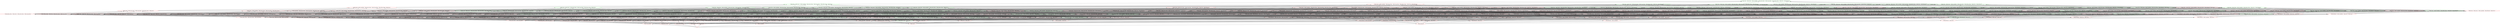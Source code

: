 digraph G {
splines="line"
rankdir=BT
"{'ltable_Time', 'ltable_Genre', 'ltable_CopyRight', 'ltable_Artist_Name', 'ltable_Song_Name', 'ltable_Album_Name', 'ltable_Price', 'ltable_Released'}" [shape=box];
"set()" [shape=box];
"set()" [color=red];
"set()" -> "{'ltable_Song_Name'}";
"set()" -> "{'ltable_Artist_Name'}";
"set()" -> "{'ltable_Album_Name'}";
"set()" -> "{'ltable_Genre'}";
"set()" -> "{'ltable_Price'}";
"set()" -> "{'ltable_CopyRight'}";
"set()" -> "{'ltable_Time'}";
"set()" -> "{'ltable_Released'}";
"{'ltable_Song_Name'}" [color=red];
"{'ltable_Song_Name'}" -> "{'ltable_Artist_Name', 'ltable_Song_Name'}";
"{'ltable_Song_Name'}" -> "{'ltable_Album_Name', 'ltable_Song_Name'}";
"{'ltable_Song_Name'}" -> "{'ltable_Genre', 'ltable_Song_Name'}";
"{'ltable_Song_Name'}" -> "{'ltable_Price', 'ltable_Song_Name'}";
"{'ltable_Song_Name'}" -> "{'ltable_CopyRight', 'ltable_Song_Name'}";
"{'ltable_Song_Name'}" -> "{'ltable_Song_Name', 'ltable_Time'}";
"{'ltable_Song_Name'}" -> "{'ltable_Released', 'ltable_Song_Name'}";
"{'ltable_Artist_Name'}" [color=red];
"{'ltable_Artist_Name'}" -> "{'ltable_Artist_Name', 'ltable_Song_Name'}";
"{'ltable_Artist_Name'}" -> "{'ltable_Album_Name', 'ltable_Artist_Name'}";
"{'ltable_Artist_Name'}" -> "{'ltable_Genre', 'ltable_Artist_Name'}";
"{'ltable_Artist_Name'}" -> "{'ltable_Price', 'ltable_Artist_Name'}";
"{'ltable_Artist_Name'}" -> "{'ltable_CopyRight', 'ltable_Artist_Name'}";
"{'ltable_Artist_Name'}" -> "{'ltable_Artist_Name', 'ltable_Time'}";
"{'ltable_Artist_Name'}" -> "{'ltable_Released', 'ltable_Artist_Name'}";
"{'ltable_Album_Name'}" [color=red];
"{'ltable_Album_Name'}" -> "{'ltable_Album_Name', 'ltable_Song_Name'}";
"{'ltable_Album_Name'}" -> "{'ltable_Album_Name', 'ltable_Artist_Name'}";
"{'ltable_Album_Name'}" -> "{'ltable_Album_Name', 'ltable_Genre'}";
"{'ltable_Album_Name'}" -> "{'ltable_Album_Name', 'ltable_Price'}";
"{'ltable_Album_Name'}" -> "{'ltable_Album_Name', 'ltable_CopyRight'}";
"{'ltable_Album_Name'}" -> "{'ltable_Album_Name', 'ltable_Time'}";
"{'ltable_Album_Name'}" -> "{'ltable_Album_Name', 'ltable_Released'}";
"{'ltable_Genre'}" [color=red];
"{'ltable_Genre'}" -> "{'ltable_Genre', 'ltable_Song_Name'}";
"{'ltable_Genre'}" -> "{'ltable_Genre', 'ltable_Artist_Name'}";
"{'ltable_Genre'}" -> "{'ltable_Album_Name', 'ltable_Genre'}";
"{'ltable_Genre'}" -> "{'ltable_Price', 'ltable_Genre'}";
"{'ltable_Genre'}" -> "{'ltable_CopyRight', 'ltable_Genre'}";
"{'ltable_Genre'}" -> "{'ltable_Genre', 'ltable_Time'}";
"{'ltable_Genre'}" -> "{'ltable_Released', 'ltable_Genre'}";
"{'ltable_Price'}" [color=red];
"{'ltable_Price'}" -> "{'ltable_Price', 'ltable_Song_Name'}";
"{'ltable_Price'}" -> "{'ltable_Price', 'ltable_Artist_Name'}";
"{'ltable_Price'}" -> "{'ltable_Album_Name', 'ltable_Price'}";
"{'ltable_Price'}" -> "{'ltable_Price', 'ltable_Genre'}";
"{'ltable_Price'}" -> "{'ltable_CopyRight', 'ltable_Price'}";
"{'ltable_Price'}" -> "{'ltable_Price', 'ltable_Time'}";
"{'ltable_Price'}" -> "{'ltable_Released', 'ltable_Price'}";
"{'ltable_CopyRight'}" [color=red];
"{'ltable_CopyRight'}" -> "{'ltable_CopyRight', 'ltable_Song_Name'}";
"{'ltable_CopyRight'}" -> "{'ltable_CopyRight', 'ltable_Artist_Name'}";
"{'ltable_CopyRight'}" -> "{'ltable_Album_Name', 'ltable_CopyRight'}";
"{'ltable_CopyRight'}" -> "{'ltable_CopyRight', 'ltable_Genre'}";
"{'ltable_CopyRight'}" -> "{'ltable_CopyRight', 'ltable_Price'}";
"{'ltable_CopyRight'}" -> "{'ltable_CopyRight', 'ltable_Time'}";
"{'ltable_CopyRight'}" -> "{'ltable_Released', 'ltable_CopyRight'}";
"{'ltable_Time'}" [color=red];
"{'ltable_Time'}" -> "{'ltable_Song_Name', 'ltable_Time'}";
"{'ltable_Time'}" -> "{'ltable_Artist_Name', 'ltable_Time'}";
"{'ltable_Time'}" -> "{'ltable_Album_Name', 'ltable_Time'}";
"{'ltable_Time'}" -> "{'ltable_Genre', 'ltable_Time'}";
"{'ltable_Time'}" -> "{'ltable_Price', 'ltable_Time'}";
"{'ltable_Time'}" -> "{'ltable_CopyRight', 'ltable_Time'}";
"{'ltable_Time'}" -> "{'ltable_Released', 'ltable_Time'}";
"{'ltable_Released'}" [color=red];
"{'ltable_Released'}" -> "{'ltable_Released', 'ltable_Song_Name'}";
"{'ltable_Released'}" -> "{'ltable_Released', 'ltable_Artist_Name'}";
"{'ltable_Released'}" -> "{'ltable_Album_Name', 'ltable_Released'}";
"{'ltable_Released'}" -> "{'ltable_Released', 'ltable_Genre'}";
"{'ltable_Released'}" -> "{'ltable_Released', 'ltable_Price'}";
"{'ltable_Released'}" -> "{'ltable_Released', 'ltable_CopyRight'}";
"{'ltable_Released'}" -> "{'ltable_Released', 'ltable_Time'}";
"{'ltable_Artist_Name', 'ltable_Song_Name'}" [color=red];
"{'ltable_Artist_Name', 'ltable_Song_Name'}" -> "{'ltable_Album_Name', 'ltable_Artist_Name', 'ltable_Song_Name'}";
"{'ltable_Artist_Name', 'ltable_Song_Name'}" -> "{'ltable_Genre', 'ltable_Artist_Name', 'ltable_Song_Name'}";
"{'ltable_Artist_Name', 'ltable_Song_Name'}" -> "{'ltable_Price', 'ltable_Artist_Name', 'ltable_Song_Name'}";
"{'ltable_Artist_Name', 'ltable_Song_Name'}" -> "{'ltable_CopyRight', 'ltable_Artist_Name', 'ltable_Song_Name'}";
"{'ltable_Artist_Name', 'ltable_Song_Name'}" -> "{'ltable_Artist_Name', 'ltable_Song_Name', 'ltable_Time'}";
"{'ltable_Artist_Name', 'ltable_Song_Name'}" -> "{'ltable_Released', 'ltable_Artist_Name', 'ltable_Song_Name'}";
"{'ltable_Album_Name', 'ltable_Song_Name'}" [color=red];
"{'ltable_Album_Name', 'ltable_Song_Name'}" -> "{'ltable_Album_Name', 'ltable_Artist_Name', 'ltable_Song_Name'}";
"{'ltable_Album_Name', 'ltable_Song_Name'}" -> "{'ltable_Album_Name', 'ltable_Genre', 'ltable_Song_Name'}";
"{'ltable_Album_Name', 'ltable_Song_Name'}" -> "{'ltable_Album_Name', 'ltable_Price', 'ltable_Song_Name'}";
"{'ltable_Album_Name', 'ltable_Song_Name'}" -> "{'ltable_Album_Name', 'ltable_CopyRight', 'ltable_Song_Name'}";
"{'ltable_Album_Name', 'ltable_Song_Name'}" -> "{'ltable_Album_Name', 'ltable_Song_Name', 'ltable_Time'}";
"{'ltable_Album_Name', 'ltable_Song_Name'}" -> "{'ltable_Album_Name', 'ltable_Released', 'ltable_Song_Name'}";
"{'ltable_Genre', 'ltable_Song_Name'}" [color=red];
"{'ltable_Genre', 'ltable_Song_Name'}" -> "{'ltable_Genre', 'ltable_Artist_Name', 'ltable_Song_Name'}";
"{'ltable_Genre', 'ltable_Song_Name'}" -> "{'ltable_Album_Name', 'ltable_Genre', 'ltable_Song_Name'}";
"{'ltable_Genre', 'ltable_Song_Name'}" -> "{'ltable_Price', 'ltable_Genre', 'ltable_Song_Name'}";
"{'ltable_Genre', 'ltable_Song_Name'}" -> "{'ltable_CopyRight', 'ltable_Genre', 'ltable_Song_Name'}";
"{'ltable_Genre', 'ltable_Song_Name'}" -> "{'ltable_Genre', 'ltable_Song_Name', 'ltable_Time'}";
"{'ltable_Genre', 'ltable_Song_Name'}" -> "{'ltable_Released', 'ltable_Genre', 'ltable_Song_Name'}";
"{'ltable_Price', 'ltable_Song_Name'}" [color=red];
"{'ltable_Price', 'ltable_Song_Name'}" -> "{'ltable_Price', 'ltable_Artist_Name', 'ltable_Song_Name'}";
"{'ltable_Price', 'ltable_Song_Name'}" -> "{'ltable_Album_Name', 'ltable_Price', 'ltable_Song_Name'}";
"{'ltable_Price', 'ltable_Song_Name'}" -> "{'ltable_Price', 'ltable_Genre', 'ltable_Song_Name'}";
"{'ltable_Price', 'ltable_Song_Name'}" -> "{'ltable_CopyRight', 'ltable_Price', 'ltable_Song_Name'}";
"{'ltable_Price', 'ltable_Song_Name'}" -> "{'ltable_Price', 'ltable_Song_Name', 'ltable_Time'}";
"{'ltable_Price', 'ltable_Song_Name'}" -> "{'ltable_Released', 'ltable_Price', 'ltable_Song_Name'}";
"{'ltable_CopyRight', 'ltable_Song_Name'}" [color=red];
"{'ltable_CopyRight', 'ltable_Song_Name'}" -> "{'ltable_CopyRight', 'ltable_Artist_Name', 'ltable_Song_Name'}";
"{'ltable_CopyRight', 'ltable_Song_Name'}" -> "{'ltable_Album_Name', 'ltable_CopyRight', 'ltable_Song_Name'}";
"{'ltable_CopyRight', 'ltable_Song_Name'}" -> "{'ltable_CopyRight', 'ltable_Genre', 'ltable_Song_Name'}";
"{'ltable_CopyRight', 'ltable_Song_Name'}" -> "{'ltable_CopyRight', 'ltable_Price', 'ltable_Song_Name'}";
"{'ltable_CopyRight', 'ltable_Song_Name'}" -> "{'ltable_CopyRight', 'ltable_Song_Name', 'ltable_Time'}";
"{'ltable_CopyRight', 'ltable_Song_Name'}" -> "{'ltable_Released', 'ltable_CopyRight', 'ltable_Song_Name'}";
"{'ltable_Song_Name', 'ltable_Time'}" [color=red];
"{'ltable_Song_Name', 'ltable_Time'}" -> "{'ltable_Artist_Name', 'ltable_Song_Name', 'ltable_Time'}";
"{'ltable_Song_Name', 'ltable_Time'}" -> "{'ltable_Album_Name', 'ltable_Song_Name', 'ltable_Time'}";
"{'ltable_Song_Name', 'ltable_Time'}" -> "{'ltable_Genre', 'ltable_Song_Name', 'ltable_Time'}";
"{'ltable_Song_Name', 'ltable_Time'}" -> "{'ltable_Price', 'ltable_Song_Name', 'ltable_Time'}";
"{'ltable_Song_Name', 'ltable_Time'}" -> "{'ltable_CopyRight', 'ltable_Song_Name', 'ltable_Time'}";
"{'ltable_Song_Name', 'ltable_Time'}" -> "{'ltable_Released', 'ltable_Song_Name', 'ltable_Time'}";
"{'ltable_Released', 'ltable_Song_Name'}" [color=red];
"{'ltable_Released', 'ltable_Song_Name'}" -> "{'ltable_Released', 'ltable_Artist_Name', 'ltable_Song_Name'}";
"{'ltable_Released', 'ltable_Song_Name'}" -> "{'ltable_Album_Name', 'ltable_Released', 'ltable_Song_Name'}";
"{'ltable_Released', 'ltable_Song_Name'}" -> "{'ltable_Released', 'ltable_Genre', 'ltable_Song_Name'}";
"{'ltable_Released', 'ltable_Song_Name'}" -> "{'ltable_Released', 'ltable_Price', 'ltable_Song_Name'}";
"{'ltable_Released', 'ltable_Song_Name'}" -> "{'ltable_Released', 'ltable_CopyRight', 'ltable_Song_Name'}";
"{'ltable_Released', 'ltable_Song_Name'}" -> "{'ltable_Released', 'ltable_Song_Name', 'ltable_Time'}";
"{'ltable_Album_Name', 'ltable_Artist_Name'}" [color=red];
"{'ltable_Album_Name', 'ltable_Artist_Name'}" -> "{'ltable_Album_Name', 'ltable_Artist_Name', 'ltable_Song_Name'}";
"{'ltable_Album_Name', 'ltable_Artist_Name'}" -> "{'ltable_Album_Name', 'ltable_Genre', 'ltable_Artist_Name'}";
"{'ltable_Album_Name', 'ltable_Artist_Name'}" -> "{'ltable_Album_Name', 'ltable_Price', 'ltable_Artist_Name'}";
"{'ltable_Album_Name', 'ltable_Artist_Name'}" -> "{'ltable_Album_Name', 'ltable_CopyRight', 'ltable_Artist_Name'}";
"{'ltable_Album_Name', 'ltable_Artist_Name'}" -> "{'ltable_Album_Name', 'ltable_Artist_Name', 'ltable_Time'}";
"{'ltable_Album_Name', 'ltable_Artist_Name'}" -> "{'ltable_Album_Name', 'ltable_Released', 'ltable_Artist_Name'}";
"{'ltable_Genre', 'ltable_Artist_Name'}" [color=red];
"{'ltable_Genre', 'ltable_Artist_Name'}" -> "{'ltable_Genre', 'ltable_Artist_Name', 'ltable_Song_Name'}";
"{'ltable_Genre', 'ltable_Artist_Name'}" -> "{'ltable_Album_Name', 'ltable_Genre', 'ltable_Artist_Name'}";
"{'ltable_Genre', 'ltable_Artist_Name'}" -> "{'ltable_Genre', 'ltable_Price', 'ltable_Artist_Name'}";
"{'ltable_Genre', 'ltable_Artist_Name'}" -> "{'ltable_Genre', 'ltable_CopyRight', 'ltable_Artist_Name'}";
"{'ltable_Genre', 'ltable_Artist_Name'}" -> "{'ltable_Genre', 'ltable_Artist_Name', 'ltable_Time'}";
"{'ltable_Genre', 'ltable_Artist_Name'}" -> "{'ltable_Released', 'ltable_Genre', 'ltable_Artist_Name'}";
"{'ltable_Price', 'ltable_Artist_Name'}" [color=red];
"{'ltable_Price', 'ltable_Artist_Name'}" -> "{'ltable_Price', 'ltable_Artist_Name', 'ltable_Song_Name'}";
"{'ltable_Price', 'ltable_Artist_Name'}" -> "{'ltable_Album_Name', 'ltable_Price', 'ltable_Artist_Name'}";
"{'ltable_Price', 'ltable_Artist_Name'}" -> "{'ltable_Genre', 'ltable_Price', 'ltable_Artist_Name'}";
"{'ltable_Price', 'ltable_Artist_Name'}" -> "{'ltable_CopyRight', 'ltable_Price', 'ltable_Artist_Name'}";
"{'ltable_Price', 'ltable_Artist_Name'}" -> "{'ltable_Price', 'ltable_Artist_Name', 'ltable_Time'}";
"{'ltable_Price', 'ltable_Artist_Name'}" -> "{'ltable_Released', 'ltable_Price', 'ltable_Artist_Name'}";
"{'ltable_CopyRight', 'ltable_Artist_Name'}" [color=red];
"{'ltable_CopyRight', 'ltable_Artist_Name'}" -> "{'ltable_CopyRight', 'ltable_Artist_Name', 'ltable_Song_Name'}";
"{'ltable_CopyRight', 'ltable_Artist_Name'}" -> "{'ltable_Album_Name', 'ltable_CopyRight', 'ltable_Artist_Name'}";
"{'ltable_CopyRight', 'ltable_Artist_Name'}" -> "{'ltable_Genre', 'ltable_CopyRight', 'ltable_Artist_Name'}";
"{'ltable_CopyRight', 'ltable_Artist_Name'}" -> "{'ltable_CopyRight', 'ltable_Price', 'ltable_Artist_Name'}";
"{'ltable_CopyRight', 'ltable_Artist_Name'}" -> "{'ltable_CopyRight', 'ltable_Artist_Name', 'ltable_Time'}";
"{'ltable_CopyRight', 'ltable_Artist_Name'}" -> "{'ltable_Released', 'ltable_CopyRight', 'ltable_Artist_Name'}";
"{'ltable_Artist_Name', 'ltable_Time'}" [color=red];
"{'ltable_Artist_Name', 'ltable_Time'}" -> "{'ltable_Artist_Name', 'ltable_Song_Name', 'ltable_Time'}";
"{'ltable_Artist_Name', 'ltable_Time'}" -> "{'ltable_Album_Name', 'ltable_Artist_Name', 'ltable_Time'}";
"{'ltable_Artist_Name', 'ltable_Time'}" -> "{'ltable_Genre', 'ltable_Artist_Name', 'ltable_Time'}";
"{'ltable_Artist_Name', 'ltable_Time'}" -> "{'ltable_Price', 'ltable_Artist_Name', 'ltable_Time'}";
"{'ltable_Artist_Name', 'ltable_Time'}" -> "{'ltable_CopyRight', 'ltable_Artist_Name', 'ltable_Time'}";
"{'ltable_Artist_Name', 'ltable_Time'}" -> "{'ltable_Released', 'ltable_Artist_Name', 'ltable_Time'}";
"{'ltable_Released', 'ltable_Artist_Name'}" [color=red];
"{'ltable_Released', 'ltable_Artist_Name'}" -> "{'ltable_Released', 'ltable_Artist_Name', 'ltable_Song_Name'}";
"{'ltable_Released', 'ltable_Artist_Name'}" -> "{'ltable_Album_Name', 'ltable_Released', 'ltable_Artist_Name'}";
"{'ltable_Released', 'ltable_Artist_Name'}" -> "{'ltable_Released', 'ltable_Genre', 'ltable_Artist_Name'}";
"{'ltable_Released', 'ltable_Artist_Name'}" -> "{'ltable_Released', 'ltable_Price', 'ltable_Artist_Name'}";
"{'ltable_Released', 'ltable_Artist_Name'}" -> "{'ltable_Released', 'ltable_CopyRight', 'ltable_Artist_Name'}";
"{'ltable_Released', 'ltable_Artist_Name'}" -> "{'ltable_Released', 'ltable_Artist_Name', 'ltable_Time'}";
"{'ltable_Album_Name', 'ltable_Genre'}" [color=red];
"{'ltable_Album_Name', 'ltable_Genre'}" -> "{'ltable_Album_Name', 'ltable_Genre', 'ltable_Song_Name'}";
"{'ltable_Album_Name', 'ltable_Genre'}" -> "{'ltable_Album_Name', 'ltable_Genre', 'ltable_Artist_Name'}";
"{'ltable_Album_Name', 'ltable_Genre'}" -> "{'ltable_Album_Name', 'ltable_Price', 'ltable_Genre'}";
"{'ltable_Album_Name', 'ltable_Genre'}" -> "{'ltable_Album_Name', 'ltable_CopyRight', 'ltable_Genre'}";
"{'ltable_Album_Name', 'ltable_Genre'}" -> "{'ltable_Album_Name', 'ltable_Genre', 'ltable_Time'}";
"{'ltable_Album_Name', 'ltable_Genre'}" -> "{'ltable_Album_Name', 'ltable_Released', 'ltable_Genre'}";
"{'ltable_Album_Name', 'ltable_Price'}" [color=red];
"{'ltable_Album_Name', 'ltable_Price'}" -> "{'ltable_Album_Name', 'ltable_Price', 'ltable_Song_Name'}";
"{'ltable_Album_Name', 'ltable_Price'}" -> "{'ltable_Album_Name', 'ltable_Price', 'ltable_Artist_Name'}";
"{'ltable_Album_Name', 'ltable_Price'}" -> "{'ltable_Album_Name', 'ltable_Price', 'ltable_Genre'}";
"{'ltable_Album_Name', 'ltable_Price'}" -> "{'ltable_Album_Name', 'ltable_CopyRight', 'ltable_Price'}";
"{'ltable_Album_Name', 'ltable_Price'}" -> "{'ltable_Album_Name', 'ltable_Price', 'ltable_Time'}";
"{'ltable_Album_Name', 'ltable_Price'}" -> "{'ltable_Album_Name', 'ltable_Price', 'ltable_Released'}";
"{'ltable_Album_Name', 'ltable_CopyRight'}" [color=red];
"{'ltable_Album_Name', 'ltable_CopyRight'}" -> "{'ltable_Album_Name', 'ltable_CopyRight', 'ltable_Song_Name'}";
"{'ltable_Album_Name', 'ltable_CopyRight'}" -> "{'ltable_Album_Name', 'ltable_CopyRight', 'ltable_Artist_Name'}";
"{'ltable_Album_Name', 'ltable_CopyRight'}" -> "{'ltable_Album_Name', 'ltable_CopyRight', 'ltable_Genre'}";
"{'ltable_Album_Name', 'ltable_CopyRight'}" -> "{'ltable_Album_Name', 'ltable_CopyRight', 'ltable_Price'}";
"{'ltable_Album_Name', 'ltable_CopyRight'}" -> "{'ltable_Album_Name', 'ltable_CopyRight', 'ltable_Time'}";
"{'ltable_Album_Name', 'ltable_CopyRight'}" -> "{'ltable_Album_Name', 'ltable_CopyRight', 'ltable_Released'}";
"{'ltable_Album_Name', 'ltable_Time'}" [color=green];
"{'ltable_Album_Name', 'ltable_Time'}" -> "{'ltable_Album_Name', 'ltable_Song_Name', 'ltable_Time'}";
"{'ltable_Album_Name', 'ltable_Time'}" -> "{'ltable_Album_Name', 'ltable_Artist_Name', 'ltable_Time'}";
"{'ltable_Album_Name', 'ltable_Time'}" -> "{'ltable_Album_Name', 'ltable_Genre', 'ltable_Time'}";
"{'ltable_Album_Name', 'ltable_Time'}" -> "{'ltable_Album_Name', 'ltable_Price', 'ltable_Time'}";
"{'ltable_Album_Name', 'ltable_Time'}" -> "{'ltable_Album_Name', 'ltable_CopyRight', 'ltable_Time'}";
"{'ltable_Album_Name', 'ltable_Time'}" -> "{'ltable_Album_Name', 'ltable_Released', 'ltable_Time'}";
"{'ltable_Album_Name', 'ltable_Released'}" [color=red];
"{'ltable_Album_Name', 'ltable_Released'}" -> "{'ltable_Album_Name', 'ltable_Released', 'ltable_Song_Name'}";
"{'ltable_Album_Name', 'ltable_Released'}" -> "{'ltable_Album_Name', 'ltable_Released', 'ltable_Artist_Name'}";
"{'ltable_Album_Name', 'ltable_Released'}" -> "{'ltable_Album_Name', 'ltable_Released', 'ltable_Genre'}";
"{'ltable_Album_Name', 'ltable_Released'}" -> "{'ltable_Album_Name', 'ltable_Price', 'ltable_Released'}";
"{'ltable_Album_Name', 'ltable_Released'}" -> "{'ltable_Album_Name', 'ltable_CopyRight', 'ltable_Released'}";
"{'ltable_Album_Name', 'ltable_Released'}" -> "{'ltable_Album_Name', 'ltable_Released', 'ltable_Time'}";
"{'ltable_Price', 'ltable_Genre'}" [color=red];
"{'ltable_Price', 'ltable_Genre'}" -> "{'ltable_Price', 'ltable_Genre', 'ltable_Song_Name'}";
"{'ltable_Price', 'ltable_Genre'}" -> "{'ltable_Genre', 'ltable_Price', 'ltable_Artist_Name'}";
"{'ltable_Price', 'ltable_Genre'}" -> "{'ltable_Album_Name', 'ltable_Price', 'ltable_Genre'}";
"{'ltable_Price', 'ltable_Genre'}" -> "{'ltable_CopyRight', 'ltable_Price', 'ltable_Genre'}";
"{'ltable_Price', 'ltable_Genre'}" -> "{'ltable_Price', 'ltable_Genre', 'ltable_Time'}";
"{'ltable_Price', 'ltable_Genre'}" -> "{'ltable_Released', 'ltable_Price', 'ltable_Genre'}";
"{'ltable_CopyRight', 'ltable_Genre'}" [color=red];
"{'ltable_CopyRight', 'ltable_Genre'}" -> "{'ltable_CopyRight', 'ltable_Genre', 'ltable_Song_Name'}";
"{'ltable_CopyRight', 'ltable_Genre'}" -> "{'ltable_Genre', 'ltable_CopyRight', 'ltable_Artist_Name'}";
"{'ltable_CopyRight', 'ltable_Genre'}" -> "{'ltable_Album_Name', 'ltable_CopyRight', 'ltable_Genre'}";
"{'ltable_CopyRight', 'ltable_Genre'}" -> "{'ltable_CopyRight', 'ltable_Price', 'ltable_Genre'}";
"{'ltable_CopyRight', 'ltable_Genre'}" -> "{'ltable_CopyRight', 'ltable_Genre', 'ltable_Time'}";
"{'ltable_CopyRight', 'ltable_Genre'}" -> "{'ltable_Released', 'ltable_CopyRight', 'ltable_Genre'}";
"{'ltable_Genre', 'ltable_Time'}" [color=red];
"{'ltable_Genre', 'ltable_Time'}" -> "{'ltable_Genre', 'ltable_Song_Name', 'ltable_Time'}";
"{'ltable_Genre', 'ltable_Time'}" -> "{'ltable_Genre', 'ltable_Artist_Name', 'ltable_Time'}";
"{'ltable_Genre', 'ltable_Time'}" -> "{'ltable_Album_Name', 'ltable_Genre', 'ltable_Time'}";
"{'ltable_Genre', 'ltable_Time'}" -> "{'ltable_Price', 'ltable_Genre', 'ltable_Time'}";
"{'ltable_Genre', 'ltable_Time'}" -> "{'ltable_CopyRight', 'ltable_Genre', 'ltable_Time'}";
"{'ltable_Genre', 'ltable_Time'}" -> "{'ltable_Released', 'ltable_Genre', 'ltable_Time'}";
"{'ltable_Released', 'ltable_Genre'}" [color=red];
"{'ltable_Released', 'ltable_Genre'}" -> "{'ltable_Released', 'ltable_Genre', 'ltable_Song_Name'}";
"{'ltable_Released', 'ltable_Genre'}" -> "{'ltable_Released', 'ltable_Genre', 'ltable_Artist_Name'}";
"{'ltable_Released', 'ltable_Genre'}" -> "{'ltable_Album_Name', 'ltable_Released', 'ltable_Genre'}";
"{'ltable_Released', 'ltable_Genre'}" -> "{'ltable_Released', 'ltable_Price', 'ltable_Genre'}";
"{'ltable_Released', 'ltable_Genre'}" -> "{'ltable_Released', 'ltable_CopyRight', 'ltable_Genre'}";
"{'ltable_Released', 'ltable_Genre'}" -> "{'ltable_Released', 'ltable_Genre', 'ltable_Time'}";
"{'ltable_CopyRight', 'ltable_Price'}" [color=red];
"{'ltable_CopyRight', 'ltable_Price'}" -> "{'ltable_CopyRight', 'ltable_Price', 'ltable_Song_Name'}";
"{'ltable_CopyRight', 'ltable_Price'}" -> "{'ltable_CopyRight', 'ltable_Price', 'ltable_Artist_Name'}";
"{'ltable_CopyRight', 'ltable_Price'}" -> "{'ltable_Album_Name', 'ltable_CopyRight', 'ltable_Price'}";
"{'ltable_CopyRight', 'ltable_Price'}" -> "{'ltable_CopyRight', 'ltable_Price', 'ltable_Genre'}";
"{'ltable_CopyRight', 'ltable_Price'}" -> "{'ltable_CopyRight', 'ltable_Price', 'ltable_Time'}";
"{'ltable_CopyRight', 'ltable_Price'}" -> "{'ltable_Released', 'ltable_CopyRight', 'ltable_Price'}";
"{'ltable_Price', 'ltable_Time'}" [color=red];
"{'ltable_Price', 'ltable_Time'}" -> "{'ltable_Price', 'ltable_Song_Name', 'ltable_Time'}";
"{'ltable_Price', 'ltable_Time'}" -> "{'ltable_Price', 'ltable_Artist_Name', 'ltable_Time'}";
"{'ltable_Price', 'ltable_Time'}" -> "{'ltable_Album_Name', 'ltable_Price', 'ltable_Time'}";
"{'ltable_Price', 'ltable_Time'}" -> "{'ltable_Price', 'ltable_Genre', 'ltable_Time'}";
"{'ltable_Price', 'ltable_Time'}" -> "{'ltable_CopyRight', 'ltable_Price', 'ltable_Time'}";
"{'ltable_Price', 'ltable_Time'}" -> "{'ltable_Released', 'ltable_Price', 'ltable_Time'}";
"{'ltable_Released', 'ltable_Price'}" [color=red];
"{'ltable_Released', 'ltable_Price'}" -> "{'ltable_Released', 'ltable_Price', 'ltable_Song_Name'}";
"{'ltable_Released', 'ltable_Price'}" -> "{'ltable_Released', 'ltable_Price', 'ltable_Artist_Name'}";
"{'ltable_Released', 'ltable_Price'}" -> "{'ltable_Album_Name', 'ltable_Price', 'ltable_Released'}";
"{'ltable_Released', 'ltable_Price'}" -> "{'ltable_Released', 'ltable_Price', 'ltable_Genre'}";
"{'ltable_Released', 'ltable_Price'}" -> "{'ltable_Released', 'ltable_CopyRight', 'ltable_Price'}";
"{'ltable_Released', 'ltable_Price'}" -> "{'ltable_Released', 'ltable_Price', 'ltable_Time'}";
"{'ltable_CopyRight', 'ltable_Time'}" [color=red];
"{'ltable_CopyRight', 'ltable_Time'}" -> "{'ltable_CopyRight', 'ltable_Song_Name', 'ltable_Time'}";
"{'ltable_CopyRight', 'ltable_Time'}" -> "{'ltable_CopyRight', 'ltable_Artist_Name', 'ltable_Time'}";
"{'ltable_CopyRight', 'ltable_Time'}" -> "{'ltable_Album_Name', 'ltable_CopyRight', 'ltable_Time'}";
"{'ltable_CopyRight', 'ltable_Time'}" -> "{'ltable_CopyRight', 'ltable_Genre', 'ltable_Time'}";
"{'ltable_CopyRight', 'ltable_Time'}" -> "{'ltable_CopyRight', 'ltable_Price', 'ltable_Time'}";
"{'ltable_CopyRight', 'ltable_Time'}" -> "{'ltable_Released', 'ltable_CopyRight', 'ltable_Time'}";
"{'ltable_Released', 'ltable_CopyRight'}" [color=red];
"{'ltable_Released', 'ltable_CopyRight'}" -> "{'ltable_Released', 'ltable_CopyRight', 'ltable_Song_Name'}";
"{'ltable_Released', 'ltable_CopyRight'}" -> "{'ltable_Released', 'ltable_CopyRight', 'ltable_Artist_Name'}";
"{'ltable_Released', 'ltable_CopyRight'}" -> "{'ltable_Album_Name', 'ltable_CopyRight', 'ltable_Released'}";
"{'ltable_Released', 'ltable_CopyRight'}" -> "{'ltable_Released', 'ltable_CopyRight', 'ltable_Genre'}";
"{'ltable_Released', 'ltable_CopyRight'}" -> "{'ltable_Released', 'ltable_CopyRight', 'ltable_Price'}";
"{'ltable_Released', 'ltable_CopyRight'}" -> "{'ltable_Released', 'ltable_CopyRight', 'ltable_Time'}";
"{'ltable_Released', 'ltable_Time'}" [color=red];
"{'ltable_Released', 'ltable_Time'}" -> "{'ltable_Released', 'ltable_Song_Name', 'ltable_Time'}";
"{'ltable_Released', 'ltable_Time'}" -> "{'ltable_Released', 'ltable_Artist_Name', 'ltable_Time'}";
"{'ltable_Released', 'ltable_Time'}" -> "{'ltable_Album_Name', 'ltable_Released', 'ltable_Time'}";
"{'ltable_Released', 'ltable_Time'}" -> "{'ltable_Released', 'ltable_Genre', 'ltable_Time'}";
"{'ltable_Released', 'ltable_Time'}" -> "{'ltable_Released', 'ltable_Price', 'ltable_Time'}";
"{'ltable_Released', 'ltable_Time'}" -> "{'ltable_Released', 'ltable_CopyRight', 'ltable_Time'}";
"{'ltable_Album_Name', 'ltable_Artist_Name', 'ltable_Song_Name'}" [color=red];
"{'ltable_Album_Name', 'ltable_Artist_Name', 'ltable_Song_Name'}" -> "{'ltable_Album_Name', 'ltable_Genre', 'ltable_Artist_Name', 'ltable_Song_Name'}";
"{'ltable_Album_Name', 'ltable_Artist_Name', 'ltable_Song_Name'}" -> "{'ltable_Album_Name', 'ltable_Price', 'ltable_Artist_Name', 'ltable_Song_Name'}";
"{'ltable_Album_Name', 'ltable_Artist_Name', 'ltable_Song_Name'}" -> "{'ltable_Album_Name', 'ltable_CopyRight', 'ltable_Artist_Name', 'ltable_Song_Name'}";
"{'ltable_Album_Name', 'ltable_Artist_Name', 'ltable_Song_Name'}" -> "{'ltable_Album_Name', 'ltable_Artist_Name', 'ltable_Song_Name', 'ltable_Time'}";
"{'ltable_Album_Name', 'ltable_Artist_Name', 'ltable_Song_Name'}" -> "{'ltable_Album_Name', 'ltable_Released', 'ltable_Artist_Name', 'ltable_Song_Name'}";
"{'ltable_Genre', 'ltable_Artist_Name', 'ltable_Song_Name'}" [color=red];
"{'ltable_Genre', 'ltable_Artist_Name', 'ltable_Song_Name'}" -> "{'ltable_Album_Name', 'ltable_Genre', 'ltable_Artist_Name', 'ltable_Song_Name'}";
"{'ltable_Genre', 'ltable_Artist_Name', 'ltable_Song_Name'}" -> "{'ltable_Genre', 'ltable_Price', 'ltable_Artist_Name', 'ltable_Song_Name'}";
"{'ltable_Genre', 'ltable_Artist_Name', 'ltable_Song_Name'}" -> "{'ltable_Genre', 'ltable_CopyRight', 'ltable_Artist_Name', 'ltable_Song_Name'}";
"{'ltable_Genre', 'ltable_Artist_Name', 'ltable_Song_Name'}" -> "{'ltable_Genre', 'ltable_Artist_Name', 'ltable_Song_Name', 'ltable_Time'}";
"{'ltable_Genre', 'ltable_Artist_Name', 'ltable_Song_Name'}" -> "{'ltable_Released', 'ltable_Genre', 'ltable_Artist_Name', 'ltable_Song_Name'}";
"{'ltable_Price', 'ltable_Artist_Name', 'ltable_Song_Name'}" [color=red];
"{'ltable_Price', 'ltable_Artist_Name', 'ltable_Song_Name'}" -> "{'ltable_Album_Name', 'ltable_Price', 'ltable_Artist_Name', 'ltable_Song_Name'}";
"{'ltable_Price', 'ltable_Artist_Name', 'ltable_Song_Name'}" -> "{'ltable_Genre', 'ltable_Price', 'ltable_Artist_Name', 'ltable_Song_Name'}";
"{'ltable_Price', 'ltable_Artist_Name', 'ltable_Song_Name'}" -> "{'ltable_CopyRight', 'ltable_Price', 'ltable_Artist_Name', 'ltable_Song_Name'}";
"{'ltable_Price', 'ltable_Artist_Name', 'ltable_Song_Name'}" -> "{'ltable_Price', 'ltable_Artist_Name', 'ltable_Song_Name', 'ltable_Time'}";
"{'ltable_Price', 'ltable_Artist_Name', 'ltable_Song_Name'}" -> "{'ltable_Released', 'ltable_Price', 'ltable_Artist_Name', 'ltable_Song_Name'}";
"{'ltable_CopyRight', 'ltable_Artist_Name', 'ltable_Song_Name'}" [color=red];
"{'ltable_CopyRight', 'ltable_Artist_Name', 'ltable_Song_Name'}" -> "{'ltable_Album_Name', 'ltable_CopyRight', 'ltable_Artist_Name', 'ltable_Song_Name'}";
"{'ltable_CopyRight', 'ltable_Artist_Name', 'ltable_Song_Name'}" -> "{'ltable_Genre', 'ltable_CopyRight', 'ltable_Artist_Name', 'ltable_Song_Name'}";
"{'ltable_CopyRight', 'ltable_Artist_Name', 'ltable_Song_Name'}" -> "{'ltable_CopyRight', 'ltable_Price', 'ltable_Artist_Name', 'ltable_Song_Name'}";
"{'ltable_CopyRight', 'ltable_Artist_Name', 'ltable_Song_Name'}" -> "{'ltable_CopyRight', 'ltable_Artist_Name', 'ltable_Song_Name', 'ltable_Time'}";
"{'ltable_CopyRight', 'ltable_Artist_Name', 'ltable_Song_Name'}" -> "{'ltable_Released', 'ltable_CopyRight', 'ltable_Artist_Name', 'ltable_Song_Name'}";
"{'ltable_Artist_Name', 'ltable_Song_Name', 'ltable_Time'}" [color=red];
"{'ltable_Artist_Name', 'ltable_Song_Name', 'ltable_Time'}" -> "{'ltable_Album_Name', 'ltable_Artist_Name', 'ltable_Song_Name', 'ltable_Time'}";
"{'ltable_Artist_Name', 'ltable_Song_Name', 'ltable_Time'}" -> "{'ltable_Genre', 'ltable_Artist_Name', 'ltable_Song_Name', 'ltable_Time'}";
"{'ltable_Artist_Name', 'ltable_Song_Name', 'ltable_Time'}" -> "{'ltable_Price', 'ltable_Artist_Name', 'ltable_Song_Name', 'ltable_Time'}";
"{'ltable_Artist_Name', 'ltable_Song_Name', 'ltable_Time'}" -> "{'ltable_CopyRight', 'ltable_Artist_Name', 'ltable_Song_Name', 'ltable_Time'}";
"{'ltable_Artist_Name', 'ltable_Song_Name', 'ltable_Time'}" -> "{'ltable_Released', 'ltable_Artist_Name', 'ltable_Song_Name', 'ltable_Time'}";
"{'ltable_Released', 'ltable_Artist_Name', 'ltable_Song_Name'}" [color=red];
"{'ltable_Released', 'ltable_Artist_Name', 'ltable_Song_Name'}" -> "{'ltable_Album_Name', 'ltable_Released', 'ltable_Artist_Name', 'ltable_Song_Name'}";
"{'ltable_Released', 'ltable_Artist_Name', 'ltable_Song_Name'}" -> "{'ltable_Released', 'ltable_Genre', 'ltable_Artist_Name', 'ltable_Song_Name'}";
"{'ltable_Released', 'ltable_Artist_Name', 'ltable_Song_Name'}" -> "{'ltable_Released', 'ltable_Price', 'ltable_Artist_Name', 'ltable_Song_Name'}";
"{'ltable_Released', 'ltable_Artist_Name', 'ltable_Song_Name'}" -> "{'ltable_Released', 'ltable_CopyRight', 'ltable_Artist_Name', 'ltable_Song_Name'}";
"{'ltable_Released', 'ltable_Artist_Name', 'ltable_Song_Name'}" -> "{'ltable_Released', 'ltable_Artist_Name', 'ltable_Song_Name', 'ltable_Time'}";
"{'ltable_Album_Name', 'ltable_Genre', 'ltable_Song_Name'}" [color=red];
"{'ltable_Album_Name', 'ltable_Genre', 'ltable_Song_Name'}" -> "{'ltable_Album_Name', 'ltable_Genre', 'ltable_Artist_Name', 'ltable_Song_Name'}";
"{'ltable_Album_Name', 'ltable_Genre', 'ltable_Song_Name'}" -> "{'ltable_Album_Name', 'ltable_Price', 'ltable_Genre', 'ltable_Song_Name'}";
"{'ltable_Album_Name', 'ltable_Genre', 'ltable_Song_Name'}" -> "{'ltable_Album_Name', 'ltable_CopyRight', 'ltable_Genre', 'ltable_Song_Name'}";
"{'ltable_Album_Name', 'ltable_Genre', 'ltable_Song_Name'}" -> "{'ltable_Album_Name', 'ltable_Genre', 'ltable_Song_Name', 'ltable_Time'}";
"{'ltable_Album_Name', 'ltable_Genre', 'ltable_Song_Name'}" -> "{'ltable_Album_Name', 'ltable_Released', 'ltable_Genre', 'ltable_Song_Name'}";
"{'ltable_Album_Name', 'ltable_Price', 'ltable_Song_Name'}" [color=red];
"{'ltable_Album_Name', 'ltable_Price', 'ltable_Song_Name'}" -> "{'ltable_Album_Name', 'ltable_Price', 'ltable_Artist_Name', 'ltable_Song_Name'}";
"{'ltable_Album_Name', 'ltable_Price', 'ltable_Song_Name'}" -> "{'ltable_Album_Name', 'ltable_Price', 'ltable_Genre', 'ltable_Song_Name'}";
"{'ltable_Album_Name', 'ltable_Price', 'ltable_Song_Name'}" -> "{'ltable_Album_Name', 'ltable_CopyRight', 'ltable_Price', 'ltable_Song_Name'}";
"{'ltable_Album_Name', 'ltable_Price', 'ltable_Song_Name'}" -> "{'ltable_Album_Name', 'ltable_Price', 'ltable_Song_Name', 'ltable_Time'}";
"{'ltable_Album_Name', 'ltable_Price', 'ltable_Song_Name'}" -> "{'ltable_Album_Name', 'ltable_Price', 'ltable_Released', 'ltable_Song_Name'}";
"{'ltable_Album_Name', 'ltable_CopyRight', 'ltable_Song_Name'}" [color=red];
"{'ltable_Album_Name', 'ltable_CopyRight', 'ltable_Song_Name'}" -> "{'ltable_Album_Name', 'ltable_CopyRight', 'ltable_Artist_Name', 'ltable_Song_Name'}";
"{'ltable_Album_Name', 'ltable_CopyRight', 'ltable_Song_Name'}" -> "{'ltable_Album_Name', 'ltable_CopyRight', 'ltable_Genre', 'ltable_Song_Name'}";
"{'ltable_Album_Name', 'ltable_CopyRight', 'ltable_Song_Name'}" -> "{'ltable_Album_Name', 'ltable_CopyRight', 'ltable_Price', 'ltable_Song_Name'}";
"{'ltable_Album_Name', 'ltable_CopyRight', 'ltable_Song_Name'}" -> "{'ltable_Album_Name', 'ltable_CopyRight', 'ltable_Song_Name', 'ltable_Time'}";
"{'ltable_Album_Name', 'ltable_CopyRight', 'ltable_Song_Name'}" -> "{'ltable_Album_Name', 'ltable_CopyRight', 'ltable_Released', 'ltable_Song_Name'}";
"{'ltable_Album_Name', 'ltable_Song_Name', 'ltable_Time'}" [color=green];
"{'ltable_Album_Name', 'ltable_Song_Name', 'ltable_Time'}" -> "{'ltable_Album_Name', 'ltable_Artist_Name', 'ltable_Song_Name', 'ltable_Time'}";
"{'ltable_Album_Name', 'ltable_Song_Name', 'ltable_Time'}" -> "{'ltable_Album_Name', 'ltable_Genre', 'ltable_Song_Name', 'ltable_Time'}";
"{'ltable_Album_Name', 'ltable_Song_Name', 'ltable_Time'}" -> "{'ltable_Album_Name', 'ltable_Price', 'ltable_Song_Name', 'ltable_Time'}";
"{'ltable_Album_Name', 'ltable_Song_Name', 'ltable_Time'}" -> "{'ltable_Album_Name', 'ltable_CopyRight', 'ltable_Song_Name', 'ltable_Time'}";
"{'ltable_Album_Name', 'ltable_Song_Name', 'ltable_Time'}" -> "{'ltable_Album_Name', 'ltable_Released', 'ltable_Song_Name', 'ltable_Time'}";
"{'ltable_Album_Name', 'ltable_Released', 'ltable_Song_Name'}" [color=red];
"{'ltable_Album_Name', 'ltable_Released', 'ltable_Song_Name'}" -> "{'ltable_Album_Name', 'ltable_Released', 'ltable_Artist_Name', 'ltable_Song_Name'}";
"{'ltable_Album_Name', 'ltable_Released', 'ltable_Song_Name'}" -> "{'ltable_Album_Name', 'ltable_Released', 'ltable_Genre', 'ltable_Song_Name'}";
"{'ltable_Album_Name', 'ltable_Released', 'ltable_Song_Name'}" -> "{'ltable_Album_Name', 'ltable_Price', 'ltable_Released', 'ltable_Song_Name'}";
"{'ltable_Album_Name', 'ltable_Released', 'ltable_Song_Name'}" -> "{'ltable_Album_Name', 'ltable_CopyRight', 'ltable_Released', 'ltable_Song_Name'}";
"{'ltable_Album_Name', 'ltable_Released', 'ltable_Song_Name'}" -> "{'ltable_Album_Name', 'ltable_Released', 'ltable_Song_Name', 'ltable_Time'}";
"{'ltable_Price', 'ltable_Genre', 'ltable_Song_Name'}" [color=red];
"{'ltable_Price', 'ltable_Genre', 'ltable_Song_Name'}" -> "{'ltable_Genre', 'ltable_Price', 'ltable_Artist_Name', 'ltable_Song_Name'}";
"{'ltable_Price', 'ltable_Genre', 'ltable_Song_Name'}" -> "{'ltable_Album_Name', 'ltable_Price', 'ltable_Genre', 'ltable_Song_Name'}";
"{'ltable_Price', 'ltable_Genre', 'ltable_Song_Name'}" -> "{'ltable_CopyRight', 'ltable_Price', 'ltable_Genre', 'ltable_Song_Name'}";
"{'ltable_Price', 'ltable_Genre', 'ltable_Song_Name'}" -> "{'ltable_Price', 'ltable_Genre', 'ltable_Song_Name', 'ltable_Time'}";
"{'ltable_Price', 'ltable_Genre', 'ltable_Song_Name'}" -> "{'ltable_Released', 'ltable_Price', 'ltable_Genre', 'ltable_Song_Name'}";
"{'ltable_CopyRight', 'ltable_Genre', 'ltable_Song_Name'}" [color=red];
"{'ltable_CopyRight', 'ltable_Genre', 'ltable_Song_Name'}" -> "{'ltable_Genre', 'ltable_CopyRight', 'ltable_Artist_Name', 'ltable_Song_Name'}";
"{'ltable_CopyRight', 'ltable_Genre', 'ltable_Song_Name'}" -> "{'ltable_Album_Name', 'ltable_CopyRight', 'ltable_Genre', 'ltable_Song_Name'}";
"{'ltable_CopyRight', 'ltable_Genre', 'ltable_Song_Name'}" -> "{'ltable_CopyRight', 'ltable_Price', 'ltable_Genre', 'ltable_Song_Name'}";
"{'ltable_CopyRight', 'ltable_Genre', 'ltable_Song_Name'}" -> "{'ltable_CopyRight', 'ltable_Genre', 'ltable_Song_Name', 'ltable_Time'}";
"{'ltable_CopyRight', 'ltable_Genre', 'ltable_Song_Name'}" -> "{'ltable_Released', 'ltable_CopyRight', 'ltable_Genre', 'ltable_Song_Name'}";
"{'ltable_Genre', 'ltable_Song_Name', 'ltable_Time'}" [color=red];
"{'ltable_Genre', 'ltable_Song_Name', 'ltable_Time'}" -> "{'ltable_Genre', 'ltable_Artist_Name', 'ltable_Song_Name', 'ltable_Time'}";
"{'ltable_Genre', 'ltable_Song_Name', 'ltable_Time'}" -> "{'ltable_Album_Name', 'ltable_Genre', 'ltable_Song_Name', 'ltable_Time'}";
"{'ltable_Genre', 'ltable_Song_Name', 'ltable_Time'}" -> "{'ltable_Price', 'ltable_Genre', 'ltable_Song_Name', 'ltable_Time'}";
"{'ltable_Genre', 'ltable_Song_Name', 'ltable_Time'}" -> "{'ltable_CopyRight', 'ltable_Genre', 'ltable_Song_Name', 'ltable_Time'}";
"{'ltable_Genre', 'ltable_Song_Name', 'ltable_Time'}" -> "{'ltable_Released', 'ltable_Genre', 'ltable_Song_Name', 'ltable_Time'}";
"{'ltable_Released', 'ltable_Genre', 'ltable_Song_Name'}" [color=red];
"{'ltable_Released', 'ltable_Genre', 'ltable_Song_Name'}" -> "{'ltable_Released', 'ltable_Genre', 'ltable_Artist_Name', 'ltable_Song_Name'}";
"{'ltable_Released', 'ltable_Genre', 'ltable_Song_Name'}" -> "{'ltable_Album_Name', 'ltable_Released', 'ltable_Genre', 'ltable_Song_Name'}";
"{'ltable_Released', 'ltable_Genre', 'ltable_Song_Name'}" -> "{'ltable_Released', 'ltable_Price', 'ltable_Genre', 'ltable_Song_Name'}";
"{'ltable_Released', 'ltable_Genre', 'ltable_Song_Name'}" -> "{'ltable_Released', 'ltable_CopyRight', 'ltable_Genre', 'ltable_Song_Name'}";
"{'ltable_Released', 'ltable_Genre', 'ltable_Song_Name'}" -> "{'ltable_Released', 'ltable_Genre', 'ltable_Song_Name', 'ltable_Time'}";
"{'ltable_CopyRight', 'ltable_Price', 'ltable_Song_Name'}" [color=red];
"{'ltable_CopyRight', 'ltable_Price', 'ltable_Song_Name'}" -> "{'ltable_CopyRight', 'ltable_Price', 'ltable_Artist_Name', 'ltable_Song_Name'}";
"{'ltable_CopyRight', 'ltable_Price', 'ltable_Song_Name'}" -> "{'ltable_Album_Name', 'ltable_CopyRight', 'ltable_Price', 'ltable_Song_Name'}";
"{'ltable_CopyRight', 'ltable_Price', 'ltable_Song_Name'}" -> "{'ltable_CopyRight', 'ltable_Price', 'ltable_Genre', 'ltable_Song_Name'}";
"{'ltable_CopyRight', 'ltable_Price', 'ltable_Song_Name'}" -> "{'ltable_CopyRight', 'ltable_Price', 'ltable_Song_Name', 'ltable_Time'}";
"{'ltable_CopyRight', 'ltable_Price', 'ltable_Song_Name'}" -> "{'ltable_Released', 'ltable_CopyRight', 'ltable_Price', 'ltable_Song_Name'}";
"{'ltable_Price', 'ltable_Song_Name', 'ltable_Time'}" [color=green];
"{'ltable_Price', 'ltable_Song_Name', 'ltable_Time'}" -> "{'ltable_Price', 'ltable_Artist_Name', 'ltable_Song_Name', 'ltable_Time'}";
"{'ltable_Price', 'ltable_Song_Name', 'ltable_Time'}" -> "{'ltable_Album_Name', 'ltable_Price', 'ltable_Song_Name', 'ltable_Time'}";
"{'ltable_Price', 'ltable_Song_Name', 'ltable_Time'}" -> "{'ltable_Price', 'ltable_Genre', 'ltable_Song_Name', 'ltable_Time'}";
"{'ltable_Price', 'ltable_Song_Name', 'ltable_Time'}" -> "{'ltable_CopyRight', 'ltable_Price', 'ltable_Song_Name', 'ltable_Time'}";
"{'ltable_Price', 'ltable_Song_Name', 'ltable_Time'}" -> "{'ltable_Released', 'ltable_Price', 'ltable_Song_Name', 'ltable_Time'}";
"{'ltable_Released', 'ltable_Price', 'ltable_Song_Name'}" [color=red];
"{'ltable_Released', 'ltable_Price', 'ltable_Song_Name'}" -> "{'ltable_Released', 'ltable_Price', 'ltable_Artist_Name', 'ltable_Song_Name'}";
"{'ltable_Released', 'ltable_Price', 'ltable_Song_Name'}" -> "{'ltable_Album_Name', 'ltable_Price', 'ltable_Released', 'ltable_Song_Name'}";
"{'ltable_Released', 'ltable_Price', 'ltable_Song_Name'}" -> "{'ltable_Released', 'ltable_Price', 'ltable_Genre', 'ltable_Song_Name'}";
"{'ltable_Released', 'ltable_Price', 'ltable_Song_Name'}" -> "{'ltable_Released', 'ltable_CopyRight', 'ltable_Price', 'ltable_Song_Name'}";
"{'ltable_Released', 'ltable_Price', 'ltable_Song_Name'}" -> "{'ltable_Released', 'ltable_Price', 'ltable_Song_Name', 'ltable_Time'}";
"{'ltable_CopyRight', 'ltable_Song_Name', 'ltable_Time'}" [color=red];
"{'ltable_CopyRight', 'ltable_Song_Name', 'ltable_Time'}" -> "{'ltable_CopyRight', 'ltable_Artist_Name', 'ltable_Song_Name', 'ltable_Time'}";
"{'ltable_CopyRight', 'ltable_Song_Name', 'ltable_Time'}" -> "{'ltable_Album_Name', 'ltable_CopyRight', 'ltable_Song_Name', 'ltable_Time'}";
"{'ltable_CopyRight', 'ltable_Song_Name', 'ltable_Time'}" -> "{'ltable_CopyRight', 'ltable_Genre', 'ltable_Song_Name', 'ltable_Time'}";
"{'ltable_CopyRight', 'ltable_Song_Name', 'ltable_Time'}" -> "{'ltable_CopyRight', 'ltable_Price', 'ltable_Song_Name', 'ltable_Time'}";
"{'ltable_CopyRight', 'ltable_Song_Name', 'ltable_Time'}" -> "{'ltable_Released', 'ltable_CopyRight', 'ltable_Song_Name', 'ltable_Time'}";
"{'ltable_Released', 'ltable_CopyRight', 'ltable_Song_Name'}" [color=red];
"{'ltable_Released', 'ltable_CopyRight', 'ltable_Song_Name'}" -> "{'ltable_Released', 'ltable_CopyRight', 'ltable_Artist_Name', 'ltable_Song_Name'}";
"{'ltable_Released', 'ltable_CopyRight', 'ltable_Song_Name'}" -> "{'ltable_Album_Name', 'ltable_CopyRight', 'ltable_Released', 'ltable_Song_Name'}";
"{'ltable_Released', 'ltable_CopyRight', 'ltable_Song_Name'}" -> "{'ltable_Released', 'ltable_CopyRight', 'ltable_Genre', 'ltable_Song_Name'}";
"{'ltable_Released', 'ltable_CopyRight', 'ltable_Song_Name'}" -> "{'ltable_Released', 'ltable_CopyRight', 'ltable_Price', 'ltable_Song_Name'}";
"{'ltable_Released', 'ltable_CopyRight', 'ltable_Song_Name'}" -> "{'ltable_Released', 'ltable_CopyRight', 'ltable_Song_Name', 'ltable_Time'}";
"{'ltable_Released', 'ltable_Song_Name', 'ltable_Time'}" [color=red];
"{'ltable_Released', 'ltable_Song_Name', 'ltable_Time'}" -> "{'ltable_Released', 'ltable_Artist_Name', 'ltable_Song_Name', 'ltable_Time'}";
"{'ltable_Released', 'ltable_Song_Name', 'ltable_Time'}" -> "{'ltable_Album_Name', 'ltable_Released', 'ltable_Song_Name', 'ltable_Time'}";
"{'ltable_Released', 'ltable_Song_Name', 'ltable_Time'}" -> "{'ltable_Released', 'ltable_Genre', 'ltable_Song_Name', 'ltable_Time'}";
"{'ltable_Released', 'ltable_Song_Name', 'ltable_Time'}" -> "{'ltable_Released', 'ltable_Price', 'ltable_Song_Name', 'ltable_Time'}";
"{'ltable_Released', 'ltable_Song_Name', 'ltable_Time'}" -> "{'ltable_Released', 'ltable_CopyRight', 'ltable_Song_Name', 'ltable_Time'}";
"{'ltable_Album_Name', 'ltable_Genre', 'ltable_Artist_Name'}" [color=red];
"{'ltable_Album_Name', 'ltable_Genre', 'ltable_Artist_Name'}" -> "{'ltable_Album_Name', 'ltable_Genre', 'ltable_Artist_Name', 'ltable_Song_Name'}";
"{'ltable_Album_Name', 'ltable_Genre', 'ltable_Artist_Name'}" -> "{'ltable_Album_Name', 'ltable_Genre', 'ltable_Price', 'ltable_Artist_Name'}";
"{'ltable_Album_Name', 'ltable_Genre', 'ltable_Artist_Name'}" -> "{'ltable_Album_Name', 'ltable_Genre', 'ltable_CopyRight', 'ltable_Artist_Name'}";
"{'ltable_Album_Name', 'ltable_Genre', 'ltable_Artist_Name'}" -> "{'ltable_Album_Name', 'ltable_Genre', 'ltable_Artist_Name', 'ltable_Time'}";
"{'ltable_Album_Name', 'ltable_Genre', 'ltable_Artist_Name'}" -> "{'ltable_Album_Name', 'ltable_Released', 'ltable_Genre', 'ltable_Artist_Name'}";
"{'ltable_Album_Name', 'ltable_Price', 'ltable_Artist_Name'}" [color=red];
"{'ltable_Album_Name', 'ltable_Price', 'ltable_Artist_Name'}" -> "{'ltable_Album_Name', 'ltable_Price', 'ltable_Artist_Name', 'ltable_Song_Name'}";
"{'ltable_Album_Name', 'ltable_Price', 'ltable_Artist_Name'}" -> "{'ltable_Album_Name', 'ltable_Genre', 'ltable_Price', 'ltable_Artist_Name'}";
"{'ltable_Album_Name', 'ltable_Price', 'ltable_Artist_Name'}" -> "{'ltable_Album_Name', 'ltable_CopyRight', 'ltable_Price', 'ltable_Artist_Name'}";
"{'ltable_Album_Name', 'ltable_Price', 'ltable_Artist_Name'}" -> "{'ltable_Album_Name', 'ltable_Price', 'ltable_Artist_Name', 'ltable_Time'}";
"{'ltable_Album_Name', 'ltable_Price', 'ltable_Artist_Name'}" -> "{'ltable_Album_Name', 'ltable_Released', 'ltable_Price', 'ltable_Artist_Name'}";
"{'ltable_Album_Name', 'ltable_CopyRight', 'ltable_Artist_Name'}" [color=red];
"{'ltable_Album_Name', 'ltable_CopyRight', 'ltable_Artist_Name'}" -> "{'ltable_Album_Name', 'ltable_CopyRight', 'ltable_Artist_Name', 'ltable_Song_Name'}";
"{'ltable_Album_Name', 'ltable_CopyRight', 'ltable_Artist_Name'}" -> "{'ltable_Album_Name', 'ltable_Genre', 'ltable_CopyRight', 'ltable_Artist_Name'}";
"{'ltable_Album_Name', 'ltable_CopyRight', 'ltable_Artist_Name'}" -> "{'ltable_Album_Name', 'ltable_CopyRight', 'ltable_Price', 'ltable_Artist_Name'}";
"{'ltable_Album_Name', 'ltable_CopyRight', 'ltable_Artist_Name'}" -> "{'ltable_Album_Name', 'ltable_CopyRight', 'ltable_Artist_Name', 'ltable_Time'}";
"{'ltable_Album_Name', 'ltable_CopyRight', 'ltable_Artist_Name'}" -> "{'ltable_Album_Name', 'ltable_Released', 'ltable_CopyRight', 'ltable_Artist_Name'}";
"{'ltable_Album_Name', 'ltable_Artist_Name', 'ltable_Time'}" [color=green];
"{'ltable_Album_Name', 'ltable_Artist_Name', 'ltable_Time'}" -> "{'ltable_Album_Name', 'ltable_Artist_Name', 'ltable_Song_Name', 'ltable_Time'}";
"{'ltable_Album_Name', 'ltable_Artist_Name', 'ltable_Time'}" -> "{'ltable_Album_Name', 'ltable_Genre', 'ltable_Artist_Name', 'ltable_Time'}";
"{'ltable_Album_Name', 'ltable_Artist_Name', 'ltable_Time'}" -> "{'ltable_Album_Name', 'ltable_Price', 'ltable_Artist_Name', 'ltable_Time'}";
"{'ltable_Album_Name', 'ltable_Artist_Name', 'ltable_Time'}" -> "{'ltable_Album_Name', 'ltable_CopyRight', 'ltable_Artist_Name', 'ltable_Time'}";
"{'ltable_Album_Name', 'ltable_Artist_Name', 'ltable_Time'}" -> "{'ltable_Album_Name', 'ltable_Released', 'ltable_Artist_Name', 'ltable_Time'}";
"{'ltable_Album_Name', 'ltable_Released', 'ltable_Artist_Name'}" [color=red];
"{'ltable_Album_Name', 'ltable_Released', 'ltable_Artist_Name'}" -> "{'ltable_Album_Name', 'ltable_Released', 'ltable_Artist_Name', 'ltable_Song_Name'}";
"{'ltable_Album_Name', 'ltable_Released', 'ltable_Artist_Name'}" -> "{'ltable_Album_Name', 'ltable_Released', 'ltable_Genre', 'ltable_Artist_Name'}";
"{'ltable_Album_Name', 'ltable_Released', 'ltable_Artist_Name'}" -> "{'ltable_Album_Name', 'ltable_Released', 'ltable_Price', 'ltable_Artist_Name'}";
"{'ltable_Album_Name', 'ltable_Released', 'ltable_Artist_Name'}" -> "{'ltable_Album_Name', 'ltable_Released', 'ltable_CopyRight', 'ltable_Artist_Name'}";
"{'ltable_Album_Name', 'ltable_Released', 'ltable_Artist_Name'}" -> "{'ltable_Album_Name', 'ltable_Released', 'ltable_Artist_Name', 'ltable_Time'}";
"{'ltable_Genre', 'ltable_Price', 'ltable_Artist_Name'}" [color=red];
"{'ltable_Genre', 'ltable_Price', 'ltable_Artist_Name'}" -> "{'ltable_Genre', 'ltable_Price', 'ltable_Artist_Name', 'ltable_Song_Name'}";
"{'ltable_Genre', 'ltable_Price', 'ltable_Artist_Name'}" -> "{'ltable_Album_Name', 'ltable_Genre', 'ltable_Price', 'ltable_Artist_Name'}";
"{'ltable_Genre', 'ltable_Price', 'ltable_Artist_Name'}" -> "{'ltable_Genre', 'ltable_Price', 'ltable_Artist_Name', 'ltable_CopyRight'}";
"{'ltable_Genre', 'ltable_Price', 'ltable_Artist_Name'}" -> "{'ltable_Genre', 'ltable_Price', 'ltable_Artist_Name', 'ltable_Time'}";
"{'ltable_Genre', 'ltable_Price', 'ltable_Artist_Name'}" -> "{'ltable_Released', 'ltable_Genre', 'ltable_Price', 'ltable_Artist_Name'}";
"{'ltable_Genre', 'ltable_CopyRight', 'ltable_Artist_Name'}" [color=red];
"{'ltable_Genre', 'ltable_CopyRight', 'ltable_Artist_Name'}" -> "{'ltable_Genre', 'ltable_CopyRight', 'ltable_Artist_Name', 'ltable_Song_Name'}";
"{'ltable_Genre', 'ltable_CopyRight', 'ltable_Artist_Name'}" -> "{'ltable_Album_Name', 'ltable_Genre', 'ltable_CopyRight', 'ltable_Artist_Name'}";
"{'ltable_Genre', 'ltable_CopyRight', 'ltable_Artist_Name'}" -> "{'ltable_Genre', 'ltable_Price', 'ltable_Artist_Name', 'ltable_CopyRight'}";
"{'ltable_Genre', 'ltable_CopyRight', 'ltable_Artist_Name'}" -> "{'ltable_Genre', 'ltable_CopyRight', 'ltable_Artist_Name', 'ltable_Time'}";
"{'ltable_Genre', 'ltable_CopyRight', 'ltable_Artist_Name'}" -> "{'ltable_Released', 'ltable_Genre', 'ltable_CopyRight', 'ltable_Artist_Name'}";
"{'ltable_Genre', 'ltable_Artist_Name', 'ltable_Time'}" [color=red];
"{'ltable_Genre', 'ltable_Artist_Name', 'ltable_Time'}" -> "{'ltable_Genre', 'ltable_Artist_Name', 'ltable_Song_Name', 'ltable_Time'}";
"{'ltable_Genre', 'ltable_Artist_Name', 'ltable_Time'}" -> "{'ltable_Album_Name', 'ltable_Genre', 'ltable_Artist_Name', 'ltable_Time'}";
"{'ltable_Genre', 'ltable_Artist_Name', 'ltable_Time'}" -> "{'ltable_Genre', 'ltable_Price', 'ltable_Artist_Name', 'ltable_Time'}";
"{'ltable_Genre', 'ltable_Artist_Name', 'ltable_Time'}" -> "{'ltable_Genre', 'ltable_CopyRight', 'ltable_Artist_Name', 'ltable_Time'}";
"{'ltable_Genre', 'ltable_Artist_Name', 'ltable_Time'}" -> "{'ltable_Released', 'ltable_Genre', 'ltable_Artist_Name', 'ltable_Time'}";
"{'ltable_Released', 'ltable_Genre', 'ltable_Artist_Name'}" [color=red];
"{'ltable_Released', 'ltable_Genre', 'ltable_Artist_Name'}" -> "{'ltable_Released', 'ltable_Genre', 'ltable_Artist_Name', 'ltable_Song_Name'}";
"{'ltable_Released', 'ltable_Genre', 'ltable_Artist_Name'}" -> "{'ltable_Album_Name', 'ltable_Released', 'ltable_Genre', 'ltable_Artist_Name'}";
"{'ltable_Released', 'ltable_Genre', 'ltable_Artist_Name'}" -> "{'ltable_Released', 'ltable_Genre', 'ltable_Price', 'ltable_Artist_Name'}";
"{'ltable_Released', 'ltable_Genre', 'ltable_Artist_Name'}" -> "{'ltable_Released', 'ltable_Genre', 'ltable_CopyRight', 'ltable_Artist_Name'}";
"{'ltable_Released', 'ltable_Genre', 'ltable_Artist_Name'}" -> "{'ltable_Released', 'ltable_Genre', 'ltable_Artist_Name', 'ltable_Time'}";
"{'ltable_CopyRight', 'ltable_Price', 'ltable_Artist_Name'}" [color=red];
"{'ltable_CopyRight', 'ltable_Price', 'ltable_Artist_Name'}" -> "{'ltable_CopyRight', 'ltable_Price', 'ltable_Artist_Name', 'ltable_Song_Name'}";
"{'ltable_CopyRight', 'ltable_Price', 'ltable_Artist_Name'}" -> "{'ltable_Album_Name', 'ltable_CopyRight', 'ltable_Price', 'ltable_Artist_Name'}";
"{'ltable_CopyRight', 'ltable_Price', 'ltable_Artist_Name'}" -> "{'ltable_Genre', 'ltable_Price', 'ltable_Artist_Name', 'ltable_CopyRight'}";
"{'ltable_CopyRight', 'ltable_Price', 'ltable_Artist_Name'}" -> "{'ltable_CopyRight', 'ltable_Price', 'ltable_Artist_Name', 'ltable_Time'}";
"{'ltable_CopyRight', 'ltable_Price', 'ltable_Artist_Name'}" -> "{'ltable_Released', 'ltable_CopyRight', 'ltable_Price', 'ltable_Artist_Name'}";
"{'ltable_Price', 'ltable_Artist_Name', 'ltable_Time'}" [color=red];
"{'ltable_Price', 'ltable_Artist_Name', 'ltable_Time'}" -> "{'ltable_Price', 'ltable_Artist_Name', 'ltable_Song_Name', 'ltable_Time'}";
"{'ltable_Price', 'ltable_Artist_Name', 'ltable_Time'}" -> "{'ltable_Album_Name', 'ltable_Price', 'ltable_Artist_Name', 'ltable_Time'}";
"{'ltable_Price', 'ltable_Artist_Name', 'ltable_Time'}" -> "{'ltable_Genre', 'ltable_Price', 'ltable_Artist_Name', 'ltable_Time'}";
"{'ltable_Price', 'ltable_Artist_Name', 'ltable_Time'}" -> "{'ltable_CopyRight', 'ltable_Price', 'ltable_Artist_Name', 'ltable_Time'}";
"{'ltable_Price', 'ltable_Artist_Name', 'ltable_Time'}" -> "{'ltable_Released', 'ltable_Price', 'ltable_Artist_Name', 'ltable_Time'}";
"{'ltable_Released', 'ltable_Price', 'ltable_Artist_Name'}" [color=red];
"{'ltable_Released', 'ltable_Price', 'ltable_Artist_Name'}" -> "{'ltable_Released', 'ltable_Price', 'ltable_Artist_Name', 'ltable_Song_Name'}";
"{'ltable_Released', 'ltable_Price', 'ltable_Artist_Name'}" -> "{'ltable_Album_Name', 'ltable_Released', 'ltable_Price', 'ltable_Artist_Name'}";
"{'ltable_Released', 'ltable_Price', 'ltable_Artist_Name'}" -> "{'ltable_Released', 'ltable_Genre', 'ltable_Price', 'ltable_Artist_Name'}";
"{'ltable_Released', 'ltable_Price', 'ltable_Artist_Name'}" -> "{'ltable_Released', 'ltable_CopyRight', 'ltable_Price', 'ltable_Artist_Name'}";
"{'ltable_Released', 'ltable_Price', 'ltable_Artist_Name'}" -> "{'ltable_Released', 'ltable_Price', 'ltable_Artist_Name', 'ltable_Time'}";
"{'ltable_CopyRight', 'ltable_Artist_Name', 'ltable_Time'}" [color=red];
"{'ltable_CopyRight', 'ltable_Artist_Name', 'ltable_Time'}" -> "{'ltable_CopyRight', 'ltable_Artist_Name', 'ltable_Song_Name', 'ltable_Time'}";
"{'ltable_CopyRight', 'ltable_Artist_Name', 'ltable_Time'}" -> "{'ltable_Album_Name', 'ltable_CopyRight', 'ltable_Artist_Name', 'ltable_Time'}";
"{'ltable_CopyRight', 'ltable_Artist_Name', 'ltable_Time'}" -> "{'ltable_Genre', 'ltable_CopyRight', 'ltable_Artist_Name', 'ltable_Time'}";
"{'ltable_CopyRight', 'ltable_Artist_Name', 'ltable_Time'}" -> "{'ltable_CopyRight', 'ltable_Price', 'ltable_Artist_Name', 'ltable_Time'}";
"{'ltable_CopyRight', 'ltable_Artist_Name', 'ltable_Time'}" -> "{'ltable_Released', 'ltable_CopyRight', 'ltable_Artist_Name', 'ltable_Time'}";
"{'ltable_Released', 'ltable_CopyRight', 'ltable_Artist_Name'}" [color=red];
"{'ltable_Released', 'ltable_CopyRight', 'ltable_Artist_Name'}" -> "{'ltable_Released', 'ltable_CopyRight', 'ltable_Artist_Name', 'ltable_Song_Name'}";
"{'ltable_Released', 'ltable_CopyRight', 'ltable_Artist_Name'}" -> "{'ltable_Album_Name', 'ltable_Released', 'ltable_CopyRight', 'ltable_Artist_Name'}";
"{'ltable_Released', 'ltable_CopyRight', 'ltable_Artist_Name'}" -> "{'ltable_Released', 'ltable_Genre', 'ltable_CopyRight', 'ltable_Artist_Name'}";
"{'ltable_Released', 'ltable_CopyRight', 'ltable_Artist_Name'}" -> "{'ltable_Released', 'ltable_CopyRight', 'ltable_Price', 'ltable_Artist_Name'}";
"{'ltable_Released', 'ltable_CopyRight', 'ltable_Artist_Name'}" -> "{'ltable_Released', 'ltable_CopyRight', 'ltable_Artist_Name', 'ltable_Time'}";
"{'ltable_Released', 'ltable_Artist_Name', 'ltable_Time'}" [color=red];
"{'ltable_Released', 'ltable_Artist_Name', 'ltable_Time'}" -> "{'ltable_Released', 'ltable_Artist_Name', 'ltable_Song_Name', 'ltable_Time'}";
"{'ltable_Released', 'ltable_Artist_Name', 'ltable_Time'}" -> "{'ltable_Album_Name', 'ltable_Released', 'ltable_Artist_Name', 'ltable_Time'}";
"{'ltable_Released', 'ltable_Artist_Name', 'ltable_Time'}" -> "{'ltable_Released', 'ltable_Genre', 'ltable_Artist_Name', 'ltable_Time'}";
"{'ltable_Released', 'ltable_Artist_Name', 'ltable_Time'}" -> "{'ltable_Released', 'ltable_Price', 'ltable_Artist_Name', 'ltable_Time'}";
"{'ltable_Released', 'ltable_Artist_Name', 'ltable_Time'}" -> "{'ltable_Released', 'ltable_CopyRight', 'ltable_Artist_Name', 'ltable_Time'}";
"{'ltable_Album_Name', 'ltable_Price', 'ltable_Genre'}" [color=red];
"{'ltable_Album_Name', 'ltable_Price', 'ltable_Genre'}" -> "{'ltable_Album_Name', 'ltable_Price', 'ltable_Genre', 'ltable_Song_Name'}";
"{'ltable_Album_Name', 'ltable_Price', 'ltable_Genre'}" -> "{'ltable_Album_Name', 'ltable_Genre', 'ltable_Price', 'ltable_Artist_Name'}";
"{'ltable_Album_Name', 'ltable_Price', 'ltable_Genre'}" -> "{'ltable_Album_Name', 'ltable_CopyRight', 'ltable_Price', 'ltable_Genre'}";
"{'ltable_Album_Name', 'ltable_Price', 'ltable_Genre'}" -> "{'ltable_Album_Name', 'ltable_Price', 'ltable_Genre', 'ltable_Time'}";
"{'ltable_Album_Name', 'ltable_Price', 'ltable_Genre'}" -> "{'ltable_Album_Name', 'ltable_Released', 'ltable_Price', 'ltable_Genre'}";
"{'ltable_Album_Name', 'ltable_CopyRight', 'ltable_Genre'}" [color=red];
"{'ltable_Album_Name', 'ltable_CopyRight', 'ltable_Genre'}" -> "{'ltable_Album_Name', 'ltable_CopyRight', 'ltable_Genre', 'ltable_Song_Name'}";
"{'ltable_Album_Name', 'ltable_CopyRight', 'ltable_Genre'}" -> "{'ltable_Album_Name', 'ltable_Genre', 'ltable_CopyRight', 'ltable_Artist_Name'}";
"{'ltable_Album_Name', 'ltable_CopyRight', 'ltable_Genre'}" -> "{'ltable_Album_Name', 'ltable_CopyRight', 'ltable_Price', 'ltable_Genre'}";
"{'ltable_Album_Name', 'ltable_CopyRight', 'ltable_Genre'}" -> "{'ltable_Album_Name', 'ltable_CopyRight', 'ltable_Genre', 'ltable_Time'}";
"{'ltable_Album_Name', 'ltable_CopyRight', 'ltable_Genre'}" -> "{'ltable_Album_Name', 'ltable_Released', 'ltable_CopyRight', 'ltable_Genre'}";
"{'ltable_Album_Name', 'ltable_Genre', 'ltable_Time'}" [color=green];
"{'ltable_Album_Name', 'ltable_Genre', 'ltable_Time'}" -> "{'ltable_Album_Name', 'ltable_Genre', 'ltable_Song_Name', 'ltable_Time'}";
"{'ltable_Album_Name', 'ltable_Genre', 'ltable_Time'}" -> "{'ltable_Album_Name', 'ltable_Genre', 'ltable_Artist_Name', 'ltable_Time'}";
"{'ltable_Album_Name', 'ltable_Genre', 'ltable_Time'}" -> "{'ltable_Album_Name', 'ltable_Price', 'ltable_Genre', 'ltable_Time'}";
"{'ltable_Album_Name', 'ltable_Genre', 'ltable_Time'}" -> "{'ltable_Album_Name', 'ltable_CopyRight', 'ltable_Genre', 'ltable_Time'}";
"{'ltable_Album_Name', 'ltable_Genre', 'ltable_Time'}" -> "{'ltable_Album_Name', 'ltable_Released', 'ltable_Genre', 'ltable_Time'}";
"{'ltable_Album_Name', 'ltable_Released', 'ltable_Genre'}" [color=red];
"{'ltable_Album_Name', 'ltable_Released', 'ltable_Genre'}" -> "{'ltable_Album_Name', 'ltable_Released', 'ltable_Genre', 'ltable_Song_Name'}";
"{'ltable_Album_Name', 'ltable_Released', 'ltable_Genre'}" -> "{'ltable_Album_Name', 'ltable_Released', 'ltable_Genre', 'ltable_Artist_Name'}";
"{'ltable_Album_Name', 'ltable_Released', 'ltable_Genre'}" -> "{'ltable_Album_Name', 'ltable_Released', 'ltable_Price', 'ltable_Genre'}";
"{'ltable_Album_Name', 'ltable_Released', 'ltable_Genre'}" -> "{'ltable_Album_Name', 'ltable_Released', 'ltable_CopyRight', 'ltable_Genre'}";
"{'ltable_Album_Name', 'ltable_Released', 'ltable_Genre'}" -> "{'ltable_Album_Name', 'ltable_Released', 'ltable_Genre', 'ltable_Time'}";
"{'ltable_Album_Name', 'ltable_CopyRight', 'ltable_Price'}" [color=red];
"{'ltable_Album_Name', 'ltable_CopyRight', 'ltable_Price'}" -> "{'ltable_Album_Name', 'ltable_CopyRight', 'ltable_Price', 'ltable_Song_Name'}";
"{'ltable_Album_Name', 'ltable_CopyRight', 'ltable_Price'}" -> "{'ltable_Album_Name', 'ltable_CopyRight', 'ltable_Price', 'ltable_Artist_Name'}";
"{'ltable_Album_Name', 'ltable_CopyRight', 'ltable_Price'}" -> "{'ltable_Album_Name', 'ltable_CopyRight', 'ltable_Price', 'ltable_Genre'}";
"{'ltable_Album_Name', 'ltable_CopyRight', 'ltable_Price'}" -> "{'ltable_Album_Name', 'ltable_CopyRight', 'ltable_Price', 'ltable_Time'}";
"{'ltable_Album_Name', 'ltable_CopyRight', 'ltable_Price'}" -> "{'ltable_Album_Name', 'ltable_CopyRight', 'ltable_Price', 'ltable_Released'}";
"{'ltable_Album_Name', 'ltable_Price', 'ltable_Time'}" [color=green];
"{'ltable_Album_Name', 'ltable_Price', 'ltable_Time'}" -> "{'ltable_Album_Name', 'ltable_Price', 'ltable_Song_Name', 'ltable_Time'}";
"{'ltable_Album_Name', 'ltable_Price', 'ltable_Time'}" -> "{'ltable_Album_Name', 'ltable_Price', 'ltable_Artist_Name', 'ltable_Time'}";
"{'ltable_Album_Name', 'ltable_Price', 'ltable_Time'}" -> "{'ltable_Album_Name', 'ltable_Price', 'ltable_Genre', 'ltable_Time'}";
"{'ltable_Album_Name', 'ltable_Price', 'ltable_Time'}" -> "{'ltable_Album_Name', 'ltable_CopyRight', 'ltable_Price', 'ltable_Time'}";
"{'ltable_Album_Name', 'ltable_Price', 'ltable_Time'}" -> "{'ltable_Album_Name', 'ltable_Price', 'ltable_Released', 'ltable_Time'}";
"{'ltable_Album_Name', 'ltable_Price', 'ltable_Released'}" [color=red];
"{'ltable_Album_Name', 'ltable_Price', 'ltable_Released'}" -> "{'ltable_Album_Name', 'ltable_Price', 'ltable_Released', 'ltable_Song_Name'}";
"{'ltable_Album_Name', 'ltable_Price', 'ltable_Released'}" -> "{'ltable_Album_Name', 'ltable_Released', 'ltable_Price', 'ltable_Artist_Name'}";
"{'ltable_Album_Name', 'ltable_Price', 'ltable_Released'}" -> "{'ltable_Album_Name', 'ltable_Released', 'ltable_Price', 'ltable_Genre'}";
"{'ltable_Album_Name', 'ltable_Price', 'ltable_Released'}" -> "{'ltable_Album_Name', 'ltable_CopyRight', 'ltable_Price', 'ltable_Released'}";
"{'ltable_Album_Name', 'ltable_Price', 'ltable_Released'}" -> "{'ltable_Album_Name', 'ltable_Price', 'ltable_Released', 'ltable_Time'}";
"{'ltable_Album_Name', 'ltable_CopyRight', 'ltable_Time'}" [color=green];
"{'ltable_Album_Name', 'ltable_CopyRight', 'ltable_Time'}" -> "{'ltable_Album_Name', 'ltable_CopyRight', 'ltable_Song_Name', 'ltable_Time'}";
"{'ltable_Album_Name', 'ltable_CopyRight', 'ltable_Time'}" -> "{'ltable_Album_Name', 'ltable_CopyRight', 'ltable_Artist_Name', 'ltable_Time'}";
"{'ltable_Album_Name', 'ltable_CopyRight', 'ltable_Time'}" -> "{'ltable_Album_Name', 'ltable_CopyRight', 'ltable_Genre', 'ltable_Time'}";
"{'ltable_Album_Name', 'ltable_CopyRight', 'ltable_Time'}" -> "{'ltable_Album_Name', 'ltable_CopyRight', 'ltable_Price', 'ltable_Time'}";
"{'ltable_Album_Name', 'ltable_CopyRight', 'ltable_Time'}" -> "{'ltable_Album_Name', 'ltable_CopyRight', 'ltable_Released', 'ltable_Time'}";
"{'ltable_Album_Name', 'ltable_CopyRight', 'ltable_Released'}" [color=red];
"{'ltable_Album_Name', 'ltable_CopyRight', 'ltable_Released'}" -> "{'ltable_Album_Name', 'ltable_CopyRight', 'ltable_Released', 'ltable_Song_Name'}";
"{'ltable_Album_Name', 'ltable_CopyRight', 'ltable_Released'}" -> "{'ltable_Album_Name', 'ltable_Released', 'ltable_CopyRight', 'ltable_Artist_Name'}";
"{'ltable_Album_Name', 'ltable_CopyRight', 'ltable_Released'}" -> "{'ltable_Album_Name', 'ltable_Released', 'ltable_CopyRight', 'ltable_Genre'}";
"{'ltable_Album_Name', 'ltable_CopyRight', 'ltable_Released'}" -> "{'ltable_Album_Name', 'ltable_CopyRight', 'ltable_Price', 'ltable_Released'}";
"{'ltable_Album_Name', 'ltable_CopyRight', 'ltable_Released'}" -> "{'ltable_Album_Name', 'ltable_CopyRight', 'ltable_Released', 'ltable_Time'}";
"{'ltable_Album_Name', 'ltable_Released', 'ltable_Time'}" [color=green];
"{'ltable_Album_Name', 'ltable_Released', 'ltable_Time'}" -> "{'ltable_Album_Name', 'ltable_Released', 'ltable_Song_Name', 'ltable_Time'}";
"{'ltable_Album_Name', 'ltable_Released', 'ltable_Time'}" -> "{'ltable_Album_Name', 'ltable_Released', 'ltable_Artist_Name', 'ltable_Time'}";
"{'ltable_Album_Name', 'ltable_Released', 'ltable_Time'}" -> "{'ltable_Album_Name', 'ltable_Released', 'ltable_Genre', 'ltable_Time'}";
"{'ltable_Album_Name', 'ltable_Released', 'ltable_Time'}" -> "{'ltable_Album_Name', 'ltable_Price', 'ltable_Released', 'ltable_Time'}";
"{'ltable_Album_Name', 'ltable_Released', 'ltable_Time'}" -> "{'ltable_Album_Name', 'ltable_CopyRight', 'ltable_Released', 'ltable_Time'}";
"{'ltable_CopyRight', 'ltable_Price', 'ltable_Genre'}" [color=red];
"{'ltable_CopyRight', 'ltable_Price', 'ltable_Genre'}" -> "{'ltable_CopyRight', 'ltable_Price', 'ltable_Genre', 'ltable_Song_Name'}";
"{'ltable_CopyRight', 'ltable_Price', 'ltable_Genre'}" -> "{'ltable_Genre', 'ltable_Price', 'ltable_Artist_Name', 'ltable_CopyRight'}";
"{'ltable_CopyRight', 'ltable_Price', 'ltable_Genre'}" -> "{'ltable_Album_Name', 'ltable_CopyRight', 'ltable_Price', 'ltable_Genre'}";
"{'ltable_CopyRight', 'ltable_Price', 'ltable_Genre'}" -> "{'ltable_CopyRight', 'ltable_Price', 'ltable_Genre', 'ltable_Time'}";
"{'ltable_CopyRight', 'ltable_Price', 'ltable_Genre'}" -> "{'ltable_Released', 'ltable_CopyRight', 'ltable_Price', 'ltable_Genre'}";
"{'ltable_Price', 'ltable_Genre', 'ltable_Time'}" [color=red];
"{'ltable_Price', 'ltable_Genre', 'ltable_Time'}" -> "{'ltable_Price', 'ltable_Genre', 'ltable_Song_Name', 'ltable_Time'}";
"{'ltable_Price', 'ltable_Genre', 'ltable_Time'}" -> "{'ltable_Genre', 'ltable_Price', 'ltable_Artist_Name', 'ltable_Time'}";
"{'ltable_Price', 'ltable_Genre', 'ltable_Time'}" -> "{'ltable_Album_Name', 'ltable_Price', 'ltable_Genre', 'ltable_Time'}";
"{'ltable_Price', 'ltable_Genre', 'ltable_Time'}" -> "{'ltable_CopyRight', 'ltable_Price', 'ltable_Genre', 'ltable_Time'}";
"{'ltable_Price', 'ltable_Genre', 'ltable_Time'}" -> "{'ltable_Released', 'ltable_Price', 'ltable_Genre', 'ltable_Time'}";
"{'ltable_Released', 'ltable_Price', 'ltable_Genre'}" [color=red];
"{'ltable_Released', 'ltable_Price', 'ltable_Genre'}" -> "{'ltable_Released', 'ltable_Price', 'ltable_Genre', 'ltable_Song_Name'}";
"{'ltable_Released', 'ltable_Price', 'ltable_Genre'}" -> "{'ltable_Released', 'ltable_Genre', 'ltable_Price', 'ltable_Artist_Name'}";
"{'ltable_Released', 'ltable_Price', 'ltable_Genre'}" -> "{'ltable_Album_Name', 'ltable_Released', 'ltable_Price', 'ltable_Genre'}";
"{'ltable_Released', 'ltable_Price', 'ltable_Genre'}" -> "{'ltable_Released', 'ltable_CopyRight', 'ltable_Price', 'ltable_Genre'}";
"{'ltable_Released', 'ltable_Price', 'ltable_Genre'}" -> "{'ltable_Released', 'ltable_Price', 'ltable_Genre', 'ltable_Time'}";
"{'ltable_CopyRight', 'ltable_Genre', 'ltable_Time'}" [color=red];
"{'ltable_CopyRight', 'ltable_Genre', 'ltable_Time'}" -> "{'ltable_CopyRight', 'ltable_Genre', 'ltable_Song_Name', 'ltable_Time'}";
"{'ltable_CopyRight', 'ltable_Genre', 'ltable_Time'}" -> "{'ltable_Genre', 'ltable_CopyRight', 'ltable_Artist_Name', 'ltable_Time'}";
"{'ltable_CopyRight', 'ltable_Genre', 'ltable_Time'}" -> "{'ltable_Album_Name', 'ltable_CopyRight', 'ltable_Genre', 'ltable_Time'}";
"{'ltable_CopyRight', 'ltable_Genre', 'ltable_Time'}" -> "{'ltable_CopyRight', 'ltable_Price', 'ltable_Genre', 'ltable_Time'}";
"{'ltable_CopyRight', 'ltable_Genre', 'ltable_Time'}" -> "{'ltable_Released', 'ltable_CopyRight', 'ltable_Genre', 'ltable_Time'}";
"{'ltable_Released', 'ltable_CopyRight', 'ltable_Genre'}" [color=red];
"{'ltable_Released', 'ltable_CopyRight', 'ltable_Genre'}" -> "{'ltable_Released', 'ltable_CopyRight', 'ltable_Genre', 'ltable_Song_Name'}";
"{'ltable_Released', 'ltable_CopyRight', 'ltable_Genre'}" -> "{'ltable_Released', 'ltable_Genre', 'ltable_CopyRight', 'ltable_Artist_Name'}";
"{'ltable_Released', 'ltable_CopyRight', 'ltable_Genre'}" -> "{'ltable_Album_Name', 'ltable_Released', 'ltable_CopyRight', 'ltable_Genre'}";
"{'ltable_Released', 'ltable_CopyRight', 'ltable_Genre'}" -> "{'ltable_Released', 'ltable_CopyRight', 'ltable_Price', 'ltable_Genre'}";
"{'ltable_Released', 'ltable_CopyRight', 'ltable_Genre'}" -> "{'ltable_Released', 'ltable_CopyRight', 'ltable_Genre', 'ltable_Time'}";
"{'ltable_Released', 'ltable_Genre', 'ltable_Time'}" [color=red];
"{'ltable_Released', 'ltable_Genre', 'ltable_Time'}" -> "{'ltable_Released', 'ltable_Genre', 'ltable_Song_Name', 'ltable_Time'}";
"{'ltable_Released', 'ltable_Genre', 'ltable_Time'}" -> "{'ltable_Released', 'ltable_Genre', 'ltable_Artist_Name', 'ltable_Time'}";
"{'ltable_Released', 'ltable_Genre', 'ltable_Time'}" -> "{'ltable_Album_Name', 'ltable_Released', 'ltable_Genre', 'ltable_Time'}";
"{'ltable_Released', 'ltable_Genre', 'ltable_Time'}" -> "{'ltable_Released', 'ltable_Price', 'ltable_Genre', 'ltable_Time'}";
"{'ltable_Released', 'ltable_Genre', 'ltable_Time'}" -> "{'ltable_Released', 'ltable_CopyRight', 'ltable_Genre', 'ltable_Time'}";
"{'ltable_CopyRight', 'ltable_Price', 'ltable_Time'}" [color=red];
"{'ltable_CopyRight', 'ltable_Price', 'ltable_Time'}" -> "{'ltable_CopyRight', 'ltable_Price', 'ltable_Song_Name', 'ltable_Time'}";
"{'ltable_CopyRight', 'ltable_Price', 'ltable_Time'}" -> "{'ltable_CopyRight', 'ltable_Price', 'ltable_Artist_Name', 'ltable_Time'}";
"{'ltable_CopyRight', 'ltable_Price', 'ltable_Time'}" -> "{'ltable_Album_Name', 'ltable_CopyRight', 'ltable_Price', 'ltable_Time'}";
"{'ltable_CopyRight', 'ltable_Price', 'ltable_Time'}" -> "{'ltable_CopyRight', 'ltable_Price', 'ltable_Genre', 'ltable_Time'}";
"{'ltable_CopyRight', 'ltable_Price', 'ltable_Time'}" -> "{'ltable_Released', 'ltable_CopyRight', 'ltable_Price', 'ltable_Time'}";
"{'ltable_Released', 'ltable_CopyRight', 'ltable_Price'}" [color=red];
"{'ltable_Released', 'ltable_CopyRight', 'ltable_Price'}" -> "{'ltable_Released', 'ltable_CopyRight', 'ltable_Price', 'ltable_Song_Name'}";
"{'ltable_Released', 'ltable_CopyRight', 'ltable_Price'}" -> "{'ltable_Released', 'ltable_CopyRight', 'ltable_Price', 'ltable_Artist_Name'}";
"{'ltable_Released', 'ltable_CopyRight', 'ltable_Price'}" -> "{'ltable_Album_Name', 'ltable_CopyRight', 'ltable_Price', 'ltable_Released'}";
"{'ltable_Released', 'ltable_CopyRight', 'ltable_Price'}" -> "{'ltable_Released', 'ltable_CopyRight', 'ltable_Price', 'ltable_Genre'}";
"{'ltable_Released', 'ltable_CopyRight', 'ltable_Price'}" -> "{'ltable_Released', 'ltable_CopyRight', 'ltable_Price', 'ltable_Time'}";
"{'ltable_Released', 'ltable_Price', 'ltable_Time'}" [color=red];
"{'ltable_Released', 'ltable_Price', 'ltable_Time'}" -> "{'ltable_Released', 'ltable_Price', 'ltable_Song_Name', 'ltable_Time'}";
"{'ltable_Released', 'ltable_Price', 'ltable_Time'}" -> "{'ltable_Released', 'ltable_Price', 'ltable_Artist_Name', 'ltable_Time'}";
"{'ltable_Released', 'ltable_Price', 'ltable_Time'}" -> "{'ltable_Album_Name', 'ltable_Price', 'ltable_Released', 'ltable_Time'}";
"{'ltable_Released', 'ltable_Price', 'ltable_Time'}" -> "{'ltable_Released', 'ltable_Price', 'ltable_Genre', 'ltable_Time'}";
"{'ltable_Released', 'ltable_Price', 'ltable_Time'}" -> "{'ltable_Released', 'ltable_CopyRight', 'ltable_Price', 'ltable_Time'}";
"{'ltable_Released', 'ltable_CopyRight', 'ltable_Time'}" [color=red];
"{'ltable_Released', 'ltable_CopyRight', 'ltable_Time'}" -> "{'ltable_Released', 'ltable_CopyRight', 'ltable_Song_Name', 'ltable_Time'}";
"{'ltable_Released', 'ltable_CopyRight', 'ltable_Time'}" -> "{'ltable_Released', 'ltable_CopyRight', 'ltable_Artist_Name', 'ltable_Time'}";
"{'ltable_Released', 'ltable_CopyRight', 'ltable_Time'}" -> "{'ltable_Album_Name', 'ltable_CopyRight', 'ltable_Released', 'ltable_Time'}";
"{'ltable_Released', 'ltable_CopyRight', 'ltable_Time'}" -> "{'ltable_Released', 'ltable_CopyRight', 'ltable_Genre', 'ltable_Time'}";
"{'ltable_Released', 'ltable_CopyRight', 'ltable_Time'}" -> "{'ltable_Released', 'ltable_CopyRight', 'ltable_Price', 'ltable_Time'}";
"{'ltable_Album_Name', 'ltable_Genre', 'ltable_Artist_Name', 'ltable_Song_Name'}" [color=red];
"{'ltable_Album_Name', 'ltable_Genre', 'ltable_Artist_Name', 'ltable_Song_Name'}" -> "{'ltable_Genre', 'ltable_Artist_Name', 'ltable_Song_Name', 'ltable_Album_Name', 'ltable_Price'}";
"{'ltable_Album_Name', 'ltable_Genre', 'ltable_Artist_Name', 'ltable_Song_Name'}" -> "{'ltable_Genre', 'ltable_CopyRight', 'ltable_Artist_Name', 'ltable_Song_Name', 'ltable_Album_Name'}";
"{'ltable_Album_Name', 'ltable_Genre', 'ltable_Artist_Name', 'ltable_Song_Name'}" -> "{'ltable_Time', 'ltable_Genre', 'ltable_Artist_Name', 'ltable_Song_Name', 'ltable_Album_Name'}";
"{'ltable_Album_Name', 'ltable_Genre', 'ltable_Artist_Name', 'ltable_Song_Name'}" -> "{'ltable_Genre', 'ltable_Artist_Name', 'ltable_Song_Name', 'ltable_Album_Name', 'ltable_Released'}";
"{'ltable_Album_Name', 'ltable_Price', 'ltable_Artist_Name', 'ltable_Song_Name'}" [color=red];
"{'ltable_Album_Name', 'ltable_Price', 'ltable_Artist_Name', 'ltable_Song_Name'}" -> "{'ltable_Genre', 'ltable_Artist_Name', 'ltable_Song_Name', 'ltable_Album_Name', 'ltable_Price'}";
"{'ltable_Album_Name', 'ltable_Price', 'ltable_Artist_Name', 'ltable_Song_Name'}" -> "{'ltable_CopyRight', 'ltable_Artist_Name', 'ltable_Song_Name', 'ltable_Album_Name', 'ltable_Price'}";
"{'ltable_Album_Name', 'ltable_Price', 'ltable_Artist_Name', 'ltable_Song_Name'}" -> "{'ltable_Time', 'ltable_Artist_Name', 'ltable_Song_Name', 'ltable_Album_Name', 'ltable_Price'}";
"{'ltable_Album_Name', 'ltable_Price', 'ltable_Artist_Name', 'ltable_Song_Name'}" -> "{'ltable_Artist_Name', 'ltable_Song_Name', 'ltable_Album_Name', 'ltable_Price', 'ltable_Released'}";
"{'ltable_Album_Name', 'ltable_CopyRight', 'ltable_Artist_Name', 'ltable_Song_Name'}" [color=red];
"{'ltable_Album_Name', 'ltable_CopyRight', 'ltable_Artist_Name', 'ltable_Song_Name'}" -> "{'ltable_Genre', 'ltable_CopyRight', 'ltable_Artist_Name', 'ltable_Song_Name', 'ltable_Album_Name'}";
"{'ltable_Album_Name', 'ltable_CopyRight', 'ltable_Artist_Name', 'ltable_Song_Name'}" -> "{'ltable_CopyRight', 'ltable_Artist_Name', 'ltable_Song_Name', 'ltable_Album_Name', 'ltable_Price'}";
"{'ltable_Album_Name', 'ltable_CopyRight', 'ltable_Artist_Name', 'ltable_Song_Name'}" -> "{'ltable_Time', 'ltable_CopyRight', 'ltable_Artist_Name', 'ltable_Song_Name', 'ltable_Album_Name'}";
"{'ltable_Album_Name', 'ltable_CopyRight', 'ltable_Artist_Name', 'ltable_Song_Name'}" -> "{'ltable_CopyRight', 'ltable_Artist_Name', 'ltable_Song_Name', 'ltable_Album_Name', 'ltable_Released'}";
"{'ltable_Album_Name', 'ltable_Artist_Name', 'ltable_Song_Name', 'ltable_Time'}" [color=green];
"{'ltable_Album_Name', 'ltable_Artist_Name', 'ltable_Song_Name', 'ltable_Time'}" -> "{'ltable_Time', 'ltable_Genre', 'ltable_Artist_Name', 'ltable_Song_Name', 'ltable_Album_Name'}";
"{'ltable_Album_Name', 'ltable_Artist_Name', 'ltable_Song_Name', 'ltable_Time'}" -> "{'ltable_Time', 'ltable_Artist_Name', 'ltable_Song_Name', 'ltable_Album_Name', 'ltable_Price'}";
"{'ltable_Album_Name', 'ltable_Artist_Name', 'ltable_Song_Name', 'ltable_Time'}" -> "{'ltable_Time', 'ltable_CopyRight', 'ltable_Artist_Name', 'ltable_Song_Name', 'ltable_Album_Name'}";
"{'ltable_Album_Name', 'ltable_Artist_Name', 'ltable_Song_Name', 'ltable_Time'}" -> "{'ltable_Time', 'ltable_Artist_Name', 'ltable_Song_Name', 'ltable_Album_Name', 'ltable_Released'}";
"{'ltable_Album_Name', 'ltable_Released', 'ltable_Artist_Name', 'ltable_Song_Name'}" [color=red];
"{'ltable_Album_Name', 'ltable_Released', 'ltable_Artist_Name', 'ltable_Song_Name'}" -> "{'ltable_Genre', 'ltable_Artist_Name', 'ltable_Song_Name', 'ltable_Album_Name', 'ltable_Released'}";
"{'ltable_Album_Name', 'ltable_Released', 'ltable_Artist_Name', 'ltable_Song_Name'}" -> "{'ltable_Artist_Name', 'ltable_Song_Name', 'ltable_Album_Name', 'ltable_Price', 'ltable_Released'}";
"{'ltable_Album_Name', 'ltable_Released', 'ltable_Artist_Name', 'ltable_Song_Name'}" -> "{'ltable_CopyRight', 'ltable_Artist_Name', 'ltable_Song_Name', 'ltable_Album_Name', 'ltable_Released'}";
"{'ltable_Album_Name', 'ltable_Released', 'ltable_Artist_Name', 'ltable_Song_Name'}" -> "{'ltable_Time', 'ltable_Artist_Name', 'ltable_Song_Name', 'ltable_Album_Name', 'ltable_Released'}";
"{'ltable_Genre', 'ltable_Price', 'ltable_Artist_Name', 'ltable_Song_Name'}" [color=red];
"{'ltable_Genre', 'ltable_Price', 'ltable_Artist_Name', 'ltable_Song_Name'}" -> "{'ltable_Genre', 'ltable_Artist_Name', 'ltable_Song_Name', 'ltable_Album_Name', 'ltable_Price'}";
"{'ltable_Genre', 'ltable_Price', 'ltable_Artist_Name', 'ltable_Song_Name'}" -> "{'ltable_Genre', 'ltable_CopyRight', 'ltable_Artist_Name', 'ltable_Song_Name', 'ltable_Price'}";
"{'ltable_Genre', 'ltable_Price', 'ltable_Artist_Name', 'ltable_Song_Name'}" -> "{'ltable_Time', 'ltable_Genre', 'ltable_Artist_Name', 'ltable_Song_Name', 'ltable_Price'}";
"{'ltable_Genre', 'ltable_Price', 'ltable_Artist_Name', 'ltable_Song_Name'}" -> "{'ltable_Genre', 'ltable_Artist_Name', 'ltable_Song_Name', 'ltable_Released', 'ltable_Price'}";
"{'ltable_Genre', 'ltable_CopyRight', 'ltable_Artist_Name', 'ltable_Song_Name'}" [color=red];
"{'ltable_Genre', 'ltable_CopyRight', 'ltable_Artist_Name', 'ltable_Song_Name'}" -> "{'ltable_Genre', 'ltable_CopyRight', 'ltable_Artist_Name', 'ltable_Song_Name', 'ltable_Album_Name'}";
"{'ltable_Genre', 'ltable_CopyRight', 'ltable_Artist_Name', 'ltable_Song_Name'}" -> "{'ltable_Genre', 'ltable_CopyRight', 'ltable_Artist_Name', 'ltable_Song_Name', 'ltable_Price'}";
"{'ltable_Genre', 'ltable_CopyRight', 'ltable_Artist_Name', 'ltable_Song_Name'}" -> "{'ltable_Time', 'ltable_Genre', 'ltable_CopyRight', 'ltable_Artist_Name', 'ltable_Song_Name'}";
"{'ltable_Genre', 'ltable_CopyRight', 'ltable_Artist_Name', 'ltable_Song_Name'}" -> "{'ltable_Genre', 'ltable_CopyRight', 'ltable_Artist_Name', 'ltable_Song_Name', 'ltable_Released'}";
"{'ltable_Genre', 'ltable_Artist_Name', 'ltable_Song_Name', 'ltable_Time'}" [color=red];
"{'ltable_Genre', 'ltable_Artist_Name', 'ltable_Song_Name', 'ltable_Time'}" -> "{'ltable_Time', 'ltable_Genre', 'ltable_Artist_Name', 'ltable_Song_Name', 'ltable_Album_Name'}";
"{'ltable_Genre', 'ltable_Artist_Name', 'ltable_Song_Name', 'ltable_Time'}" -> "{'ltable_Time', 'ltable_Genre', 'ltable_Artist_Name', 'ltable_Song_Name', 'ltable_Price'}";
"{'ltable_Genre', 'ltable_Artist_Name', 'ltable_Song_Name', 'ltable_Time'}" -> "{'ltable_Time', 'ltable_Genre', 'ltable_CopyRight', 'ltable_Artist_Name', 'ltable_Song_Name'}";
"{'ltable_Genre', 'ltable_Artist_Name', 'ltable_Song_Name', 'ltable_Time'}" -> "{'ltable_Time', 'ltable_Genre', 'ltable_Artist_Name', 'ltable_Song_Name', 'ltable_Released'}";
"{'ltable_Released', 'ltable_Genre', 'ltable_Artist_Name', 'ltable_Song_Name'}" [color=red];
"{'ltable_Released', 'ltable_Genre', 'ltable_Artist_Name', 'ltable_Song_Name'}" -> "{'ltable_Genre', 'ltable_Artist_Name', 'ltable_Song_Name', 'ltable_Album_Name', 'ltable_Released'}";
"{'ltable_Released', 'ltable_Genre', 'ltable_Artist_Name', 'ltable_Song_Name'}" -> "{'ltable_Genre', 'ltable_Artist_Name', 'ltable_Song_Name', 'ltable_Released', 'ltable_Price'}";
"{'ltable_Released', 'ltable_Genre', 'ltable_Artist_Name', 'ltable_Song_Name'}" -> "{'ltable_Genre', 'ltable_CopyRight', 'ltable_Artist_Name', 'ltable_Song_Name', 'ltable_Released'}";
"{'ltable_Released', 'ltable_Genre', 'ltable_Artist_Name', 'ltable_Song_Name'}" -> "{'ltable_Time', 'ltable_Genre', 'ltable_Artist_Name', 'ltable_Song_Name', 'ltable_Released'}";
"{'ltable_CopyRight', 'ltable_Price', 'ltable_Artist_Name', 'ltable_Song_Name'}" [color=red];
"{'ltable_CopyRight', 'ltable_Price', 'ltable_Artist_Name', 'ltable_Song_Name'}" -> "{'ltable_CopyRight', 'ltable_Artist_Name', 'ltable_Song_Name', 'ltable_Album_Name', 'ltable_Price'}";
"{'ltable_CopyRight', 'ltable_Price', 'ltable_Artist_Name', 'ltable_Song_Name'}" -> "{'ltable_Genre', 'ltable_CopyRight', 'ltable_Artist_Name', 'ltable_Song_Name', 'ltable_Price'}";
"{'ltable_CopyRight', 'ltable_Price', 'ltable_Artist_Name', 'ltable_Song_Name'}" -> "{'ltable_Time', 'ltable_CopyRight', 'ltable_Artist_Name', 'ltable_Song_Name', 'ltable_Price'}";
"{'ltable_CopyRight', 'ltable_Price', 'ltable_Artist_Name', 'ltable_Song_Name'}" -> "{'ltable_CopyRight', 'ltable_Artist_Name', 'ltable_Song_Name', 'ltable_Released', 'ltable_Price'}";
"{'ltable_Price', 'ltable_Artist_Name', 'ltable_Song_Name', 'ltable_Time'}" [color=green];
"{'ltable_Price', 'ltable_Artist_Name', 'ltable_Song_Name', 'ltable_Time'}" -> "{'ltable_Time', 'ltable_Artist_Name', 'ltable_Song_Name', 'ltable_Album_Name', 'ltable_Price'}";
"{'ltable_Price', 'ltable_Artist_Name', 'ltable_Song_Name', 'ltable_Time'}" -> "{'ltable_Time', 'ltable_Genre', 'ltable_Artist_Name', 'ltable_Song_Name', 'ltable_Price'}";
"{'ltable_Price', 'ltable_Artist_Name', 'ltable_Song_Name', 'ltable_Time'}" -> "{'ltable_Time', 'ltable_CopyRight', 'ltable_Artist_Name', 'ltable_Song_Name', 'ltable_Price'}";
"{'ltable_Price', 'ltable_Artist_Name', 'ltable_Song_Name', 'ltable_Time'}" -> "{'ltable_Time', 'ltable_Artist_Name', 'ltable_Song_Name', 'ltable_Released', 'ltable_Price'}";
"{'ltable_Released', 'ltable_Price', 'ltable_Artist_Name', 'ltable_Song_Name'}" [color=red];
"{'ltable_Released', 'ltable_Price', 'ltable_Artist_Name', 'ltable_Song_Name'}" -> "{'ltable_Artist_Name', 'ltable_Song_Name', 'ltable_Album_Name', 'ltable_Price', 'ltable_Released'}";
"{'ltable_Released', 'ltable_Price', 'ltable_Artist_Name', 'ltable_Song_Name'}" -> "{'ltable_Genre', 'ltable_Artist_Name', 'ltable_Song_Name', 'ltable_Released', 'ltable_Price'}";
"{'ltable_Released', 'ltable_Price', 'ltable_Artist_Name', 'ltable_Song_Name'}" -> "{'ltable_CopyRight', 'ltable_Artist_Name', 'ltable_Song_Name', 'ltable_Released', 'ltable_Price'}";
"{'ltable_Released', 'ltable_Price', 'ltable_Artist_Name', 'ltable_Song_Name'}" -> "{'ltable_Time', 'ltable_Artist_Name', 'ltable_Song_Name', 'ltable_Released', 'ltable_Price'}";
"{'ltable_CopyRight', 'ltable_Artist_Name', 'ltable_Song_Name', 'ltable_Time'}" [color=red];
"{'ltable_CopyRight', 'ltable_Artist_Name', 'ltable_Song_Name', 'ltable_Time'}" -> "{'ltable_Time', 'ltable_CopyRight', 'ltable_Artist_Name', 'ltable_Song_Name', 'ltable_Album_Name'}";
"{'ltable_CopyRight', 'ltable_Artist_Name', 'ltable_Song_Name', 'ltable_Time'}" -> "{'ltable_Time', 'ltable_Genre', 'ltable_CopyRight', 'ltable_Artist_Name', 'ltable_Song_Name'}";
"{'ltable_CopyRight', 'ltable_Artist_Name', 'ltable_Song_Name', 'ltable_Time'}" -> "{'ltable_Time', 'ltable_CopyRight', 'ltable_Artist_Name', 'ltable_Song_Name', 'ltable_Price'}";
"{'ltable_CopyRight', 'ltable_Artist_Name', 'ltable_Song_Name', 'ltable_Time'}" -> "{'ltable_Time', 'ltable_CopyRight', 'ltable_Artist_Name', 'ltable_Song_Name', 'ltable_Released'}";
"{'ltable_Released', 'ltable_CopyRight', 'ltable_Artist_Name', 'ltable_Song_Name'}" [color=red];
"{'ltable_Released', 'ltable_CopyRight', 'ltable_Artist_Name', 'ltable_Song_Name'}" -> "{'ltable_CopyRight', 'ltable_Artist_Name', 'ltable_Song_Name', 'ltable_Album_Name', 'ltable_Released'}";
"{'ltable_Released', 'ltable_CopyRight', 'ltable_Artist_Name', 'ltable_Song_Name'}" -> "{'ltable_Genre', 'ltable_CopyRight', 'ltable_Artist_Name', 'ltable_Song_Name', 'ltable_Released'}";
"{'ltable_Released', 'ltable_CopyRight', 'ltable_Artist_Name', 'ltable_Song_Name'}" -> "{'ltable_CopyRight', 'ltable_Artist_Name', 'ltable_Song_Name', 'ltable_Released', 'ltable_Price'}";
"{'ltable_Released', 'ltable_CopyRight', 'ltable_Artist_Name', 'ltable_Song_Name'}" -> "{'ltable_Time', 'ltable_CopyRight', 'ltable_Artist_Name', 'ltable_Song_Name', 'ltable_Released'}";
"{'ltable_Released', 'ltable_Artist_Name', 'ltable_Song_Name', 'ltable_Time'}" [color=red];
"{'ltable_Released', 'ltable_Artist_Name', 'ltable_Song_Name', 'ltable_Time'}" -> "{'ltable_Time', 'ltable_Artist_Name', 'ltable_Song_Name', 'ltable_Album_Name', 'ltable_Released'}";
"{'ltable_Released', 'ltable_Artist_Name', 'ltable_Song_Name', 'ltable_Time'}" -> "{'ltable_Time', 'ltable_Genre', 'ltable_Artist_Name', 'ltable_Song_Name', 'ltable_Released'}";
"{'ltable_Released', 'ltable_Artist_Name', 'ltable_Song_Name', 'ltable_Time'}" -> "{'ltable_Time', 'ltable_Artist_Name', 'ltable_Song_Name', 'ltable_Released', 'ltable_Price'}";
"{'ltable_Released', 'ltable_Artist_Name', 'ltable_Song_Name', 'ltable_Time'}" -> "{'ltable_Time', 'ltable_CopyRight', 'ltable_Artist_Name', 'ltable_Song_Name', 'ltable_Released'}";
"{'ltable_Album_Name', 'ltable_Price', 'ltable_Genre', 'ltable_Song_Name'}" [color=red];
"{'ltable_Album_Name', 'ltable_Price', 'ltable_Genre', 'ltable_Song_Name'}" -> "{'ltable_Genre', 'ltable_Artist_Name', 'ltable_Song_Name', 'ltable_Album_Name', 'ltable_Price'}";
"{'ltable_Album_Name', 'ltable_Price', 'ltable_Genre', 'ltable_Song_Name'}" -> "{'ltable_Genre', 'ltable_CopyRight', 'ltable_Song_Name', 'ltable_Album_Name', 'ltable_Price'}";
"{'ltable_Album_Name', 'ltable_Price', 'ltable_Genre', 'ltable_Song_Name'}" -> "{'ltable_Time', 'ltable_Genre', 'ltable_Song_Name', 'ltable_Album_Name', 'ltable_Price'}";
"{'ltable_Album_Name', 'ltable_Price', 'ltable_Genre', 'ltable_Song_Name'}" -> "{'ltable_Genre', 'ltable_Song_Name', 'ltable_Album_Name', 'ltable_Price', 'ltable_Released'}";
"{'ltable_Album_Name', 'ltable_CopyRight', 'ltable_Genre', 'ltable_Song_Name'}" [color=red];
"{'ltable_Album_Name', 'ltable_CopyRight', 'ltable_Genre', 'ltable_Song_Name'}" -> "{'ltable_Genre', 'ltable_CopyRight', 'ltable_Artist_Name', 'ltable_Song_Name', 'ltable_Album_Name'}";
"{'ltable_Album_Name', 'ltable_CopyRight', 'ltable_Genre', 'ltable_Song_Name'}" -> "{'ltable_Genre', 'ltable_CopyRight', 'ltable_Song_Name', 'ltable_Album_Name', 'ltable_Price'}";
"{'ltable_Album_Name', 'ltable_CopyRight', 'ltable_Genre', 'ltable_Song_Name'}" -> "{'ltable_Time', 'ltable_Genre', 'ltable_CopyRight', 'ltable_Song_Name', 'ltable_Album_Name'}";
"{'ltable_Album_Name', 'ltable_CopyRight', 'ltable_Genre', 'ltable_Song_Name'}" -> "{'ltable_Genre', 'ltable_CopyRight', 'ltable_Song_Name', 'ltable_Album_Name', 'ltable_Released'}";
"{'ltable_Album_Name', 'ltable_Genre', 'ltable_Song_Name', 'ltable_Time'}" [color=green];
"{'ltable_Album_Name', 'ltable_Genre', 'ltable_Song_Name', 'ltable_Time'}" -> "{'ltable_Time', 'ltable_Genre', 'ltable_Artist_Name', 'ltable_Song_Name', 'ltable_Album_Name'}";
"{'ltable_Album_Name', 'ltable_Genre', 'ltable_Song_Name', 'ltable_Time'}" -> "{'ltable_Time', 'ltable_Genre', 'ltable_Song_Name', 'ltable_Album_Name', 'ltable_Price'}";
"{'ltable_Album_Name', 'ltable_Genre', 'ltable_Song_Name', 'ltable_Time'}" -> "{'ltable_Time', 'ltable_Genre', 'ltable_CopyRight', 'ltable_Song_Name', 'ltable_Album_Name'}";
"{'ltable_Album_Name', 'ltable_Genre', 'ltable_Song_Name', 'ltable_Time'}" -> "{'ltable_Time', 'ltable_Genre', 'ltable_Song_Name', 'ltable_Album_Name', 'ltable_Released'}";
"{'ltable_Album_Name', 'ltable_Released', 'ltable_Genre', 'ltable_Song_Name'}" [color=red];
"{'ltable_Album_Name', 'ltable_Released', 'ltable_Genre', 'ltable_Song_Name'}" -> "{'ltable_Genre', 'ltable_Artist_Name', 'ltable_Song_Name', 'ltable_Album_Name', 'ltable_Released'}";
"{'ltable_Album_Name', 'ltable_Released', 'ltable_Genre', 'ltable_Song_Name'}" -> "{'ltable_Genre', 'ltable_Song_Name', 'ltable_Album_Name', 'ltable_Price', 'ltable_Released'}";
"{'ltable_Album_Name', 'ltable_Released', 'ltable_Genre', 'ltable_Song_Name'}" -> "{'ltable_Genre', 'ltable_CopyRight', 'ltable_Song_Name', 'ltable_Album_Name', 'ltable_Released'}";
"{'ltable_Album_Name', 'ltable_Released', 'ltable_Genre', 'ltable_Song_Name'}" -> "{'ltable_Time', 'ltable_Genre', 'ltable_Song_Name', 'ltable_Album_Name', 'ltable_Released'}";
"{'ltable_Album_Name', 'ltable_CopyRight', 'ltable_Price', 'ltable_Song_Name'}" [color=red];
"{'ltable_Album_Name', 'ltable_CopyRight', 'ltable_Price', 'ltable_Song_Name'}" -> "{'ltable_CopyRight', 'ltable_Artist_Name', 'ltable_Song_Name', 'ltable_Album_Name', 'ltable_Price'}";
"{'ltable_Album_Name', 'ltable_CopyRight', 'ltable_Price', 'ltable_Song_Name'}" -> "{'ltable_Genre', 'ltable_CopyRight', 'ltable_Song_Name', 'ltable_Album_Name', 'ltable_Price'}";
"{'ltable_Album_Name', 'ltable_CopyRight', 'ltable_Price', 'ltable_Song_Name'}" -> "{'ltable_Time', 'ltable_CopyRight', 'ltable_Song_Name', 'ltable_Album_Name', 'ltable_Price'}";
"{'ltable_Album_Name', 'ltable_CopyRight', 'ltable_Price', 'ltable_Song_Name'}" -> "{'ltable_CopyRight', 'ltable_Song_Name', 'ltable_Album_Name', 'ltable_Price', 'ltable_Released'}";
"{'ltable_Album_Name', 'ltable_Price', 'ltable_Song_Name', 'ltable_Time'}" [color=green];
"{'ltable_Album_Name', 'ltable_Price', 'ltable_Song_Name', 'ltable_Time'}" -> "{'ltable_Time', 'ltable_Artist_Name', 'ltable_Song_Name', 'ltable_Album_Name', 'ltable_Price'}";
"{'ltable_Album_Name', 'ltable_Price', 'ltable_Song_Name', 'ltable_Time'}" -> "{'ltable_Time', 'ltable_Genre', 'ltable_Song_Name', 'ltable_Album_Name', 'ltable_Price'}";
"{'ltable_Album_Name', 'ltable_Price', 'ltable_Song_Name', 'ltable_Time'}" -> "{'ltable_Time', 'ltable_CopyRight', 'ltable_Song_Name', 'ltable_Album_Name', 'ltable_Price'}";
"{'ltable_Album_Name', 'ltable_Price', 'ltable_Song_Name', 'ltable_Time'}" -> "{'ltable_Time', 'ltable_Song_Name', 'ltable_Album_Name', 'ltable_Price', 'ltable_Released'}";
"{'ltable_Album_Name', 'ltable_Price', 'ltable_Released', 'ltable_Song_Name'}" [color=red];
"{'ltable_Album_Name', 'ltable_Price', 'ltable_Released', 'ltable_Song_Name'}" -> "{'ltable_Artist_Name', 'ltable_Song_Name', 'ltable_Album_Name', 'ltable_Price', 'ltable_Released'}";
"{'ltable_Album_Name', 'ltable_Price', 'ltable_Released', 'ltable_Song_Name'}" -> "{'ltable_Genre', 'ltable_Song_Name', 'ltable_Album_Name', 'ltable_Price', 'ltable_Released'}";
"{'ltable_Album_Name', 'ltable_Price', 'ltable_Released', 'ltable_Song_Name'}" -> "{'ltable_CopyRight', 'ltable_Song_Name', 'ltable_Album_Name', 'ltable_Price', 'ltable_Released'}";
"{'ltable_Album_Name', 'ltable_Price', 'ltable_Released', 'ltable_Song_Name'}" -> "{'ltable_Time', 'ltable_Song_Name', 'ltable_Album_Name', 'ltable_Price', 'ltable_Released'}";
"{'ltable_Album_Name', 'ltable_CopyRight', 'ltable_Song_Name', 'ltable_Time'}" [color=green];
"{'ltable_Album_Name', 'ltable_CopyRight', 'ltable_Song_Name', 'ltable_Time'}" -> "{'ltable_Time', 'ltable_CopyRight', 'ltable_Artist_Name', 'ltable_Song_Name', 'ltable_Album_Name'}";
"{'ltable_Album_Name', 'ltable_CopyRight', 'ltable_Song_Name', 'ltable_Time'}" -> "{'ltable_Time', 'ltable_Genre', 'ltable_CopyRight', 'ltable_Song_Name', 'ltable_Album_Name'}";
"{'ltable_Album_Name', 'ltable_CopyRight', 'ltable_Song_Name', 'ltable_Time'}" -> "{'ltable_Time', 'ltable_CopyRight', 'ltable_Song_Name', 'ltable_Album_Name', 'ltable_Price'}";
"{'ltable_Album_Name', 'ltable_CopyRight', 'ltable_Song_Name', 'ltable_Time'}" -> "{'ltable_Time', 'ltable_CopyRight', 'ltable_Song_Name', 'ltable_Album_Name', 'ltable_Released'}";
"{'ltable_Album_Name', 'ltable_CopyRight', 'ltable_Released', 'ltable_Song_Name'}" [color=red];
"{'ltable_Album_Name', 'ltable_CopyRight', 'ltable_Released', 'ltable_Song_Name'}" -> "{'ltable_CopyRight', 'ltable_Artist_Name', 'ltable_Song_Name', 'ltable_Album_Name', 'ltable_Released'}";
"{'ltable_Album_Name', 'ltable_CopyRight', 'ltable_Released', 'ltable_Song_Name'}" -> "{'ltable_Genre', 'ltable_CopyRight', 'ltable_Song_Name', 'ltable_Album_Name', 'ltable_Released'}";
"{'ltable_Album_Name', 'ltable_CopyRight', 'ltable_Released', 'ltable_Song_Name'}" -> "{'ltable_CopyRight', 'ltable_Song_Name', 'ltable_Album_Name', 'ltable_Price', 'ltable_Released'}";
"{'ltable_Album_Name', 'ltable_CopyRight', 'ltable_Released', 'ltable_Song_Name'}" -> "{'ltable_Time', 'ltable_CopyRight', 'ltable_Song_Name', 'ltable_Album_Name', 'ltable_Released'}";
"{'ltable_Album_Name', 'ltable_Released', 'ltable_Song_Name', 'ltable_Time'}" [color=green];
"{'ltable_Album_Name', 'ltable_Released', 'ltable_Song_Name', 'ltable_Time'}" -> "{'ltable_Time', 'ltable_Artist_Name', 'ltable_Song_Name', 'ltable_Album_Name', 'ltable_Released'}";
"{'ltable_Album_Name', 'ltable_Released', 'ltable_Song_Name', 'ltable_Time'}" -> "{'ltable_Time', 'ltable_Genre', 'ltable_Song_Name', 'ltable_Album_Name', 'ltable_Released'}";
"{'ltable_Album_Name', 'ltable_Released', 'ltable_Song_Name', 'ltable_Time'}" -> "{'ltable_Time', 'ltable_Song_Name', 'ltable_Album_Name', 'ltable_Price', 'ltable_Released'}";
"{'ltable_Album_Name', 'ltable_Released', 'ltable_Song_Name', 'ltable_Time'}" -> "{'ltable_Time', 'ltable_CopyRight', 'ltable_Song_Name', 'ltable_Album_Name', 'ltable_Released'}";
"{'ltable_CopyRight', 'ltable_Price', 'ltable_Genre', 'ltable_Song_Name'}" [color=red];
"{'ltable_CopyRight', 'ltable_Price', 'ltable_Genre', 'ltable_Song_Name'}" -> "{'ltable_Genre', 'ltable_CopyRight', 'ltable_Artist_Name', 'ltable_Song_Name', 'ltable_Price'}";
"{'ltable_CopyRight', 'ltable_Price', 'ltable_Genre', 'ltable_Song_Name'}" -> "{'ltable_Genre', 'ltable_CopyRight', 'ltable_Song_Name', 'ltable_Album_Name', 'ltable_Price'}";
"{'ltable_CopyRight', 'ltable_Price', 'ltable_Genre', 'ltable_Song_Name'}" -> "{'ltable_Time', 'ltable_Genre', 'ltable_CopyRight', 'ltable_Song_Name', 'ltable_Price'}";
"{'ltable_CopyRight', 'ltable_Price', 'ltable_Genre', 'ltable_Song_Name'}" -> "{'ltable_Genre', 'ltable_CopyRight', 'ltable_Song_Name', 'ltable_Released', 'ltable_Price'}";
"{'ltable_Price', 'ltable_Genre', 'ltable_Song_Name', 'ltable_Time'}" [color=green];
"{'ltable_Price', 'ltable_Genre', 'ltable_Song_Name', 'ltable_Time'}" -> "{'ltable_Time', 'ltable_Genre', 'ltable_Artist_Name', 'ltable_Song_Name', 'ltable_Price'}";
"{'ltable_Price', 'ltable_Genre', 'ltable_Song_Name', 'ltable_Time'}" -> "{'ltable_Time', 'ltable_Genre', 'ltable_Song_Name', 'ltable_Album_Name', 'ltable_Price'}";
"{'ltable_Price', 'ltable_Genre', 'ltable_Song_Name', 'ltable_Time'}" -> "{'ltable_Time', 'ltable_Genre', 'ltable_CopyRight', 'ltable_Song_Name', 'ltable_Price'}";
"{'ltable_Price', 'ltable_Genre', 'ltable_Song_Name', 'ltable_Time'}" -> "{'ltable_Time', 'ltable_Genre', 'ltable_Song_Name', 'ltable_Released', 'ltable_Price'}";
"{'ltable_Released', 'ltable_Price', 'ltable_Genre', 'ltable_Song_Name'}" [color=red];
"{'ltable_Released', 'ltable_Price', 'ltable_Genre', 'ltable_Song_Name'}" -> "{'ltable_Genre', 'ltable_Artist_Name', 'ltable_Song_Name', 'ltable_Released', 'ltable_Price'}";
"{'ltable_Released', 'ltable_Price', 'ltable_Genre', 'ltable_Song_Name'}" -> "{'ltable_Genre', 'ltable_Song_Name', 'ltable_Album_Name', 'ltable_Price', 'ltable_Released'}";
"{'ltable_Released', 'ltable_Price', 'ltable_Genre', 'ltable_Song_Name'}" -> "{'ltable_Genre', 'ltable_CopyRight', 'ltable_Song_Name', 'ltable_Released', 'ltable_Price'}";
"{'ltable_Released', 'ltable_Price', 'ltable_Genre', 'ltable_Song_Name'}" -> "{'ltable_Time', 'ltable_Genre', 'ltable_Song_Name', 'ltable_Released', 'ltable_Price'}";
"{'ltable_CopyRight', 'ltable_Genre', 'ltable_Song_Name', 'ltable_Time'}" [color=red];
"{'ltable_CopyRight', 'ltable_Genre', 'ltable_Song_Name', 'ltable_Time'}" -> "{'ltable_Time', 'ltable_Genre', 'ltable_CopyRight', 'ltable_Artist_Name', 'ltable_Song_Name'}";
"{'ltable_CopyRight', 'ltable_Genre', 'ltable_Song_Name', 'ltable_Time'}" -> "{'ltable_Time', 'ltable_Genre', 'ltable_CopyRight', 'ltable_Song_Name', 'ltable_Album_Name'}";
"{'ltable_CopyRight', 'ltable_Genre', 'ltable_Song_Name', 'ltable_Time'}" -> "{'ltable_Time', 'ltable_Genre', 'ltable_CopyRight', 'ltable_Song_Name', 'ltable_Price'}";
"{'ltable_CopyRight', 'ltable_Genre', 'ltable_Song_Name', 'ltable_Time'}" -> "{'ltable_Time', 'ltable_Genre', 'ltable_CopyRight', 'ltable_Song_Name', 'ltable_Released'}";
"{'ltable_Released', 'ltable_CopyRight', 'ltable_Genre', 'ltable_Song_Name'}" [color=red];
"{'ltable_Released', 'ltable_CopyRight', 'ltable_Genre', 'ltable_Song_Name'}" -> "{'ltable_Genre', 'ltable_CopyRight', 'ltable_Artist_Name', 'ltable_Song_Name', 'ltable_Released'}";
"{'ltable_Released', 'ltable_CopyRight', 'ltable_Genre', 'ltable_Song_Name'}" -> "{'ltable_Genre', 'ltable_CopyRight', 'ltable_Song_Name', 'ltable_Album_Name', 'ltable_Released'}";
"{'ltable_Released', 'ltable_CopyRight', 'ltable_Genre', 'ltable_Song_Name'}" -> "{'ltable_Genre', 'ltable_CopyRight', 'ltable_Song_Name', 'ltable_Released', 'ltable_Price'}";
"{'ltable_Released', 'ltable_CopyRight', 'ltable_Genre', 'ltable_Song_Name'}" -> "{'ltable_Time', 'ltable_Genre', 'ltable_CopyRight', 'ltable_Song_Name', 'ltable_Released'}";
"{'ltable_Released', 'ltable_Genre', 'ltable_Song_Name', 'ltable_Time'}" [color=red];
"{'ltable_Released', 'ltable_Genre', 'ltable_Song_Name', 'ltable_Time'}" -> "{'ltable_Time', 'ltable_Genre', 'ltable_Artist_Name', 'ltable_Song_Name', 'ltable_Released'}";
"{'ltable_Released', 'ltable_Genre', 'ltable_Song_Name', 'ltable_Time'}" -> "{'ltable_Time', 'ltable_Genre', 'ltable_Song_Name', 'ltable_Album_Name', 'ltable_Released'}";
"{'ltable_Released', 'ltable_Genre', 'ltable_Song_Name', 'ltable_Time'}" -> "{'ltable_Time', 'ltable_Genre', 'ltable_Song_Name', 'ltable_Released', 'ltable_Price'}";
"{'ltable_Released', 'ltable_Genre', 'ltable_Song_Name', 'ltable_Time'}" -> "{'ltable_Time', 'ltable_Genre', 'ltable_CopyRight', 'ltable_Song_Name', 'ltable_Released'}";
"{'ltable_CopyRight', 'ltable_Price', 'ltable_Song_Name', 'ltable_Time'}" [color=green];
"{'ltable_CopyRight', 'ltable_Price', 'ltable_Song_Name', 'ltable_Time'}" -> "{'ltable_Time', 'ltable_CopyRight', 'ltable_Artist_Name', 'ltable_Song_Name', 'ltable_Price'}";
"{'ltable_CopyRight', 'ltable_Price', 'ltable_Song_Name', 'ltable_Time'}" -> "{'ltable_Time', 'ltable_CopyRight', 'ltable_Song_Name', 'ltable_Album_Name', 'ltable_Price'}";
"{'ltable_CopyRight', 'ltable_Price', 'ltable_Song_Name', 'ltable_Time'}" -> "{'ltable_Time', 'ltable_Genre', 'ltable_CopyRight', 'ltable_Song_Name', 'ltable_Price'}";
"{'ltable_CopyRight', 'ltable_Price', 'ltable_Song_Name', 'ltable_Time'}" -> "{'ltable_Time', 'ltable_CopyRight', 'ltable_Song_Name', 'ltable_Released', 'ltable_Price'}";
"{'ltable_Released', 'ltable_CopyRight', 'ltable_Price', 'ltable_Song_Name'}" [color=red];
"{'ltable_Released', 'ltable_CopyRight', 'ltable_Price', 'ltable_Song_Name'}" -> "{'ltable_CopyRight', 'ltable_Artist_Name', 'ltable_Song_Name', 'ltable_Released', 'ltable_Price'}";
"{'ltable_Released', 'ltable_CopyRight', 'ltable_Price', 'ltable_Song_Name'}" -> "{'ltable_CopyRight', 'ltable_Song_Name', 'ltable_Album_Name', 'ltable_Price', 'ltable_Released'}";
"{'ltable_Released', 'ltable_CopyRight', 'ltable_Price', 'ltable_Song_Name'}" -> "{'ltable_Genre', 'ltable_CopyRight', 'ltable_Song_Name', 'ltable_Released', 'ltable_Price'}";
"{'ltable_Released', 'ltable_CopyRight', 'ltable_Price', 'ltable_Song_Name'}" -> "{'ltable_Time', 'ltable_CopyRight', 'ltable_Song_Name', 'ltable_Released', 'ltable_Price'}";
"{'ltable_Released', 'ltable_Price', 'ltable_Song_Name', 'ltable_Time'}" [color=green];
"{'ltable_Released', 'ltable_Price', 'ltable_Song_Name', 'ltable_Time'}" -> "{'ltable_Time', 'ltable_Artist_Name', 'ltable_Song_Name', 'ltable_Released', 'ltable_Price'}";
"{'ltable_Released', 'ltable_Price', 'ltable_Song_Name', 'ltable_Time'}" -> "{'ltable_Time', 'ltable_Song_Name', 'ltable_Album_Name', 'ltable_Price', 'ltable_Released'}";
"{'ltable_Released', 'ltable_Price', 'ltable_Song_Name', 'ltable_Time'}" -> "{'ltable_Time', 'ltable_Genre', 'ltable_Song_Name', 'ltable_Released', 'ltable_Price'}";
"{'ltable_Released', 'ltable_Price', 'ltable_Song_Name', 'ltable_Time'}" -> "{'ltable_Time', 'ltable_CopyRight', 'ltable_Song_Name', 'ltable_Released', 'ltable_Price'}";
"{'ltable_Released', 'ltable_CopyRight', 'ltable_Song_Name', 'ltable_Time'}" [color=red];
"{'ltable_Released', 'ltable_CopyRight', 'ltable_Song_Name', 'ltable_Time'}" -> "{'ltable_Time', 'ltable_CopyRight', 'ltable_Artist_Name', 'ltable_Song_Name', 'ltable_Released'}";
"{'ltable_Released', 'ltable_CopyRight', 'ltable_Song_Name', 'ltable_Time'}" -> "{'ltable_Time', 'ltable_CopyRight', 'ltable_Song_Name', 'ltable_Album_Name', 'ltable_Released'}";
"{'ltable_Released', 'ltable_CopyRight', 'ltable_Song_Name', 'ltable_Time'}" -> "{'ltable_Time', 'ltable_Genre', 'ltable_CopyRight', 'ltable_Song_Name', 'ltable_Released'}";
"{'ltable_Released', 'ltable_CopyRight', 'ltable_Song_Name', 'ltable_Time'}" -> "{'ltable_Time', 'ltable_CopyRight', 'ltable_Song_Name', 'ltable_Released', 'ltable_Price'}";
"{'ltable_Album_Name', 'ltable_Genre', 'ltable_Price', 'ltable_Artist_Name'}" [color=red];
"{'ltable_Album_Name', 'ltable_Genre', 'ltable_Price', 'ltable_Artist_Name'}" -> "{'ltable_Genre', 'ltable_Artist_Name', 'ltable_Song_Name', 'ltable_Album_Name', 'ltable_Price'}";
"{'ltable_Album_Name', 'ltable_Genre', 'ltable_Price', 'ltable_Artist_Name'}" -> "{'ltable_Genre', 'ltable_CopyRight', 'ltable_Artist_Name', 'ltable_Album_Name', 'ltable_Price'}";
"{'ltable_Album_Name', 'ltable_Genre', 'ltable_Price', 'ltable_Artist_Name'}" -> "{'ltable_Time', 'ltable_Genre', 'ltable_Artist_Name', 'ltable_Album_Name', 'ltable_Price'}";
"{'ltable_Album_Name', 'ltable_Genre', 'ltable_Price', 'ltable_Artist_Name'}" -> "{'ltable_Genre', 'ltable_Artist_Name', 'ltable_Album_Name', 'ltable_Price', 'ltable_Released'}";
"{'ltable_Album_Name', 'ltable_Genre', 'ltable_CopyRight', 'ltable_Artist_Name'}" [color=red];
"{'ltable_Album_Name', 'ltable_Genre', 'ltable_CopyRight', 'ltable_Artist_Name'}" -> "{'ltable_Genre', 'ltable_CopyRight', 'ltable_Artist_Name', 'ltable_Song_Name', 'ltable_Album_Name'}";
"{'ltable_Album_Name', 'ltable_Genre', 'ltable_CopyRight', 'ltable_Artist_Name'}" -> "{'ltable_Genre', 'ltable_CopyRight', 'ltable_Artist_Name', 'ltable_Album_Name', 'ltable_Price'}";
"{'ltable_Album_Name', 'ltable_Genre', 'ltable_CopyRight', 'ltable_Artist_Name'}" -> "{'ltable_Time', 'ltable_Genre', 'ltable_CopyRight', 'ltable_Artist_Name', 'ltable_Album_Name'}";
"{'ltable_Album_Name', 'ltable_Genre', 'ltable_CopyRight', 'ltable_Artist_Name'}" -> "{'ltable_Genre', 'ltable_CopyRight', 'ltable_Artist_Name', 'ltable_Album_Name', 'ltable_Released'}";
"{'ltable_Album_Name', 'ltable_Genre', 'ltable_Artist_Name', 'ltable_Time'}" [color=green];
"{'ltable_Album_Name', 'ltable_Genre', 'ltable_Artist_Name', 'ltable_Time'}" -> "{'ltable_Time', 'ltable_Genre', 'ltable_Artist_Name', 'ltable_Song_Name', 'ltable_Album_Name'}";
"{'ltable_Album_Name', 'ltable_Genre', 'ltable_Artist_Name', 'ltable_Time'}" -> "{'ltable_Time', 'ltable_Genre', 'ltable_Artist_Name', 'ltable_Album_Name', 'ltable_Price'}";
"{'ltable_Album_Name', 'ltable_Genre', 'ltable_Artist_Name', 'ltable_Time'}" -> "{'ltable_Time', 'ltable_Genre', 'ltable_CopyRight', 'ltable_Artist_Name', 'ltable_Album_Name'}";
"{'ltable_Album_Name', 'ltable_Genre', 'ltable_Artist_Name', 'ltable_Time'}" -> "{'ltable_Time', 'ltable_Genre', 'ltable_Artist_Name', 'ltable_Album_Name', 'ltable_Released'}";
"{'ltable_Album_Name', 'ltable_Released', 'ltable_Genre', 'ltable_Artist_Name'}" [color=red];
"{'ltable_Album_Name', 'ltable_Released', 'ltable_Genre', 'ltable_Artist_Name'}" -> "{'ltable_Genre', 'ltable_Artist_Name', 'ltable_Song_Name', 'ltable_Album_Name', 'ltable_Released'}";
"{'ltable_Album_Name', 'ltable_Released', 'ltable_Genre', 'ltable_Artist_Name'}" -> "{'ltable_Genre', 'ltable_Artist_Name', 'ltable_Album_Name', 'ltable_Price', 'ltable_Released'}";
"{'ltable_Album_Name', 'ltable_Released', 'ltable_Genre', 'ltable_Artist_Name'}" -> "{'ltable_Genre', 'ltable_CopyRight', 'ltable_Artist_Name', 'ltable_Album_Name', 'ltable_Released'}";
"{'ltable_Album_Name', 'ltable_Released', 'ltable_Genre', 'ltable_Artist_Name'}" -> "{'ltable_Time', 'ltable_Genre', 'ltable_Artist_Name', 'ltable_Album_Name', 'ltable_Released'}";
"{'ltable_Album_Name', 'ltable_CopyRight', 'ltable_Price', 'ltable_Artist_Name'}" [color=red];
"{'ltable_Album_Name', 'ltable_CopyRight', 'ltable_Price', 'ltable_Artist_Name'}" -> "{'ltable_CopyRight', 'ltable_Artist_Name', 'ltable_Song_Name', 'ltable_Album_Name', 'ltable_Price'}";
"{'ltable_Album_Name', 'ltable_CopyRight', 'ltable_Price', 'ltable_Artist_Name'}" -> "{'ltable_Genre', 'ltable_CopyRight', 'ltable_Artist_Name', 'ltable_Album_Name', 'ltable_Price'}";
"{'ltable_Album_Name', 'ltable_CopyRight', 'ltable_Price', 'ltable_Artist_Name'}" -> "{'ltable_Time', 'ltable_CopyRight', 'ltable_Artist_Name', 'ltable_Album_Name', 'ltable_Price'}";
"{'ltable_Album_Name', 'ltable_CopyRight', 'ltable_Price', 'ltable_Artist_Name'}" -> "{'ltable_CopyRight', 'ltable_Artist_Name', 'ltable_Album_Name', 'ltable_Price', 'ltable_Released'}";
"{'ltable_Album_Name', 'ltable_Price', 'ltable_Artist_Name', 'ltable_Time'}" [color=green];
"{'ltable_Album_Name', 'ltable_Price', 'ltable_Artist_Name', 'ltable_Time'}" -> "{'ltable_Time', 'ltable_Artist_Name', 'ltable_Song_Name', 'ltable_Album_Name', 'ltable_Price'}";
"{'ltable_Album_Name', 'ltable_Price', 'ltable_Artist_Name', 'ltable_Time'}" -> "{'ltable_Time', 'ltable_Genre', 'ltable_Artist_Name', 'ltable_Album_Name', 'ltable_Price'}";
"{'ltable_Album_Name', 'ltable_Price', 'ltable_Artist_Name', 'ltable_Time'}" -> "{'ltable_Time', 'ltable_CopyRight', 'ltable_Artist_Name', 'ltable_Album_Name', 'ltable_Price'}";
"{'ltable_Album_Name', 'ltable_Price', 'ltable_Artist_Name', 'ltable_Time'}" -> "{'ltable_Time', 'ltable_Artist_Name', 'ltable_Album_Name', 'ltable_Price', 'ltable_Released'}";
"{'ltable_Album_Name', 'ltable_Released', 'ltable_Price', 'ltable_Artist_Name'}" [color=red];
"{'ltable_Album_Name', 'ltable_Released', 'ltable_Price', 'ltable_Artist_Name'}" -> "{'ltable_Artist_Name', 'ltable_Song_Name', 'ltable_Album_Name', 'ltable_Price', 'ltable_Released'}";
"{'ltable_Album_Name', 'ltable_Released', 'ltable_Price', 'ltable_Artist_Name'}" -> "{'ltable_Genre', 'ltable_Artist_Name', 'ltable_Album_Name', 'ltable_Price', 'ltable_Released'}";
"{'ltable_Album_Name', 'ltable_Released', 'ltable_Price', 'ltable_Artist_Name'}" -> "{'ltable_CopyRight', 'ltable_Artist_Name', 'ltable_Album_Name', 'ltable_Price', 'ltable_Released'}";
"{'ltable_Album_Name', 'ltable_Released', 'ltable_Price', 'ltable_Artist_Name'}" -> "{'ltable_Time', 'ltable_Artist_Name', 'ltable_Album_Name', 'ltable_Price', 'ltable_Released'}";
"{'ltable_Album_Name', 'ltable_CopyRight', 'ltable_Artist_Name', 'ltable_Time'}" [color=green];
"{'ltable_Album_Name', 'ltable_CopyRight', 'ltable_Artist_Name', 'ltable_Time'}" -> "{'ltable_Time', 'ltable_CopyRight', 'ltable_Artist_Name', 'ltable_Song_Name', 'ltable_Album_Name'}";
"{'ltable_Album_Name', 'ltable_CopyRight', 'ltable_Artist_Name', 'ltable_Time'}" -> "{'ltable_Time', 'ltable_Genre', 'ltable_CopyRight', 'ltable_Artist_Name', 'ltable_Album_Name'}";
"{'ltable_Album_Name', 'ltable_CopyRight', 'ltable_Artist_Name', 'ltable_Time'}" -> "{'ltable_Time', 'ltable_CopyRight', 'ltable_Artist_Name', 'ltable_Album_Name', 'ltable_Price'}";
"{'ltable_Album_Name', 'ltable_CopyRight', 'ltable_Artist_Name', 'ltable_Time'}" -> "{'ltable_Time', 'ltable_CopyRight', 'ltable_Artist_Name', 'ltable_Album_Name', 'ltable_Released'}";
"{'ltable_Album_Name', 'ltable_Released', 'ltable_CopyRight', 'ltable_Artist_Name'}" [color=red];
"{'ltable_Album_Name', 'ltable_Released', 'ltable_CopyRight', 'ltable_Artist_Name'}" -> "{'ltable_CopyRight', 'ltable_Artist_Name', 'ltable_Song_Name', 'ltable_Album_Name', 'ltable_Released'}";
"{'ltable_Album_Name', 'ltable_Released', 'ltable_CopyRight', 'ltable_Artist_Name'}" -> "{'ltable_Genre', 'ltable_CopyRight', 'ltable_Artist_Name', 'ltable_Album_Name', 'ltable_Released'}";
"{'ltable_Album_Name', 'ltable_Released', 'ltable_CopyRight', 'ltable_Artist_Name'}" -> "{'ltable_CopyRight', 'ltable_Artist_Name', 'ltable_Album_Name', 'ltable_Price', 'ltable_Released'}";
"{'ltable_Album_Name', 'ltable_Released', 'ltable_CopyRight', 'ltable_Artist_Name'}" -> "{'ltable_Time', 'ltable_CopyRight', 'ltable_Artist_Name', 'ltable_Album_Name', 'ltable_Released'}";
"{'ltable_Album_Name', 'ltable_Released', 'ltable_Artist_Name', 'ltable_Time'}" [color=green];
"{'ltable_Album_Name', 'ltable_Released', 'ltable_Artist_Name', 'ltable_Time'}" -> "{'ltable_Time', 'ltable_Artist_Name', 'ltable_Song_Name', 'ltable_Album_Name', 'ltable_Released'}";
"{'ltable_Album_Name', 'ltable_Released', 'ltable_Artist_Name', 'ltable_Time'}" -> "{'ltable_Time', 'ltable_Genre', 'ltable_Artist_Name', 'ltable_Album_Name', 'ltable_Released'}";
"{'ltable_Album_Name', 'ltable_Released', 'ltable_Artist_Name', 'ltable_Time'}" -> "{'ltable_Time', 'ltable_Artist_Name', 'ltable_Album_Name', 'ltable_Price', 'ltable_Released'}";
"{'ltable_Album_Name', 'ltable_Released', 'ltable_Artist_Name', 'ltable_Time'}" -> "{'ltable_Time', 'ltable_CopyRight', 'ltable_Artist_Name', 'ltable_Album_Name', 'ltable_Released'}";
"{'ltable_Genre', 'ltable_Price', 'ltable_Artist_Name', 'ltable_CopyRight'}" [color=red];
"{'ltable_Genre', 'ltable_Price', 'ltable_Artist_Name', 'ltable_CopyRight'}" -> "{'ltable_Genre', 'ltable_CopyRight', 'ltable_Artist_Name', 'ltable_Song_Name', 'ltable_Price'}";
"{'ltable_Genre', 'ltable_Price', 'ltable_Artist_Name', 'ltable_CopyRight'}" -> "{'ltable_Genre', 'ltable_CopyRight', 'ltable_Artist_Name', 'ltable_Album_Name', 'ltable_Price'}";
"{'ltable_Genre', 'ltable_Price', 'ltable_Artist_Name', 'ltable_CopyRight'}" -> "{'ltable_Time', 'ltable_Genre', 'ltable_CopyRight', 'ltable_Artist_Name', 'ltable_Price'}";
"{'ltable_Genre', 'ltable_Price', 'ltable_Artist_Name', 'ltable_CopyRight'}" -> "{'ltable_Genre', 'ltable_CopyRight', 'ltable_Artist_Name', 'ltable_Released', 'ltable_Price'}";
"{'ltable_Genre', 'ltable_Price', 'ltable_Artist_Name', 'ltable_Time'}" [color=red];
"{'ltable_Genre', 'ltable_Price', 'ltable_Artist_Name', 'ltable_Time'}" -> "{'ltable_Time', 'ltable_Genre', 'ltable_Artist_Name', 'ltable_Song_Name', 'ltable_Price'}";
"{'ltable_Genre', 'ltable_Price', 'ltable_Artist_Name', 'ltable_Time'}" -> "{'ltable_Time', 'ltable_Genre', 'ltable_Artist_Name', 'ltable_Album_Name', 'ltable_Price'}";
"{'ltable_Genre', 'ltable_Price', 'ltable_Artist_Name', 'ltable_Time'}" -> "{'ltable_Time', 'ltable_Genre', 'ltable_CopyRight', 'ltable_Artist_Name', 'ltable_Price'}";
"{'ltable_Genre', 'ltable_Price', 'ltable_Artist_Name', 'ltable_Time'}" -> "{'ltable_Time', 'ltable_Genre', 'ltable_Artist_Name', 'ltable_Released', 'ltable_Price'}";
"{'ltable_Released', 'ltable_Genre', 'ltable_Price', 'ltable_Artist_Name'}" [color=red];
"{'ltable_Released', 'ltable_Genre', 'ltable_Price', 'ltable_Artist_Name'}" -> "{'ltable_Genre', 'ltable_Artist_Name', 'ltable_Song_Name', 'ltable_Released', 'ltable_Price'}";
"{'ltable_Released', 'ltable_Genre', 'ltable_Price', 'ltable_Artist_Name'}" -> "{'ltable_Genre', 'ltable_Artist_Name', 'ltable_Album_Name', 'ltable_Price', 'ltable_Released'}";
"{'ltable_Released', 'ltable_Genre', 'ltable_Price', 'ltable_Artist_Name'}" -> "{'ltable_Genre', 'ltable_CopyRight', 'ltable_Artist_Name', 'ltable_Released', 'ltable_Price'}";
"{'ltable_Released', 'ltable_Genre', 'ltable_Price', 'ltable_Artist_Name'}" -> "{'ltable_Time', 'ltable_Genre', 'ltable_Artist_Name', 'ltable_Released', 'ltable_Price'}";
"{'ltable_Genre', 'ltable_CopyRight', 'ltable_Artist_Name', 'ltable_Time'}" [color=red];
"{'ltable_Genre', 'ltable_CopyRight', 'ltable_Artist_Name', 'ltable_Time'}" -> "{'ltable_Time', 'ltable_Genre', 'ltable_CopyRight', 'ltable_Artist_Name', 'ltable_Song_Name'}";
"{'ltable_Genre', 'ltable_CopyRight', 'ltable_Artist_Name', 'ltable_Time'}" -> "{'ltable_Time', 'ltable_Genre', 'ltable_CopyRight', 'ltable_Artist_Name', 'ltable_Album_Name'}";
"{'ltable_Genre', 'ltable_CopyRight', 'ltable_Artist_Name', 'ltable_Time'}" -> "{'ltable_Time', 'ltable_Genre', 'ltable_CopyRight', 'ltable_Artist_Name', 'ltable_Price'}";
"{'ltable_Genre', 'ltable_CopyRight', 'ltable_Artist_Name', 'ltable_Time'}" -> "{'ltable_Time', 'ltable_Genre', 'ltable_CopyRight', 'ltable_Artist_Name', 'ltable_Released'}";
"{'ltable_Released', 'ltable_Genre', 'ltable_CopyRight', 'ltable_Artist_Name'}" [color=red];
"{'ltable_Released', 'ltable_Genre', 'ltable_CopyRight', 'ltable_Artist_Name'}" -> "{'ltable_Genre', 'ltable_CopyRight', 'ltable_Artist_Name', 'ltable_Song_Name', 'ltable_Released'}";
"{'ltable_Released', 'ltable_Genre', 'ltable_CopyRight', 'ltable_Artist_Name'}" -> "{'ltable_Genre', 'ltable_CopyRight', 'ltable_Artist_Name', 'ltable_Album_Name', 'ltable_Released'}";
"{'ltable_Released', 'ltable_Genre', 'ltable_CopyRight', 'ltable_Artist_Name'}" -> "{'ltable_Genre', 'ltable_CopyRight', 'ltable_Artist_Name', 'ltable_Released', 'ltable_Price'}";
"{'ltable_Released', 'ltable_Genre', 'ltable_CopyRight', 'ltable_Artist_Name'}" -> "{'ltable_Time', 'ltable_Genre', 'ltable_CopyRight', 'ltable_Artist_Name', 'ltable_Released'}";
"{'ltable_Released', 'ltable_Genre', 'ltable_Artist_Name', 'ltable_Time'}" [color=red];
"{'ltable_Released', 'ltable_Genre', 'ltable_Artist_Name', 'ltable_Time'}" -> "{'ltable_Time', 'ltable_Genre', 'ltable_Artist_Name', 'ltable_Song_Name', 'ltable_Released'}";
"{'ltable_Released', 'ltable_Genre', 'ltable_Artist_Name', 'ltable_Time'}" -> "{'ltable_Time', 'ltable_Genre', 'ltable_Artist_Name', 'ltable_Album_Name', 'ltable_Released'}";
"{'ltable_Released', 'ltable_Genre', 'ltable_Artist_Name', 'ltable_Time'}" -> "{'ltable_Time', 'ltable_Genre', 'ltable_Artist_Name', 'ltable_Released', 'ltable_Price'}";
"{'ltable_Released', 'ltable_Genre', 'ltable_Artist_Name', 'ltable_Time'}" -> "{'ltable_Time', 'ltable_Genre', 'ltable_CopyRight', 'ltable_Artist_Name', 'ltable_Released'}";
"{'ltable_CopyRight', 'ltable_Price', 'ltable_Artist_Name', 'ltable_Time'}" [color=red];
"{'ltable_CopyRight', 'ltable_Price', 'ltable_Artist_Name', 'ltable_Time'}" -> "{'ltable_Time', 'ltable_CopyRight', 'ltable_Artist_Name', 'ltable_Song_Name', 'ltable_Price'}";
"{'ltable_CopyRight', 'ltable_Price', 'ltable_Artist_Name', 'ltable_Time'}" -> "{'ltable_Time', 'ltable_CopyRight', 'ltable_Artist_Name', 'ltable_Album_Name', 'ltable_Price'}";
"{'ltable_CopyRight', 'ltable_Price', 'ltable_Artist_Name', 'ltable_Time'}" -> "{'ltable_Time', 'ltable_Genre', 'ltable_CopyRight', 'ltable_Artist_Name', 'ltable_Price'}";
"{'ltable_CopyRight', 'ltable_Price', 'ltable_Artist_Name', 'ltable_Time'}" -> "{'ltable_Time', 'ltable_CopyRight', 'ltable_Artist_Name', 'ltable_Released', 'ltable_Price'}";
"{'ltable_Released', 'ltable_CopyRight', 'ltable_Price', 'ltable_Artist_Name'}" [color=red];
"{'ltable_Released', 'ltable_CopyRight', 'ltable_Price', 'ltable_Artist_Name'}" -> "{'ltable_CopyRight', 'ltable_Artist_Name', 'ltable_Song_Name', 'ltable_Released', 'ltable_Price'}";
"{'ltable_Released', 'ltable_CopyRight', 'ltable_Price', 'ltable_Artist_Name'}" -> "{'ltable_CopyRight', 'ltable_Artist_Name', 'ltable_Album_Name', 'ltable_Price', 'ltable_Released'}";
"{'ltable_Released', 'ltable_CopyRight', 'ltable_Price', 'ltable_Artist_Name'}" -> "{'ltable_Genre', 'ltable_CopyRight', 'ltable_Artist_Name', 'ltable_Released', 'ltable_Price'}";
"{'ltable_Released', 'ltable_CopyRight', 'ltable_Price', 'ltable_Artist_Name'}" -> "{'ltable_Time', 'ltable_CopyRight', 'ltable_Artist_Name', 'ltable_Released', 'ltable_Price'}";
"{'ltable_Released', 'ltable_Price', 'ltable_Artist_Name', 'ltable_Time'}" [color=red];
"{'ltable_Released', 'ltable_Price', 'ltable_Artist_Name', 'ltable_Time'}" -> "{'ltable_Time', 'ltable_Artist_Name', 'ltable_Song_Name', 'ltable_Released', 'ltable_Price'}";
"{'ltable_Released', 'ltable_Price', 'ltable_Artist_Name', 'ltable_Time'}" -> "{'ltable_Time', 'ltable_Artist_Name', 'ltable_Album_Name', 'ltable_Price', 'ltable_Released'}";
"{'ltable_Released', 'ltable_Price', 'ltable_Artist_Name', 'ltable_Time'}" -> "{'ltable_Time', 'ltable_Genre', 'ltable_Artist_Name', 'ltable_Released', 'ltable_Price'}";
"{'ltable_Released', 'ltable_Price', 'ltable_Artist_Name', 'ltable_Time'}" -> "{'ltable_Time', 'ltable_CopyRight', 'ltable_Artist_Name', 'ltable_Released', 'ltable_Price'}";
"{'ltable_Released', 'ltable_CopyRight', 'ltable_Artist_Name', 'ltable_Time'}" [color=red];
"{'ltable_Released', 'ltable_CopyRight', 'ltable_Artist_Name', 'ltable_Time'}" -> "{'ltable_Time', 'ltable_CopyRight', 'ltable_Artist_Name', 'ltable_Song_Name', 'ltable_Released'}";
"{'ltable_Released', 'ltable_CopyRight', 'ltable_Artist_Name', 'ltable_Time'}" -> "{'ltable_Time', 'ltable_CopyRight', 'ltable_Artist_Name', 'ltable_Album_Name', 'ltable_Released'}";
"{'ltable_Released', 'ltable_CopyRight', 'ltable_Artist_Name', 'ltable_Time'}" -> "{'ltable_Time', 'ltable_Genre', 'ltable_CopyRight', 'ltable_Artist_Name', 'ltable_Released'}";
"{'ltable_Released', 'ltable_CopyRight', 'ltable_Artist_Name', 'ltable_Time'}" -> "{'ltable_Time', 'ltable_CopyRight', 'ltable_Artist_Name', 'ltable_Released', 'ltable_Price'}";
"{'ltable_Album_Name', 'ltable_CopyRight', 'ltable_Price', 'ltable_Genre'}" [color=red];
"{'ltable_Album_Name', 'ltable_CopyRight', 'ltable_Price', 'ltable_Genre'}" -> "{'ltable_Genre', 'ltable_CopyRight', 'ltable_Song_Name', 'ltable_Album_Name', 'ltable_Price'}";
"{'ltable_Album_Name', 'ltable_CopyRight', 'ltable_Price', 'ltable_Genre'}" -> "{'ltable_Genre', 'ltable_CopyRight', 'ltable_Artist_Name', 'ltable_Album_Name', 'ltable_Price'}";
"{'ltable_Album_Name', 'ltable_CopyRight', 'ltable_Price', 'ltable_Genre'}" -> "{'ltable_Time', 'ltable_Genre', 'ltable_CopyRight', 'ltable_Album_Name', 'ltable_Price'}";
"{'ltable_Album_Name', 'ltable_CopyRight', 'ltable_Price', 'ltable_Genre'}" -> "{'ltable_Genre', 'ltable_CopyRight', 'ltable_Album_Name', 'ltable_Price', 'ltable_Released'}";
"{'ltable_Album_Name', 'ltable_Price', 'ltable_Genre', 'ltable_Time'}" [color=green];
"{'ltable_Album_Name', 'ltable_Price', 'ltable_Genre', 'ltable_Time'}" -> "{'ltable_Time', 'ltable_Genre', 'ltable_Song_Name', 'ltable_Album_Name', 'ltable_Price'}";
"{'ltable_Album_Name', 'ltable_Price', 'ltable_Genre', 'ltable_Time'}" -> "{'ltable_Time', 'ltable_Genre', 'ltable_Artist_Name', 'ltable_Album_Name', 'ltable_Price'}";
"{'ltable_Album_Name', 'ltable_Price', 'ltable_Genre', 'ltable_Time'}" -> "{'ltable_Time', 'ltable_Genre', 'ltable_CopyRight', 'ltable_Album_Name', 'ltable_Price'}";
"{'ltable_Album_Name', 'ltable_Price', 'ltable_Genre', 'ltable_Time'}" -> "{'ltable_Time', 'ltable_Genre', 'ltable_Album_Name', 'ltable_Price', 'ltable_Released'}";
"{'ltable_Album_Name', 'ltable_Released', 'ltable_Price', 'ltable_Genre'}" [color=red];
"{'ltable_Album_Name', 'ltable_Released', 'ltable_Price', 'ltable_Genre'}" -> "{'ltable_Genre', 'ltable_Song_Name', 'ltable_Album_Name', 'ltable_Price', 'ltable_Released'}";
"{'ltable_Album_Name', 'ltable_Released', 'ltable_Price', 'ltable_Genre'}" -> "{'ltable_Genre', 'ltable_Artist_Name', 'ltable_Album_Name', 'ltable_Price', 'ltable_Released'}";
"{'ltable_Album_Name', 'ltable_Released', 'ltable_Price', 'ltable_Genre'}" -> "{'ltable_Genre', 'ltable_CopyRight', 'ltable_Album_Name', 'ltable_Price', 'ltable_Released'}";
"{'ltable_Album_Name', 'ltable_Released', 'ltable_Price', 'ltable_Genre'}" -> "{'ltable_Time', 'ltable_Genre', 'ltable_Album_Name', 'ltable_Price', 'ltable_Released'}";
"{'ltable_Album_Name', 'ltable_CopyRight', 'ltable_Genre', 'ltable_Time'}" [color=green];
"{'ltable_Album_Name', 'ltable_CopyRight', 'ltable_Genre', 'ltable_Time'}" -> "{'ltable_Time', 'ltable_Genre', 'ltable_CopyRight', 'ltable_Song_Name', 'ltable_Album_Name'}";
"{'ltable_Album_Name', 'ltable_CopyRight', 'ltable_Genre', 'ltable_Time'}" -> "{'ltable_Time', 'ltable_Genre', 'ltable_CopyRight', 'ltable_Artist_Name', 'ltable_Album_Name'}";
"{'ltable_Album_Name', 'ltable_CopyRight', 'ltable_Genre', 'ltable_Time'}" -> "{'ltable_Time', 'ltable_Genre', 'ltable_CopyRight', 'ltable_Album_Name', 'ltable_Price'}";
"{'ltable_Album_Name', 'ltable_CopyRight', 'ltable_Genre', 'ltable_Time'}" -> "{'ltable_Time', 'ltable_Genre', 'ltable_CopyRight', 'ltable_Album_Name', 'ltable_Released'}";
"{'ltable_Album_Name', 'ltable_Released', 'ltable_CopyRight', 'ltable_Genre'}" [color=red];
"{'ltable_Album_Name', 'ltable_Released', 'ltable_CopyRight', 'ltable_Genre'}" -> "{'ltable_Genre', 'ltable_CopyRight', 'ltable_Song_Name', 'ltable_Album_Name', 'ltable_Released'}";
"{'ltable_Album_Name', 'ltable_Released', 'ltable_CopyRight', 'ltable_Genre'}" -> "{'ltable_Genre', 'ltable_CopyRight', 'ltable_Artist_Name', 'ltable_Album_Name', 'ltable_Released'}";
"{'ltable_Album_Name', 'ltable_Released', 'ltable_CopyRight', 'ltable_Genre'}" -> "{'ltable_Genre', 'ltable_CopyRight', 'ltable_Album_Name', 'ltable_Price', 'ltable_Released'}";
"{'ltable_Album_Name', 'ltable_Released', 'ltable_CopyRight', 'ltable_Genre'}" -> "{'ltable_Time', 'ltable_Genre', 'ltable_CopyRight', 'ltable_Album_Name', 'ltable_Released'}";
"{'ltable_Album_Name', 'ltable_Released', 'ltable_Genre', 'ltable_Time'}" [color=green];
"{'ltable_Album_Name', 'ltable_Released', 'ltable_Genre', 'ltable_Time'}" -> "{'ltable_Time', 'ltable_Genre', 'ltable_Song_Name', 'ltable_Album_Name', 'ltable_Released'}";
"{'ltable_Album_Name', 'ltable_Released', 'ltable_Genre', 'ltable_Time'}" -> "{'ltable_Time', 'ltable_Genre', 'ltable_Artist_Name', 'ltable_Album_Name', 'ltable_Released'}";
"{'ltable_Album_Name', 'ltable_Released', 'ltable_Genre', 'ltable_Time'}" -> "{'ltable_Time', 'ltable_Genre', 'ltable_Album_Name', 'ltable_Price', 'ltable_Released'}";
"{'ltable_Album_Name', 'ltable_Released', 'ltable_Genre', 'ltable_Time'}" -> "{'ltable_Time', 'ltable_Genre', 'ltable_CopyRight', 'ltable_Album_Name', 'ltable_Released'}";
"{'ltable_Album_Name', 'ltable_CopyRight', 'ltable_Price', 'ltable_Time'}" [color=green];
"{'ltable_Album_Name', 'ltable_CopyRight', 'ltable_Price', 'ltable_Time'}" -> "{'ltable_Time', 'ltable_CopyRight', 'ltable_Song_Name', 'ltable_Album_Name', 'ltable_Price'}";
"{'ltable_Album_Name', 'ltable_CopyRight', 'ltable_Price', 'ltable_Time'}" -> "{'ltable_Time', 'ltable_CopyRight', 'ltable_Artist_Name', 'ltable_Album_Name', 'ltable_Price'}";
"{'ltable_Album_Name', 'ltable_CopyRight', 'ltable_Price', 'ltable_Time'}" -> "{'ltable_Time', 'ltable_Genre', 'ltable_CopyRight', 'ltable_Album_Name', 'ltable_Price'}";
"{'ltable_Album_Name', 'ltable_CopyRight', 'ltable_Price', 'ltable_Time'}" -> "{'ltable_Time', 'ltable_CopyRight', 'ltable_Album_Name', 'ltable_Price', 'ltable_Released'}";
"{'ltable_Album_Name', 'ltable_CopyRight', 'ltable_Price', 'ltable_Released'}" [color=red];
"{'ltable_Album_Name', 'ltable_CopyRight', 'ltable_Price', 'ltable_Released'}" -> "{'ltable_CopyRight', 'ltable_Song_Name', 'ltable_Album_Name', 'ltable_Price', 'ltable_Released'}";
"{'ltable_Album_Name', 'ltable_CopyRight', 'ltable_Price', 'ltable_Released'}" -> "{'ltable_CopyRight', 'ltable_Artist_Name', 'ltable_Album_Name', 'ltable_Price', 'ltable_Released'}";
"{'ltable_Album_Name', 'ltable_CopyRight', 'ltable_Price', 'ltable_Released'}" -> "{'ltable_Genre', 'ltable_CopyRight', 'ltable_Album_Name', 'ltable_Price', 'ltable_Released'}";
"{'ltable_Album_Name', 'ltable_CopyRight', 'ltable_Price', 'ltable_Released'}" -> "{'ltable_Time', 'ltable_CopyRight', 'ltable_Album_Name', 'ltable_Price', 'ltable_Released'}";
"{'ltable_Album_Name', 'ltable_Price', 'ltable_Released', 'ltable_Time'}" [color=green];
"{'ltable_Album_Name', 'ltable_Price', 'ltable_Released', 'ltable_Time'}" -> "{'ltable_Time', 'ltable_Song_Name', 'ltable_Album_Name', 'ltable_Price', 'ltable_Released'}";
"{'ltable_Album_Name', 'ltable_Price', 'ltable_Released', 'ltable_Time'}" -> "{'ltable_Time', 'ltable_Artist_Name', 'ltable_Album_Name', 'ltable_Price', 'ltable_Released'}";
"{'ltable_Album_Name', 'ltable_Price', 'ltable_Released', 'ltable_Time'}" -> "{'ltable_Time', 'ltable_Genre', 'ltable_Album_Name', 'ltable_Price', 'ltable_Released'}";
"{'ltable_Album_Name', 'ltable_Price', 'ltable_Released', 'ltable_Time'}" -> "{'ltable_Time', 'ltable_CopyRight', 'ltable_Album_Name', 'ltable_Price', 'ltable_Released'}";
"{'ltable_Album_Name', 'ltable_CopyRight', 'ltable_Released', 'ltable_Time'}" [color=green];
"{'ltable_Album_Name', 'ltable_CopyRight', 'ltable_Released', 'ltable_Time'}" -> "{'ltable_Time', 'ltable_CopyRight', 'ltable_Song_Name', 'ltable_Album_Name', 'ltable_Released'}";
"{'ltable_Album_Name', 'ltable_CopyRight', 'ltable_Released', 'ltable_Time'}" -> "{'ltable_Time', 'ltable_CopyRight', 'ltable_Artist_Name', 'ltable_Album_Name', 'ltable_Released'}";
"{'ltable_Album_Name', 'ltable_CopyRight', 'ltable_Released', 'ltable_Time'}" -> "{'ltable_Time', 'ltable_Genre', 'ltable_CopyRight', 'ltable_Album_Name', 'ltable_Released'}";
"{'ltable_Album_Name', 'ltable_CopyRight', 'ltable_Released', 'ltable_Time'}" -> "{'ltable_Time', 'ltable_CopyRight', 'ltable_Album_Name', 'ltable_Price', 'ltable_Released'}";
"{'ltable_CopyRight', 'ltable_Price', 'ltable_Genre', 'ltable_Time'}" [color=red];
"{'ltable_CopyRight', 'ltable_Price', 'ltable_Genre', 'ltable_Time'}" -> "{'ltable_Time', 'ltable_Genre', 'ltable_CopyRight', 'ltable_Song_Name', 'ltable_Price'}";
"{'ltable_CopyRight', 'ltable_Price', 'ltable_Genre', 'ltable_Time'}" -> "{'ltable_Time', 'ltable_Genre', 'ltable_CopyRight', 'ltable_Artist_Name', 'ltable_Price'}";
"{'ltable_CopyRight', 'ltable_Price', 'ltable_Genre', 'ltable_Time'}" -> "{'ltable_Time', 'ltable_Genre', 'ltable_CopyRight', 'ltable_Album_Name', 'ltable_Price'}";
"{'ltable_CopyRight', 'ltable_Price', 'ltable_Genre', 'ltable_Time'}" -> "{'ltable_Time', 'ltable_Genre', 'ltable_CopyRight', 'ltable_Released', 'ltable_Price'}";
"{'ltable_Released', 'ltable_CopyRight', 'ltable_Price', 'ltable_Genre'}" [color=red];
"{'ltable_Released', 'ltable_CopyRight', 'ltable_Price', 'ltable_Genre'}" -> "{'ltable_Genre', 'ltable_CopyRight', 'ltable_Song_Name', 'ltable_Released', 'ltable_Price'}";
"{'ltable_Released', 'ltable_CopyRight', 'ltable_Price', 'ltable_Genre'}" -> "{'ltable_Genre', 'ltable_CopyRight', 'ltable_Artist_Name', 'ltable_Released', 'ltable_Price'}";
"{'ltable_Released', 'ltable_CopyRight', 'ltable_Price', 'ltable_Genre'}" -> "{'ltable_Genre', 'ltable_CopyRight', 'ltable_Album_Name', 'ltable_Price', 'ltable_Released'}";
"{'ltable_Released', 'ltable_CopyRight', 'ltable_Price', 'ltable_Genre'}" -> "{'ltable_Time', 'ltable_Genre', 'ltable_CopyRight', 'ltable_Released', 'ltable_Price'}";
"{'ltable_Released', 'ltable_Price', 'ltable_Genre', 'ltable_Time'}" [color=red];
"{'ltable_Released', 'ltable_Price', 'ltable_Genre', 'ltable_Time'}" -> "{'ltable_Time', 'ltable_Genre', 'ltable_Song_Name', 'ltable_Released', 'ltable_Price'}";
"{'ltable_Released', 'ltable_Price', 'ltable_Genre', 'ltable_Time'}" -> "{'ltable_Time', 'ltable_Genre', 'ltable_Artist_Name', 'ltable_Released', 'ltable_Price'}";
"{'ltable_Released', 'ltable_Price', 'ltable_Genre', 'ltable_Time'}" -> "{'ltable_Time', 'ltable_Genre', 'ltable_Album_Name', 'ltable_Price', 'ltable_Released'}";
"{'ltable_Released', 'ltable_Price', 'ltable_Genre', 'ltable_Time'}" -> "{'ltable_Time', 'ltable_Genre', 'ltable_CopyRight', 'ltable_Released', 'ltable_Price'}";
"{'ltable_Released', 'ltable_CopyRight', 'ltable_Genre', 'ltable_Time'}" [color=red];
"{'ltable_Released', 'ltable_CopyRight', 'ltable_Genre', 'ltable_Time'}" -> "{'ltable_Time', 'ltable_Genre', 'ltable_CopyRight', 'ltable_Song_Name', 'ltable_Released'}";
"{'ltable_Released', 'ltable_CopyRight', 'ltable_Genre', 'ltable_Time'}" -> "{'ltable_Time', 'ltable_Genre', 'ltable_CopyRight', 'ltable_Artist_Name', 'ltable_Released'}";
"{'ltable_Released', 'ltable_CopyRight', 'ltable_Genre', 'ltable_Time'}" -> "{'ltable_Time', 'ltable_Genre', 'ltable_CopyRight', 'ltable_Album_Name', 'ltable_Released'}";
"{'ltable_Released', 'ltable_CopyRight', 'ltable_Genre', 'ltable_Time'}" -> "{'ltable_Time', 'ltable_Genre', 'ltable_CopyRight', 'ltable_Released', 'ltable_Price'}";
"{'ltable_Released', 'ltable_CopyRight', 'ltable_Price', 'ltable_Time'}" [color=red];
"{'ltable_Released', 'ltable_CopyRight', 'ltable_Price', 'ltable_Time'}" -> "{'ltable_Time', 'ltable_CopyRight', 'ltable_Song_Name', 'ltable_Released', 'ltable_Price'}";
"{'ltable_Released', 'ltable_CopyRight', 'ltable_Price', 'ltable_Time'}" -> "{'ltable_Time', 'ltable_CopyRight', 'ltable_Artist_Name', 'ltable_Released', 'ltable_Price'}";
"{'ltable_Released', 'ltable_CopyRight', 'ltable_Price', 'ltable_Time'}" -> "{'ltable_Time', 'ltable_CopyRight', 'ltable_Album_Name', 'ltable_Price', 'ltable_Released'}";
"{'ltable_Released', 'ltable_CopyRight', 'ltable_Price', 'ltable_Time'}" -> "{'ltable_Time', 'ltable_Genre', 'ltable_CopyRight', 'ltable_Released', 'ltable_Price'}";
"{'ltable_Genre', 'ltable_Artist_Name', 'ltable_Song_Name', 'ltable_Album_Name', 'ltable_Price'}" [color=red];
"{'ltable_Genre', 'ltable_Artist_Name', 'ltable_Song_Name', 'ltable_Album_Name', 'ltable_Price'}" -> "{'ltable_Genre', 'ltable_CopyRight', 'ltable_Artist_Name', 'ltable_Song_Name', 'ltable_Album_Name', 'ltable_Price'}";
"{'ltable_Genre', 'ltable_Artist_Name', 'ltable_Song_Name', 'ltable_Album_Name', 'ltable_Price'}" -> "{'ltable_Time', 'ltable_Genre', 'ltable_Artist_Name', 'ltable_Song_Name', 'ltable_Album_Name', 'ltable_Price'}";
"{'ltable_Genre', 'ltable_Artist_Name', 'ltable_Song_Name', 'ltable_Album_Name', 'ltable_Price'}" -> "{'ltable_Genre', 'ltable_Artist_Name', 'ltable_Song_Name', 'ltable_Album_Name', 'ltable_Price', 'ltable_Released'}";
"{'ltable_Genre', 'ltable_CopyRight', 'ltable_Artist_Name', 'ltable_Song_Name', 'ltable_Album_Name'}" [color=red];
"{'ltable_Genre', 'ltable_CopyRight', 'ltable_Artist_Name', 'ltable_Song_Name', 'ltable_Album_Name'}" -> "{'ltable_Genre', 'ltable_CopyRight', 'ltable_Artist_Name', 'ltable_Song_Name', 'ltable_Album_Name', 'ltable_Price'}";
"{'ltable_Genre', 'ltable_CopyRight', 'ltable_Artist_Name', 'ltable_Song_Name', 'ltable_Album_Name'}" -> "{'ltable_Time', 'ltable_Genre', 'ltable_CopyRight', 'ltable_Artist_Name', 'ltable_Song_Name', 'ltable_Album_Name'}";
"{'ltable_Genre', 'ltable_CopyRight', 'ltable_Artist_Name', 'ltable_Song_Name', 'ltable_Album_Name'}" -> "{'ltable_Genre', 'ltable_CopyRight', 'ltable_Artist_Name', 'ltable_Song_Name', 'ltable_Album_Name', 'ltable_Released'}";
"{'ltable_Time', 'ltable_Genre', 'ltable_Artist_Name', 'ltable_Song_Name', 'ltable_Album_Name'}" [color=green];
"{'ltable_Time', 'ltable_Genre', 'ltable_Artist_Name', 'ltable_Song_Name', 'ltable_Album_Name'}" -> "{'ltable_Time', 'ltable_Genre', 'ltable_Artist_Name', 'ltable_Song_Name', 'ltable_Album_Name', 'ltable_Price'}";
"{'ltable_Time', 'ltable_Genre', 'ltable_Artist_Name', 'ltable_Song_Name', 'ltable_Album_Name'}" -> "{'ltable_Time', 'ltable_Genre', 'ltable_CopyRight', 'ltable_Artist_Name', 'ltable_Song_Name', 'ltable_Album_Name'}";
"{'ltable_Time', 'ltable_Genre', 'ltable_Artist_Name', 'ltable_Song_Name', 'ltable_Album_Name'}" -> "{'ltable_Time', 'ltable_Genre', 'ltable_Artist_Name', 'ltable_Song_Name', 'ltable_Album_Name', 'ltable_Released'}";
"{'ltable_Genre', 'ltable_Artist_Name', 'ltable_Song_Name', 'ltable_Album_Name', 'ltable_Released'}" [color=red];
"{'ltable_Genre', 'ltable_Artist_Name', 'ltable_Song_Name', 'ltable_Album_Name', 'ltable_Released'}" -> "{'ltable_Genre', 'ltable_Artist_Name', 'ltable_Song_Name', 'ltable_Album_Name', 'ltable_Price', 'ltable_Released'}";
"{'ltable_Genre', 'ltable_Artist_Name', 'ltable_Song_Name', 'ltable_Album_Name', 'ltable_Released'}" -> "{'ltable_Genre', 'ltable_CopyRight', 'ltable_Artist_Name', 'ltable_Song_Name', 'ltable_Album_Name', 'ltable_Released'}";
"{'ltable_Genre', 'ltable_Artist_Name', 'ltable_Song_Name', 'ltable_Album_Name', 'ltable_Released'}" -> "{'ltable_Time', 'ltable_Genre', 'ltable_Artist_Name', 'ltable_Song_Name', 'ltable_Album_Name', 'ltable_Released'}";
"{'ltable_CopyRight', 'ltable_Artist_Name', 'ltable_Song_Name', 'ltable_Album_Name', 'ltable_Price'}" [color=red];
"{'ltable_CopyRight', 'ltable_Artist_Name', 'ltable_Song_Name', 'ltable_Album_Name', 'ltable_Price'}" -> "{'ltable_Genre', 'ltable_CopyRight', 'ltable_Artist_Name', 'ltable_Song_Name', 'ltable_Album_Name', 'ltable_Price'}";
"{'ltable_CopyRight', 'ltable_Artist_Name', 'ltable_Song_Name', 'ltable_Album_Name', 'ltable_Price'}" -> "{'ltable_Time', 'ltable_CopyRight', 'ltable_Artist_Name', 'ltable_Song_Name', 'ltable_Album_Name', 'ltable_Price'}";
"{'ltable_CopyRight', 'ltable_Artist_Name', 'ltable_Song_Name', 'ltable_Album_Name', 'ltable_Price'}" -> "{'ltable_CopyRight', 'ltable_Artist_Name', 'ltable_Song_Name', 'ltable_Album_Name', 'ltable_Price', 'ltable_Released'}";
"{'ltable_Time', 'ltable_Artist_Name', 'ltable_Song_Name', 'ltable_Album_Name', 'ltable_Price'}" [color=green];
"{'ltable_Time', 'ltable_Artist_Name', 'ltable_Song_Name', 'ltable_Album_Name', 'ltable_Price'}" -> "{'ltable_Time', 'ltable_Genre', 'ltable_Artist_Name', 'ltable_Song_Name', 'ltable_Album_Name', 'ltable_Price'}";
"{'ltable_Time', 'ltable_Artist_Name', 'ltable_Song_Name', 'ltable_Album_Name', 'ltable_Price'}" -> "{'ltable_Time', 'ltable_CopyRight', 'ltable_Artist_Name', 'ltable_Song_Name', 'ltable_Album_Name', 'ltable_Price'}";
"{'ltable_Time', 'ltable_Artist_Name', 'ltable_Song_Name', 'ltable_Album_Name', 'ltable_Price'}" -> "{'ltable_Time', 'ltable_Artist_Name', 'ltable_Song_Name', 'ltable_Album_Name', 'ltable_Price', 'ltable_Released'}";
"{'ltable_Artist_Name', 'ltable_Song_Name', 'ltable_Album_Name', 'ltable_Price', 'ltable_Released'}" [color=red];
"{'ltable_Artist_Name', 'ltable_Song_Name', 'ltable_Album_Name', 'ltable_Price', 'ltable_Released'}" -> "{'ltable_Genre', 'ltable_Artist_Name', 'ltable_Song_Name', 'ltable_Album_Name', 'ltable_Price', 'ltable_Released'}";
"{'ltable_Artist_Name', 'ltable_Song_Name', 'ltable_Album_Name', 'ltable_Price', 'ltable_Released'}" -> "{'ltable_CopyRight', 'ltable_Artist_Name', 'ltable_Song_Name', 'ltable_Album_Name', 'ltable_Price', 'ltable_Released'}";
"{'ltable_Artist_Name', 'ltable_Song_Name', 'ltable_Album_Name', 'ltable_Price', 'ltable_Released'}" -> "{'ltable_Time', 'ltable_Artist_Name', 'ltable_Song_Name', 'ltable_Album_Name', 'ltable_Price', 'ltable_Released'}";
"{'ltable_Time', 'ltable_CopyRight', 'ltable_Artist_Name', 'ltable_Song_Name', 'ltable_Album_Name'}" [color=green];
"{'ltable_Time', 'ltable_CopyRight', 'ltable_Artist_Name', 'ltable_Song_Name', 'ltable_Album_Name'}" -> "{'ltable_Time', 'ltable_Genre', 'ltable_CopyRight', 'ltable_Artist_Name', 'ltable_Song_Name', 'ltable_Album_Name'}";
"{'ltable_Time', 'ltable_CopyRight', 'ltable_Artist_Name', 'ltable_Song_Name', 'ltable_Album_Name'}" -> "{'ltable_Time', 'ltable_CopyRight', 'ltable_Artist_Name', 'ltable_Song_Name', 'ltable_Album_Name', 'ltable_Price'}";
"{'ltable_Time', 'ltable_CopyRight', 'ltable_Artist_Name', 'ltable_Song_Name', 'ltable_Album_Name'}" -> "{'ltable_Time', 'ltable_CopyRight', 'ltable_Artist_Name', 'ltable_Song_Name', 'ltable_Album_Name', 'ltable_Released'}";
"{'ltable_CopyRight', 'ltable_Artist_Name', 'ltable_Song_Name', 'ltable_Album_Name', 'ltable_Released'}" [color=red];
"{'ltable_CopyRight', 'ltable_Artist_Name', 'ltable_Song_Name', 'ltable_Album_Name', 'ltable_Released'}" -> "{'ltable_Genre', 'ltable_CopyRight', 'ltable_Artist_Name', 'ltable_Song_Name', 'ltable_Album_Name', 'ltable_Released'}";
"{'ltable_CopyRight', 'ltable_Artist_Name', 'ltable_Song_Name', 'ltable_Album_Name', 'ltable_Released'}" -> "{'ltable_CopyRight', 'ltable_Artist_Name', 'ltable_Song_Name', 'ltable_Album_Name', 'ltable_Price', 'ltable_Released'}";
"{'ltable_CopyRight', 'ltable_Artist_Name', 'ltable_Song_Name', 'ltable_Album_Name', 'ltable_Released'}" -> "{'ltable_Time', 'ltable_CopyRight', 'ltable_Artist_Name', 'ltable_Song_Name', 'ltable_Album_Name', 'ltable_Released'}";
"{'ltable_Time', 'ltable_Artist_Name', 'ltable_Song_Name', 'ltable_Album_Name', 'ltable_Released'}" [color=green];
"{'ltable_Time', 'ltable_Artist_Name', 'ltable_Song_Name', 'ltable_Album_Name', 'ltable_Released'}" -> "{'ltable_Time', 'ltable_Genre', 'ltable_Artist_Name', 'ltable_Song_Name', 'ltable_Album_Name', 'ltable_Released'}";
"{'ltable_Time', 'ltable_Artist_Name', 'ltable_Song_Name', 'ltable_Album_Name', 'ltable_Released'}" -> "{'ltable_Time', 'ltable_Artist_Name', 'ltable_Song_Name', 'ltable_Album_Name', 'ltable_Price', 'ltable_Released'}";
"{'ltable_Time', 'ltable_Artist_Name', 'ltable_Song_Name', 'ltable_Album_Name', 'ltable_Released'}" -> "{'ltable_Time', 'ltable_CopyRight', 'ltable_Artist_Name', 'ltable_Song_Name', 'ltable_Album_Name', 'ltable_Released'}";
"{'ltable_Genre', 'ltable_CopyRight', 'ltable_Artist_Name', 'ltable_Song_Name', 'ltable_Price'}" [color=red];
"{'ltable_Genre', 'ltable_CopyRight', 'ltable_Artist_Name', 'ltable_Song_Name', 'ltable_Price'}" -> "{'ltable_Genre', 'ltable_CopyRight', 'ltable_Artist_Name', 'ltable_Song_Name', 'ltable_Album_Name', 'ltable_Price'}";
"{'ltable_Genre', 'ltable_CopyRight', 'ltable_Artist_Name', 'ltable_Song_Name', 'ltable_Price'}" -> "{'ltable_Time', 'ltable_Genre', 'ltable_CopyRight', 'ltable_Artist_Name', 'ltable_Song_Name', 'ltable_Price'}";
"{'ltable_Genre', 'ltable_CopyRight', 'ltable_Artist_Name', 'ltable_Song_Name', 'ltable_Price'}" -> "{'ltable_Genre', 'ltable_CopyRight', 'ltable_Artist_Name', 'ltable_Song_Name', 'ltable_Released', 'ltable_Price'}";
"{'ltable_Time', 'ltable_Genre', 'ltable_Artist_Name', 'ltable_Song_Name', 'ltable_Price'}" [color=green];
"{'ltable_Time', 'ltable_Genre', 'ltable_Artist_Name', 'ltable_Song_Name', 'ltable_Price'}" -> "{'ltable_Time', 'ltable_Genre', 'ltable_Artist_Name', 'ltable_Song_Name', 'ltable_Album_Name', 'ltable_Price'}";
"{'ltable_Time', 'ltable_Genre', 'ltable_Artist_Name', 'ltable_Song_Name', 'ltable_Price'}" -> "{'ltable_Time', 'ltable_Genre', 'ltable_CopyRight', 'ltable_Artist_Name', 'ltable_Song_Name', 'ltable_Price'}";
"{'ltable_Time', 'ltable_Genre', 'ltable_Artist_Name', 'ltable_Song_Name', 'ltable_Price'}" -> "{'ltable_Time', 'ltable_Genre', 'ltable_Artist_Name', 'ltable_Song_Name', 'ltable_Released', 'ltable_Price'}";
"{'ltable_Genre', 'ltable_Artist_Name', 'ltable_Song_Name', 'ltable_Released', 'ltable_Price'}" [color=red];
"{'ltable_Genre', 'ltable_Artist_Name', 'ltable_Song_Name', 'ltable_Released', 'ltable_Price'}" -> "{'ltable_Genre', 'ltable_Artist_Name', 'ltable_Song_Name', 'ltable_Album_Name', 'ltable_Price', 'ltable_Released'}";
"{'ltable_Genre', 'ltable_Artist_Name', 'ltable_Song_Name', 'ltable_Released', 'ltable_Price'}" -> "{'ltable_Genre', 'ltable_CopyRight', 'ltable_Artist_Name', 'ltable_Song_Name', 'ltable_Released', 'ltable_Price'}";
"{'ltable_Genre', 'ltable_Artist_Name', 'ltable_Song_Name', 'ltable_Released', 'ltable_Price'}" -> "{'ltable_Time', 'ltable_Genre', 'ltable_Artist_Name', 'ltable_Song_Name', 'ltable_Released', 'ltable_Price'}";
"{'ltable_Time', 'ltable_Genre', 'ltable_CopyRight', 'ltable_Artist_Name', 'ltable_Song_Name'}" [color=red];
"{'ltable_Time', 'ltable_Genre', 'ltable_CopyRight', 'ltable_Artist_Name', 'ltable_Song_Name'}" -> "{'ltable_Time', 'ltable_Genre', 'ltable_CopyRight', 'ltable_Artist_Name', 'ltable_Song_Name', 'ltable_Album_Name'}";
"{'ltable_Time', 'ltable_Genre', 'ltable_CopyRight', 'ltable_Artist_Name', 'ltable_Song_Name'}" -> "{'ltable_Time', 'ltable_Genre', 'ltable_CopyRight', 'ltable_Artist_Name', 'ltable_Song_Name', 'ltable_Price'}";
"{'ltable_Time', 'ltable_Genre', 'ltable_CopyRight', 'ltable_Artist_Name', 'ltable_Song_Name'}" -> "{'ltable_Time', 'ltable_Genre', 'ltable_CopyRight', 'ltable_Artist_Name', 'ltable_Song_Name', 'ltable_Released'}";
"{'ltable_Genre', 'ltable_CopyRight', 'ltable_Artist_Name', 'ltable_Song_Name', 'ltable_Released'}" [color=red];
"{'ltable_Genre', 'ltable_CopyRight', 'ltable_Artist_Name', 'ltable_Song_Name', 'ltable_Released'}" -> "{'ltable_Genre', 'ltable_CopyRight', 'ltable_Artist_Name', 'ltable_Song_Name', 'ltable_Album_Name', 'ltable_Released'}";
"{'ltable_Genre', 'ltable_CopyRight', 'ltable_Artist_Name', 'ltable_Song_Name', 'ltable_Released'}" -> "{'ltable_Genre', 'ltable_CopyRight', 'ltable_Artist_Name', 'ltable_Song_Name', 'ltable_Released', 'ltable_Price'}";
"{'ltable_Genre', 'ltable_CopyRight', 'ltable_Artist_Name', 'ltable_Song_Name', 'ltable_Released'}" -> "{'ltable_Time', 'ltable_Genre', 'ltable_CopyRight', 'ltable_Artist_Name', 'ltable_Song_Name', 'ltable_Released'}";
"{'ltable_Time', 'ltable_Genre', 'ltable_Artist_Name', 'ltable_Song_Name', 'ltable_Released'}" [color=red];
"{'ltable_Time', 'ltable_Genre', 'ltable_Artist_Name', 'ltable_Song_Name', 'ltable_Released'}" -> "{'ltable_Time', 'ltable_Genre', 'ltable_Artist_Name', 'ltable_Song_Name', 'ltable_Album_Name', 'ltable_Released'}";
"{'ltable_Time', 'ltable_Genre', 'ltable_Artist_Name', 'ltable_Song_Name', 'ltable_Released'}" -> "{'ltable_Time', 'ltable_Genre', 'ltable_Artist_Name', 'ltable_Song_Name', 'ltable_Released', 'ltable_Price'}";
"{'ltable_Time', 'ltable_Genre', 'ltable_Artist_Name', 'ltable_Song_Name', 'ltable_Released'}" -> "{'ltable_Time', 'ltable_Genre', 'ltable_CopyRight', 'ltable_Artist_Name', 'ltable_Song_Name', 'ltable_Released'}";
"{'ltable_Time', 'ltable_CopyRight', 'ltable_Artist_Name', 'ltable_Song_Name', 'ltable_Price'}" [color=green];
"{'ltable_Time', 'ltable_CopyRight', 'ltable_Artist_Name', 'ltable_Song_Name', 'ltable_Price'}" -> "{'ltable_Time', 'ltable_CopyRight', 'ltable_Artist_Name', 'ltable_Song_Name', 'ltable_Album_Name', 'ltable_Price'}";
"{'ltable_Time', 'ltable_CopyRight', 'ltable_Artist_Name', 'ltable_Song_Name', 'ltable_Price'}" -> "{'ltable_Time', 'ltable_Genre', 'ltable_CopyRight', 'ltable_Artist_Name', 'ltable_Song_Name', 'ltable_Price'}";
"{'ltable_Time', 'ltable_CopyRight', 'ltable_Artist_Name', 'ltable_Song_Name', 'ltable_Price'}" -> "{'ltable_Time', 'ltable_CopyRight', 'ltable_Artist_Name', 'ltable_Song_Name', 'ltable_Released', 'ltable_Price'}";
"{'ltable_CopyRight', 'ltable_Artist_Name', 'ltable_Song_Name', 'ltable_Released', 'ltable_Price'}" [color=red];
"{'ltable_CopyRight', 'ltable_Artist_Name', 'ltable_Song_Name', 'ltable_Released', 'ltable_Price'}" -> "{'ltable_CopyRight', 'ltable_Artist_Name', 'ltable_Song_Name', 'ltable_Album_Name', 'ltable_Price', 'ltable_Released'}";
"{'ltable_CopyRight', 'ltable_Artist_Name', 'ltable_Song_Name', 'ltable_Released', 'ltable_Price'}" -> "{'ltable_Genre', 'ltable_CopyRight', 'ltable_Artist_Name', 'ltable_Song_Name', 'ltable_Released', 'ltable_Price'}";
"{'ltable_CopyRight', 'ltable_Artist_Name', 'ltable_Song_Name', 'ltable_Released', 'ltable_Price'}" -> "{'ltable_Time', 'ltable_CopyRight', 'ltable_Artist_Name', 'ltable_Song_Name', 'ltable_Released', 'ltable_Price'}";
"{'ltable_Time', 'ltable_Artist_Name', 'ltable_Song_Name', 'ltable_Released', 'ltable_Price'}" [color=green];
"{'ltable_Time', 'ltable_Artist_Name', 'ltable_Song_Name', 'ltable_Released', 'ltable_Price'}" -> "{'ltable_Time', 'ltable_Artist_Name', 'ltable_Song_Name', 'ltable_Album_Name', 'ltable_Price', 'ltable_Released'}";
"{'ltable_Time', 'ltable_Artist_Name', 'ltable_Song_Name', 'ltable_Released', 'ltable_Price'}" -> "{'ltable_Time', 'ltable_Genre', 'ltable_Artist_Name', 'ltable_Song_Name', 'ltable_Released', 'ltable_Price'}";
"{'ltable_Time', 'ltable_Artist_Name', 'ltable_Song_Name', 'ltable_Released', 'ltable_Price'}" -> "{'ltable_Time', 'ltable_CopyRight', 'ltable_Artist_Name', 'ltable_Song_Name', 'ltable_Released', 'ltable_Price'}";
"{'ltable_Time', 'ltable_CopyRight', 'ltable_Artist_Name', 'ltable_Song_Name', 'ltable_Released'}" [color=red];
"{'ltable_Time', 'ltable_CopyRight', 'ltable_Artist_Name', 'ltable_Song_Name', 'ltable_Released'}" -> "{'ltable_Time', 'ltable_CopyRight', 'ltable_Artist_Name', 'ltable_Song_Name', 'ltable_Album_Name', 'ltable_Released'}";
"{'ltable_Time', 'ltable_CopyRight', 'ltable_Artist_Name', 'ltable_Song_Name', 'ltable_Released'}" -> "{'ltable_Time', 'ltable_Genre', 'ltable_CopyRight', 'ltable_Artist_Name', 'ltable_Song_Name', 'ltable_Released'}";
"{'ltable_Time', 'ltable_CopyRight', 'ltable_Artist_Name', 'ltable_Song_Name', 'ltable_Released'}" -> "{'ltable_Time', 'ltable_CopyRight', 'ltable_Artist_Name', 'ltable_Song_Name', 'ltable_Released', 'ltable_Price'}";
"{'ltable_Genre', 'ltable_CopyRight', 'ltable_Song_Name', 'ltable_Album_Name', 'ltable_Price'}" [color=red];
"{'ltable_Genre', 'ltable_CopyRight', 'ltable_Song_Name', 'ltable_Album_Name', 'ltable_Price'}" -> "{'ltable_Genre', 'ltable_CopyRight', 'ltable_Artist_Name', 'ltable_Song_Name', 'ltable_Album_Name', 'ltable_Price'}";
"{'ltable_Genre', 'ltable_CopyRight', 'ltable_Song_Name', 'ltable_Album_Name', 'ltable_Price'}" -> "{'ltable_Time', 'ltable_Genre', 'ltable_CopyRight', 'ltable_Song_Name', 'ltable_Album_Name', 'ltable_Price'}";
"{'ltable_Genre', 'ltable_CopyRight', 'ltable_Song_Name', 'ltable_Album_Name', 'ltable_Price'}" -> "{'ltable_Genre', 'ltable_CopyRight', 'ltable_Song_Name', 'ltable_Album_Name', 'ltable_Price', 'ltable_Released'}";
"{'ltable_Time', 'ltable_Genre', 'ltable_Song_Name', 'ltable_Album_Name', 'ltable_Price'}" [color=green];
"{'ltable_Time', 'ltable_Genre', 'ltable_Song_Name', 'ltable_Album_Name', 'ltable_Price'}" -> "{'ltable_Time', 'ltable_Genre', 'ltable_Artist_Name', 'ltable_Song_Name', 'ltable_Album_Name', 'ltable_Price'}";
"{'ltable_Time', 'ltable_Genre', 'ltable_Song_Name', 'ltable_Album_Name', 'ltable_Price'}" -> "{'ltable_Time', 'ltable_Genre', 'ltable_CopyRight', 'ltable_Song_Name', 'ltable_Album_Name', 'ltable_Price'}";
"{'ltable_Time', 'ltable_Genre', 'ltable_Song_Name', 'ltable_Album_Name', 'ltable_Price'}" -> "{'ltable_Time', 'ltable_Genre', 'ltable_Song_Name', 'ltable_Album_Name', 'ltable_Price', 'ltable_Released'}";
"{'ltable_Genre', 'ltable_Song_Name', 'ltable_Album_Name', 'ltable_Price', 'ltable_Released'}" [color=red];
"{'ltable_Genre', 'ltable_Song_Name', 'ltable_Album_Name', 'ltable_Price', 'ltable_Released'}" -> "{'ltable_Genre', 'ltable_Artist_Name', 'ltable_Song_Name', 'ltable_Album_Name', 'ltable_Price', 'ltable_Released'}";
"{'ltable_Genre', 'ltable_Song_Name', 'ltable_Album_Name', 'ltable_Price', 'ltable_Released'}" -> "{'ltable_Genre', 'ltable_CopyRight', 'ltable_Song_Name', 'ltable_Album_Name', 'ltable_Price', 'ltable_Released'}";
"{'ltable_Genre', 'ltable_Song_Name', 'ltable_Album_Name', 'ltable_Price', 'ltable_Released'}" -> "{'ltable_Time', 'ltable_Genre', 'ltable_Song_Name', 'ltable_Album_Name', 'ltable_Price', 'ltable_Released'}";
"{'ltable_Time', 'ltable_Genre', 'ltable_CopyRight', 'ltable_Song_Name', 'ltable_Album_Name'}" [color=green];
"{'ltable_Time', 'ltable_Genre', 'ltable_CopyRight', 'ltable_Song_Name', 'ltable_Album_Name'}" -> "{'ltable_Time', 'ltable_Genre', 'ltable_CopyRight', 'ltable_Artist_Name', 'ltable_Song_Name', 'ltable_Album_Name'}";
"{'ltable_Time', 'ltable_Genre', 'ltable_CopyRight', 'ltable_Song_Name', 'ltable_Album_Name'}" -> "{'ltable_Time', 'ltable_Genre', 'ltable_CopyRight', 'ltable_Song_Name', 'ltable_Album_Name', 'ltable_Price'}";
"{'ltable_Time', 'ltable_Genre', 'ltable_CopyRight', 'ltable_Song_Name', 'ltable_Album_Name'}" -> "{'ltable_Time', 'ltable_Genre', 'ltable_CopyRight', 'ltable_Song_Name', 'ltable_Album_Name', 'ltable_Released'}";
"{'ltable_Genre', 'ltable_CopyRight', 'ltable_Song_Name', 'ltable_Album_Name', 'ltable_Released'}" [color=red];
"{'ltable_Genre', 'ltable_CopyRight', 'ltable_Song_Name', 'ltable_Album_Name', 'ltable_Released'}" -> "{'ltable_Genre', 'ltable_CopyRight', 'ltable_Artist_Name', 'ltable_Song_Name', 'ltable_Album_Name', 'ltable_Released'}";
"{'ltable_Genre', 'ltable_CopyRight', 'ltable_Song_Name', 'ltable_Album_Name', 'ltable_Released'}" -> "{'ltable_Genre', 'ltable_CopyRight', 'ltable_Song_Name', 'ltable_Album_Name', 'ltable_Price', 'ltable_Released'}";
"{'ltable_Genre', 'ltable_CopyRight', 'ltable_Song_Name', 'ltable_Album_Name', 'ltable_Released'}" -> "{'ltable_Time', 'ltable_Genre', 'ltable_CopyRight', 'ltable_Song_Name', 'ltable_Album_Name', 'ltable_Released'}";
"{'ltable_Time', 'ltable_Genre', 'ltable_Song_Name', 'ltable_Album_Name', 'ltable_Released'}" [color=green];
"{'ltable_Time', 'ltable_Genre', 'ltable_Song_Name', 'ltable_Album_Name', 'ltable_Released'}" -> "{'ltable_Time', 'ltable_Genre', 'ltable_Artist_Name', 'ltable_Song_Name', 'ltable_Album_Name', 'ltable_Released'}";
"{'ltable_Time', 'ltable_Genre', 'ltable_Song_Name', 'ltable_Album_Name', 'ltable_Released'}" -> "{'ltable_Time', 'ltable_Genre', 'ltable_Song_Name', 'ltable_Album_Name', 'ltable_Price', 'ltable_Released'}";
"{'ltable_Time', 'ltable_Genre', 'ltable_Song_Name', 'ltable_Album_Name', 'ltable_Released'}" -> "{'ltable_Time', 'ltable_Genre', 'ltable_CopyRight', 'ltable_Song_Name', 'ltable_Album_Name', 'ltable_Released'}";
"{'ltable_Time', 'ltable_CopyRight', 'ltable_Song_Name', 'ltable_Album_Name', 'ltable_Price'}" [color=green];
"{'ltable_Time', 'ltable_CopyRight', 'ltable_Song_Name', 'ltable_Album_Name', 'ltable_Price'}" -> "{'ltable_Time', 'ltable_CopyRight', 'ltable_Artist_Name', 'ltable_Song_Name', 'ltable_Album_Name', 'ltable_Price'}";
"{'ltable_Time', 'ltable_CopyRight', 'ltable_Song_Name', 'ltable_Album_Name', 'ltable_Price'}" -> "{'ltable_Time', 'ltable_Genre', 'ltable_CopyRight', 'ltable_Song_Name', 'ltable_Album_Name', 'ltable_Price'}";
"{'ltable_Time', 'ltable_CopyRight', 'ltable_Song_Name', 'ltable_Album_Name', 'ltable_Price'}" -> "{'ltable_Time', 'ltable_CopyRight', 'ltable_Song_Name', 'ltable_Album_Name', 'ltable_Price', 'ltable_Released'}";
"{'ltable_CopyRight', 'ltable_Song_Name', 'ltable_Album_Name', 'ltable_Price', 'ltable_Released'}" [color=red];
"{'ltable_CopyRight', 'ltable_Song_Name', 'ltable_Album_Name', 'ltable_Price', 'ltable_Released'}" -> "{'ltable_CopyRight', 'ltable_Artist_Name', 'ltable_Song_Name', 'ltable_Album_Name', 'ltable_Price', 'ltable_Released'}";
"{'ltable_CopyRight', 'ltable_Song_Name', 'ltable_Album_Name', 'ltable_Price', 'ltable_Released'}" -> "{'ltable_Genre', 'ltable_CopyRight', 'ltable_Song_Name', 'ltable_Album_Name', 'ltable_Price', 'ltable_Released'}";
"{'ltable_CopyRight', 'ltable_Song_Name', 'ltable_Album_Name', 'ltable_Price', 'ltable_Released'}" -> "{'ltable_Time', 'ltable_CopyRight', 'ltable_Song_Name', 'ltable_Album_Name', 'ltable_Price', 'ltable_Released'}";
"{'ltable_Time', 'ltable_Song_Name', 'ltable_Album_Name', 'ltable_Price', 'ltable_Released'}" [color=green];
"{'ltable_Time', 'ltable_Song_Name', 'ltable_Album_Name', 'ltable_Price', 'ltable_Released'}" -> "{'ltable_Time', 'ltable_Artist_Name', 'ltable_Song_Name', 'ltable_Album_Name', 'ltable_Price', 'ltable_Released'}";
"{'ltable_Time', 'ltable_Song_Name', 'ltable_Album_Name', 'ltable_Price', 'ltable_Released'}" -> "{'ltable_Time', 'ltable_Genre', 'ltable_Song_Name', 'ltable_Album_Name', 'ltable_Price', 'ltable_Released'}";
"{'ltable_Time', 'ltable_Song_Name', 'ltable_Album_Name', 'ltable_Price', 'ltable_Released'}" -> "{'ltable_Time', 'ltable_CopyRight', 'ltable_Song_Name', 'ltable_Album_Name', 'ltable_Price', 'ltable_Released'}";
"{'ltable_Time', 'ltable_CopyRight', 'ltable_Song_Name', 'ltable_Album_Name', 'ltable_Released'}" [color=green];
"{'ltable_Time', 'ltable_CopyRight', 'ltable_Song_Name', 'ltable_Album_Name', 'ltable_Released'}" -> "{'ltable_Time', 'ltable_CopyRight', 'ltable_Artist_Name', 'ltable_Song_Name', 'ltable_Album_Name', 'ltable_Released'}";
"{'ltable_Time', 'ltable_CopyRight', 'ltable_Song_Name', 'ltable_Album_Name', 'ltable_Released'}" -> "{'ltable_Time', 'ltable_Genre', 'ltable_CopyRight', 'ltable_Song_Name', 'ltable_Album_Name', 'ltable_Released'}";
"{'ltable_Time', 'ltable_CopyRight', 'ltable_Song_Name', 'ltable_Album_Name', 'ltable_Released'}" -> "{'ltable_Time', 'ltable_CopyRight', 'ltable_Song_Name', 'ltable_Album_Name', 'ltable_Price', 'ltable_Released'}";
"{'ltable_Time', 'ltable_Genre', 'ltable_CopyRight', 'ltable_Song_Name', 'ltable_Price'}" [color=green];
"{'ltable_Time', 'ltable_Genre', 'ltable_CopyRight', 'ltable_Song_Name', 'ltable_Price'}" -> "{'ltable_Time', 'ltable_Genre', 'ltable_CopyRight', 'ltable_Artist_Name', 'ltable_Song_Name', 'ltable_Price'}";
"{'ltable_Time', 'ltable_Genre', 'ltable_CopyRight', 'ltable_Song_Name', 'ltable_Price'}" -> "{'ltable_Time', 'ltable_Genre', 'ltable_CopyRight', 'ltable_Song_Name', 'ltable_Album_Name', 'ltable_Price'}";
"{'ltable_Time', 'ltable_Genre', 'ltable_CopyRight', 'ltable_Song_Name', 'ltable_Price'}" -> "{'ltable_Time', 'ltable_Genre', 'ltable_CopyRight', 'ltable_Song_Name', 'ltable_Released', 'ltable_Price'}";
"{'ltable_Genre', 'ltable_CopyRight', 'ltable_Song_Name', 'ltable_Released', 'ltable_Price'}" [color=red];
"{'ltable_Genre', 'ltable_CopyRight', 'ltable_Song_Name', 'ltable_Released', 'ltable_Price'}" -> "{'ltable_Genre', 'ltable_CopyRight', 'ltable_Artist_Name', 'ltable_Song_Name', 'ltable_Released', 'ltable_Price'}";
"{'ltable_Genre', 'ltable_CopyRight', 'ltable_Song_Name', 'ltable_Released', 'ltable_Price'}" -> "{'ltable_Genre', 'ltable_CopyRight', 'ltable_Song_Name', 'ltable_Album_Name', 'ltable_Price', 'ltable_Released'}";
"{'ltable_Genre', 'ltable_CopyRight', 'ltable_Song_Name', 'ltable_Released', 'ltable_Price'}" -> "{'ltable_Time', 'ltable_Genre', 'ltable_CopyRight', 'ltable_Song_Name', 'ltable_Released', 'ltable_Price'}";
"{'ltable_Time', 'ltable_Genre', 'ltable_Song_Name', 'ltable_Released', 'ltable_Price'}" [color=green];
"{'ltable_Time', 'ltable_Genre', 'ltable_Song_Name', 'ltable_Released', 'ltable_Price'}" -> "{'ltable_Time', 'ltable_Genre', 'ltable_Artist_Name', 'ltable_Song_Name', 'ltable_Released', 'ltable_Price'}";
"{'ltable_Time', 'ltable_Genre', 'ltable_Song_Name', 'ltable_Released', 'ltable_Price'}" -> "{'ltable_Time', 'ltable_Genre', 'ltable_Song_Name', 'ltable_Album_Name', 'ltable_Price', 'ltable_Released'}";
"{'ltable_Time', 'ltable_Genre', 'ltable_Song_Name', 'ltable_Released', 'ltable_Price'}" -> "{'ltable_Time', 'ltable_Genre', 'ltable_CopyRight', 'ltable_Song_Name', 'ltable_Released', 'ltable_Price'}";
"{'ltable_Time', 'ltable_Genre', 'ltable_CopyRight', 'ltable_Song_Name', 'ltable_Released'}" [color=red];
"{'ltable_Time', 'ltable_Genre', 'ltable_CopyRight', 'ltable_Song_Name', 'ltable_Released'}" -> "{'ltable_Time', 'ltable_Genre', 'ltable_CopyRight', 'ltable_Artist_Name', 'ltable_Song_Name', 'ltable_Released'}";
"{'ltable_Time', 'ltable_Genre', 'ltable_CopyRight', 'ltable_Song_Name', 'ltable_Released'}" -> "{'ltable_Time', 'ltable_Genre', 'ltable_CopyRight', 'ltable_Song_Name', 'ltable_Album_Name', 'ltable_Released'}";
"{'ltable_Time', 'ltable_Genre', 'ltable_CopyRight', 'ltable_Song_Name', 'ltable_Released'}" -> "{'ltable_Time', 'ltable_Genre', 'ltable_CopyRight', 'ltable_Song_Name', 'ltable_Released', 'ltable_Price'}";
"{'ltable_Time', 'ltable_CopyRight', 'ltable_Song_Name', 'ltable_Released', 'ltable_Price'}" [color=green];
"{'ltable_Time', 'ltable_CopyRight', 'ltable_Song_Name', 'ltable_Released', 'ltable_Price'}" -> "{'ltable_Time', 'ltable_CopyRight', 'ltable_Artist_Name', 'ltable_Song_Name', 'ltable_Released', 'ltable_Price'}";
"{'ltable_Time', 'ltable_CopyRight', 'ltable_Song_Name', 'ltable_Released', 'ltable_Price'}" -> "{'ltable_Time', 'ltable_CopyRight', 'ltable_Song_Name', 'ltable_Album_Name', 'ltable_Price', 'ltable_Released'}";
"{'ltable_Time', 'ltable_CopyRight', 'ltable_Song_Name', 'ltable_Released', 'ltable_Price'}" -> "{'ltable_Time', 'ltable_Genre', 'ltable_CopyRight', 'ltable_Song_Name', 'ltable_Released', 'ltable_Price'}";
"{'ltable_Genre', 'ltable_CopyRight', 'ltable_Artist_Name', 'ltable_Album_Name', 'ltable_Price'}" [color=red];
"{'ltable_Genre', 'ltable_CopyRight', 'ltable_Artist_Name', 'ltable_Album_Name', 'ltable_Price'}" -> "{'ltable_Genre', 'ltable_CopyRight', 'ltable_Artist_Name', 'ltable_Song_Name', 'ltable_Album_Name', 'ltable_Price'}";
"{'ltable_Genre', 'ltable_CopyRight', 'ltable_Artist_Name', 'ltable_Album_Name', 'ltable_Price'}" -> "{'ltable_Time', 'ltable_Genre', 'ltable_CopyRight', 'ltable_Artist_Name', 'ltable_Album_Name', 'ltable_Price'}";
"{'ltable_Genre', 'ltable_CopyRight', 'ltable_Artist_Name', 'ltable_Album_Name', 'ltable_Price'}" -> "{'ltable_Genre', 'ltable_CopyRight', 'ltable_Artist_Name', 'ltable_Album_Name', 'ltable_Price', 'ltable_Released'}";
"{'ltable_Time', 'ltable_Genre', 'ltable_Artist_Name', 'ltable_Album_Name', 'ltable_Price'}" [color=green];
"{'ltable_Time', 'ltable_Genre', 'ltable_Artist_Name', 'ltable_Album_Name', 'ltable_Price'}" -> "{'ltable_Time', 'ltable_Genre', 'ltable_Artist_Name', 'ltable_Song_Name', 'ltable_Album_Name', 'ltable_Price'}";
"{'ltable_Time', 'ltable_Genre', 'ltable_Artist_Name', 'ltable_Album_Name', 'ltable_Price'}" -> "{'ltable_Time', 'ltable_Genre', 'ltable_CopyRight', 'ltable_Artist_Name', 'ltable_Album_Name', 'ltable_Price'}";
"{'ltable_Time', 'ltable_Genre', 'ltable_Artist_Name', 'ltable_Album_Name', 'ltable_Price'}" -> "{'ltable_Time', 'ltable_Genre', 'ltable_Artist_Name', 'ltable_Album_Name', 'ltable_Price', 'ltable_Released'}";
"{'ltable_Genre', 'ltable_Artist_Name', 'ltable_Album_Name', 'ltable_Price', 'ltable_Released'}" [color=red];
"{'ltable_Genre', 'ltable_Artist_Name', 'ltable_Album_Name', 'ltable_Price', 'ltable_Released'}" -> "{'ltable_Genre', 'ltable_Artist_Name', 'ltable_Song_Name', 'ltable_Album_Name', 'ltable_Price', 'ltable_Released'}";
"{'ltable_Genre', 'ltable_Artist_Name', 'ltable_Album_Name', 'ltable_Price', 'ltable_Released'}" -> "{'ltable_Genre', 'ltable_CopyRight', 'ltable_Artist_Name', 'ltable_Album_Name', 'ltable_Price', 'ltable_Released'}";
"{'ltable_Genre', 'ltable_Artist_Name', 'ltable_Album_Name', 'ltable_Price', 'ltable_Released'}" -> "{'ltable_Time', 'ltable_Genre', 'ltable_Artist_Name', 'ltable_Album_Name', 'ltable_Price', 'ltable_Released'}";
"{'ltable_Time', 'ltable_Genre', 'ltable_CopyRight', 'ltable_Artist_Name', 'ltable_Album_Name'}" [color=green];
"{'ltable_Time', 'ltable_Genre', 'ltable_CopyRight', 'ltable_Artist_Name', 'ltable_Album_Name'}" -> "{'ltable_Time', 'ltable_Genre', 'ltable_CopyRight', 'ltable_Artist_Name', 'ltable_Song_Name', 'ltable_Album_Name'}";
"{'ltable_Time', 'ltable_Genre', 'ltable_CopyRight', 'ltable_Artist_Name', 'ltable_Album_Name'}" -> "{'ltable_Time', 'ltable_Genre', 'ltable_CopyRight', 'ltable_Artist_Name', 'ltable_Album_Name', 'ltable_Price'}";
"{'ltable_Time', 'ltable_Genre', 'ltable_CopyRight', 'ltable_Artist_Name', 'ltable_Album_Name'}" -> "{'ltable_Time', 'ltable_Genre', 'ltable_CopyRight', 'ltable_Artist_Name', 'ltable_Album_Name', 'ltable_Released'}";
"{'ltable_Genre', 'ltable_CopyRight', 'ltable_Artist_Name', 'ltable_Album_Name', 'ltable_Released'}" [color=red];
"{'ltable_Genre', 'ltable_CopyRight', 'ltable_Artist_Name', 'ltable_Album_Name', 'ltable_Released'}" -> "{'ltable_Genre', 'ltable_CopyRight', 'ltable_Artist_Name', 'ltable_Song_Name', 'ltable_Album_Name', 'ltable_Released'}";
"{'ltable_Genre', 'ltable_CopyRight', 'ltable_Artist_Name', 'ltable_Album_Name', 'ltable_Released'}" -> "{'ltable_Genre', 'ltable_CopyRight', 'ltable_Artist_Name', 'ltable_Album_Name', 'ltable_Price', 'ltable_Released'}";
"{'ltable_Genre', 'ltable_CopyRight', 'ltable_Artist_Name', 'ltable_Album_Name', 'ltable_Released'}" -> "{'ltable_Time', 'ltable_Genre', 'ltable_CopyRight', 'ltable_Artist_Name', 'ltable_Album_Name', 'ltable_Released'}";
"{'ltable_Time', 'ltable_Genre', 'ltable_Artist_Name', 'ltable_Album_Name', 'ltable_Released'}" [color=green];
"{'ltable_Time', 'ltable_Genre', 'ltable_Artist_Name', 'ltable_Album_Name', 'ltable_Released'}" -> "{'ltable_Time', 'ltable_Genre', 'ltable_Artist_Name', 'ltable_Song_Name', 'ltable_Album_Name', 'ltable_Released'}";
"{'ltable_Time', 'ltable_Genre', 'ltable_Artist_Name', 'ltable_Album_Name', 'ltable_Released'}" -> "{'ltable_Time', 'ltable_Genre', 'ltable_Artist_Name', 'ltable_Album_Name', 'ltable_Price', 'ltable_Released'}";
"{'ltable_Time', 'ltable_Genre', 'ltable_Artist_Name', 'ltable_Album_Name', 'ltable_Released'}" -> "{'ltable_Time', 'ltable_Genre', 'ltable_CopyRight', 'ltable_Artist_Name', 'ltable_Album_Name', 'ltable_Released'}";
"{'ltable_Time', 'ltable_CopyRight', 'ltable_Artist_Name', 'ltable_Album_Name', 'ltable_Price'}" [color=green];
"{'ltable_Time', 'ltable_CopyRight', 'ltable_Artist_Name', 'ltable_Album_Name', 'ltable_Price'}" -> "{'ltable_Time', 'ltable_CopyRight', 'ltable_Artist_Name', 'ltable_Song_Name', 'ltable_Album_Name', 'ltable_Price'}";
"{'ltable_Time', 'ltable_CopyRight', 'ltable_Artist_Name', 'ltable_Album_Name', 'ltable_Price'}" -> "{'ltable_Time', 'ltable_Genre', 'ltable_CopyRight', 'ltable_Artist_Name', 'ltable_Album_Name', 'ltable_Price'}";
"{'ltable_Time', 'ltable_CopyRight', 'ltable_Artist_Name', 'ltable_Album_Name', 'ltable_Price'}" -> "{'ltable_Time', 'ltable_CopyRight', 'ltable_Artist_Name', 'ltable_Album_Name', 'ltable_Price', 'ltable_Released'}";
"{'ltable_CopyRight', 'ltable_Artist_Name', 'ltable_Album_Name', 'ltable_Price', 'ltable_Released'}" [color=red];
"{'ltable_CopyRight', 'ltable_Artist_Name', 'ltable_Album_Name', 'ltable_Price', 'ltable_Released'}" -> "{'ltable_CopyRight', 'ltable_Artist_Name', 'ltable_Song_Name', 'ltable_Album_Name', 'ltable_Price', 'ltable_Released'}";
"{'ltable_CopyRight', 'ltable_Artist_Name', 'ltable_Album_Name', 'ltable_Price', 'ltable_Released'}" -> "{'ltable_Genre', 'ltable_CopyRight', 'ltable_Artist_Name', 'ltable_Album_Name', 'ltable_Price', 'ltable_Released'}";
"{'ltable_CopyRight', 'ltable_Artist_Name', 'ltable_Album_Name', 'ltable_Price', 'ltable_Released'}" -> "{'ltable_Time', 'ltable_CopyRight', 'ltable_Artist_Name', 'ltable_Album_Name', 'ltable_Price', 'ltable_Released'}";
"{'ltable_Time', 'ltable_Artist_Name', 'ltable_Album_Name', 'ltable_Price', 'ltable_Released'}" [color=green];
"{'ltable_Time', 'ltable_Artist_Name', 'ltable_Album_Name', 'ltable_Price', 'ltable_Released'}" -> "{'ltable_Time', 'ltable_Artist_Name', 'ltable_Song_Name', 'ltable_Album_Name', 'ltable_Price', 'ltable_Released'}";
"{'ltable_Time', 'ltable_Artist_Name', 'ltable_Album_Name', 'ltable_Price', 'ltable_Released'}" -> "{'ltable_Time', 'ltable_Genre', 'ltable_Artist_Name', 'ltable_Album_Name', 'ltable_Price', 'ltable_Released'}";
"{'ltable_Time', 'ltable_Artist_Name', 'ltable_Album_Name', 'ltable_Price', 'ltable_Released'}" -> "{'ltable_Time', 'ltable_CopyRight', 'ltable_Artist_Name', 'ltable_Album_Name', 'ltable_Price', 'ltable_Released'}";
"{'ltable_Time', 'ltable_CopyRight', 'ltable_Artist_Name', 'ltable_Album_Name', 'ltable_Released'}" [color=green];
"{'ltable_Time', 'ltable_CopyRight', 'ltable_Artist_Name', 'ltable_Album_Name', 'ltable_Released'}" -> "{'ltable_Time', 'ltable_CopyRight', 'ltable_Artist_Name', 'ltable_Song_Name', 'ltable_Album_Name', 'ltable_Released'}";
"{'ltable_Time', 'ltable_CopyRight', 'ltable_Artist_Name', 'ltable_Album_Name', 'ltable_Released'}" -> "{'ltable_Time', 'ltable_Genre', 'ltable_CopyRight', 'ltable_Artist_Name', 'ltable_Album_Name', 'ltable_Released'}";
"{'ltable_Time', 'ltable_CopyRight', 'ltable_Artist_Name', 'ltable_Album_Name', 'ltable_Released'}" -> "{'ltable_Time', 'ltable_CopyRight', 'ltable_Artist_Name', 'ltable_Album_Name', 'ltable_Price', 'ltable_Released'}";
"{'ltable_Time', 'ltable_Genre', 'ltable_CopyRight', 'ltable_Artist_Name', 'ltable_Price'}" [color=red];
"{'ltable_Time', 'ltable_Genre', 'ltable_CopyRight', 'ltable_Artist_Name', 'ltable_Price'}" -> "{'ltable_Time', 'ltable_Genre', 'ltable_CopyRight', 'ltable_Artist_Name', 'ltable_Song_Name', 'ltable_Price'}";
"{'ltable_Time', 'ltable_Genre', 'ltable_CopyRight', 'ltable_Artist_Name', 'ltable_Price'}" -> "{'ltable_Time', 'ltable_Genre', 'ltable_CopyRight', 'ltable_Artist_Name', 'ltable_Album_Name', 'ltable_Price'}";
"{'ltable_Time', 'ltable_Genre', 'ltable_CopyRight', 'ltable_Artist_Name', 'ltable_Price'}" -> "{'ltable_Time', 'ltable_Genre', 'ltable_CopyRight', 'ltable_Artist_Name', 'ltable_Released', 'ltable_Price'}";
"{'ltable_Genre', 'ltable_CopyRight', 'ltable_Artist_Name', 'ltable_Released', 'ltable_Price'}" [color=red];
"{'ltable_Genre', 'ltable_CopyRight', 'ltable_Artist_Name', 'ltable_Released', 'ltable_Price'}" -> "{'ltable_Genre', 'ltable_CopyRight', 'ltable_Artist_Name', 'ltable_Song_Name', 'ltable_Released', 'ltable_Price'}";
"{'ltable_Genre', 'ltable_CopyRight', 'ltable_Artist_Name', 'ltable_Released', 'ltable_Price'}" -> "{'ltable_Genre', 'ltable_CopyRight', 'ltable_Artist_Name', 'ltable_Album_Name', 'ltable_Price', 'ltable_Released'}";
"{'ltable_Genre', 'ltable_CopyRight', 'ltable_Artist_Name', 'ltable_Released', 'ltable_Price'}" -> "{'ltable_Time', 'ltable_Genre', 'ltable_CopyRight', 'ltable_Artist_Name', 'ltable_Released', 'ltable_Price'}";
"{'ltable_Time', 'ltable_Genre', 'ltable_Artist_Name', 'ltable_Released', 'ltable_Price'}" [color=red];
"{'ltable_Time', 'ltable_Genre', 'ltable_Artist_Name', 'ltable_Released', 'ltable_Price'}" -> "{'ltable_Time', 'ltable_Genre', 'ltable_Artist_Name', 'ltable_Song_Name', 'ltable_Released', 'ltable_Price'}";
"{'ltable_Time', 'ltable_Genre', 'ltable_Artist_Name', 'ltable_Released', 'ltable_Price'}" -> "{'ltable_Time', 'ltable_Genre', 'ltable_Artist_Name', 'ltable_Album_Name', 'ltable_Price', 'ltable_Released'}";
"{'ltable_Time', 'ltable_Genre', 'ltable_Artist_Name', 'ltable_Released', 'ltable_Price'}" -> "{'ltable_Time', 'ltable_Genre', 'ltable_CopyRight', 'ltable_Artist_Name', 'ltable_Released', 'ltable_Price'}";
"{'ltable_Time', 'ltable_Genre', 'ltable_CopyRight', 'ltable_Artist_Name', 'ltable_Released'}" [color=red];
"{'ltable_Time', 'ltable_Genre', 'ltable_CopyRight', 'ltable_Artist_Name', 'ltable_Released'}" -> "{'ltable_Time', 'ltable_Genre', 'ltable_CopyRight', 'ltable_Artist_Name', 'ltable_Song_Name', 'ltable_Released'}";
"{'ltable_Time', 'ltable_Genre', 'ltable_CopyRight', 'ltable_Artist_Name', 'ltable_Released'}" -> "{'ltable_Time', 'ltable_Genre', 'ltable_CopyRight', 'ltable_Artist_Name', 'ltable_Album_Name', 'ltable_Released'}";
"{'ltable_Time', 'ltable_Genre', 'ltable_CopyRight', 'ltable_Artist_Name', 'ltable_Released'}" -> "{'ltable_Time', 'ltable_Genre', 'ltable_CopyRight', 'ltable_Artist_Name', 'ltable_Released', 'ltable_Price'}";
"{'ltable_Time', 'ltable_CopyRight', 'ltable_Artist_Name', 'ltable_Released', 'ltable_Price'}" [color=red];
"{'ltable_Time', 'ltable_CopyRight', 'ltable_Artist_Name', 'ltable_Released', 'ltable_Price'}" -> "{'ltable_Time', 'ltable_CopyRight', 'ltable_Artist_Name', 'ltable_Song_Name', 'ltable_Released', 'ltable_Price'}";
"{'ltable_Time', 'ltable_CopyRight', 'ltable_Artist_Name', 'ltable_Released', 'ltable_Price'}" -> "{'ltable_Time', 'ltable_CopyRight', 'ltable_Artist_Name', 'ltable_Album_Name', 'ltable_Price', 'ltable_Released'}";
"{'ltable_Time', 'ltable_CopyRight', 'ltable_Artist_Name', 'ltable_Released', 'ltable_Price'}" -> "{'ltable_Time', 'ltable_Genre', 'ltable_CopyRight', 'ltable_Artist_Name', 'ltable_Released', 'ltable_Price'}";
"{'ltable_Time', 'ltable_Genre', 'ltable_CopyRight', 'ltable_Album_Name', 'ltable_Price'}" [color=green];
"{'ltable_Time', 'ltable_Genre', 'ltable_CopyRight', 'ltable_Album_Name', 'ltable_Price'}" -> "{'ltable_Time', 'ltable_Genre', 'ltable_CopyRight', 'ltable_Song_Name', 'ltable_Album_Name', 'ltable_Price'}";
"{'ltable_Time', 'ltable_Genre', 'ltable_CopyRight', 'ltable_Album_Name', 'ltable_Price'}" -> "{'ltable_Time', 'ltable_Genre', 'ltable_CopyRight', 'ltable_Artist_Name', 'ltable_Album_Name', 'ltable_Price'}";
"{'ltable_Time', 'ltable_Genre', 'ltable_CopyRight', 'ltable_Album_Name', 'ltable_Price'}" -> "{'ltable_Time', 'ltable_Genre', 'ltable_CopyRight', 'ltable_Album_Name', 'ltable_Price', 'ltable_Released'}";
"{'ltable_Genre', 'ltable_CopyRight', 'ltable_Album_Name', 'ltable_Price', 'ltable_Released'}" [color=red];
"{'ltable_Genre', 'ltable_CopyRight', 'ltable_Album_Name', 'ltable_Price', 'ltable_Released'}" -> "{'ltable_Genre', 'ltable_CopyRight', 'ltable_Song_Name', 'ltable_Album_Name', 'ltable_Price', 'ltable_Released'}";
"{'ltable_Genre', 'ltable_CopyRight', 'ltable_Album_Name', 'ltable_Price', 'ltable_Released'}" -> "{'ltable_Genre', 'ltable_CopyRight', 'ltable_Artist_Name', 'ltable_Album_Name', 'ltable_Price', 'ltable_Released'}";
"{'ltable_Genre', 'ltable_CopyRight', 'ltable_Album_Name', 'ltable_Price', 'ltable_Released'}" -> "{'ltable_Time', 'ltable_Genre', 'ltable_CopyRight', 'ltable_Album_Name', 'ltable_Price', 'ltable_Released'}";
"{'ltable_Time', 'ltable_Genre', 'ltable_Album_Name', 'ltable_Price', 'ltable_Released'}" [color=green];
"{'ltable_Time', 'ltable_Genre', 'ltable_Album_Name', 'ltable_Price', 'ltable_Released'}" -> "{'ltable_Time', 'ltable_Genre', 'ltable_Song_Name', 'ltable_Album_Name', 'ltable_Price', 'ltable_Released'}";
"{'ltable_Time', 'ltable_Genre', 'ltable_Album_Name', 'ltable_Price', 'ltable_Released'}" -> "{'ltable_Time', 'ltable_Genre', 'ltable_Artist_Name', 'ltable_Album_Name', 'ltable_Price', 'ltable_Released'}";
"{'ltable_Time', 'ltable_Genre', 'ltable_Album_Name', 'ltable_Price', 'ltable_Released'}" -> "{'ltable_Time', 'ltable_Genre', 'ltable_CopyRight', 'ltable_Album_Name', 'ltable_Price', 'ltable_Released'}";
"{'ltable_Time', 'ltable_Genre', 'ltable_CopyRight', 'ltable_Album_Name', 'ltable_Released'}" [color=green];
"{'ltable_Time', 'ltable_Genre', 'ltable_CopyRight', 'ltable_Album_Name', 'ltable_Released'}" -> "{'ltable_Time', 'ltable_Genre', 'ltable_CopyRight', 'ltable_Song_Name', 'ltable_Album_Name', 'ltable_Released'}";
"{'ltable_Time', 'ltable_Genre', 'ltable_CopyRight', 'ltable_Album_Name', 'ltable_Released'}" -> "{'ltable_Time', 'ltable_Genre', 'ltable_CopyRight', 'ltable_Artist_Name', 'ltable_Album_Name', 'ltable_Released'}";
"{'ltable_Time', 'ltable_Genre', 'ltable_CopyRight', 'ltable_Album_Name', 'ltable_Released'}" -> "{'ltable_Time', 'ltable_Genre', 'ltable_CopyRight', 'ltable_Album_Name', 'ltable_Price', 'ltable_Released'}";
"{'ltable_Time', 'ltable_CopyRight', 'ltable_Album_Name', 'ltable_Price', 'ltable_Released'}" [color=green];
"{'ltable_Time', 'ltable_CopyRight', 'ltable_Album_Name', 'ltable_Price', 'ltable_Released'}" -> "{'ltable_Time', 'ltable_CopyRight', 'ltable_Song_Name', 'ltable_Album_Name', 'ltable_Price', 'ltable_Released'}";
"{'ltable_Time', 'ltable_CopyRight', 'ltable_Album_Name', 'ltable_Price', 'ltable_Released'}" -> "{'ltable_Time', 'ltable_CopyRight', 'ltable_Artist_Name', 'ltable_Album_Name', 'ltable_Price', 'ltable_Released'}";
"{'ltable_Time', 'ltable_CopyRight', 'ltable_Album_Name', 'ltable_Price', 'ltable_Released'}" -> "{'ltable_Time', 'ltable_Genre', 'ltable_CopyRight', 'ltable_Album_Name', 'ltable_Price', 'ltable_Released'}";
"{'ltable_Time', 'ltable_Genre', 'ltable_CopyRight', 'ltable_Released', 'ltable_Price'}" [color=red];
"{'ltable_Time', 'ltable_Genre', 'ltable_CopyRight', 'ltable_Released', 'ltable_Price'}" -> "{'ltable_Time', 'ltable_Genre', 'ltable_CopyRight', 'ltable_Song_Name', 'ltable_Released', 'ltable_Price'}";
"{'ltable_Time', 'ltable_Genre', 'ltable_CopyRight', 'ltable_Released', 'ltable_Price'}" -> "{'ltable_Time', 'ltable_Genre', 'ltable_CopyRight', 'ltable_Artist_Name', 'ltable_Released', 'ltable_Price'}";
"{'ltable_Time', 'ltable_Genre', 'ltable_CopyRight', 'ltable_Released', 'ltable_Price'}" -> "{'ltable_Time', 'ltable_Genre', 'ltable_CopyRight', 'ltable_Album_Name', 'ltable_Price', 'ltable_Released'}";
"{'ltable_Genre', 'ltable_CopyRight', 'ltable_Artist_Name', 'ltable_Song_Name', 'ltable_Album_Name', 'ltable_Price'}" [color=red];
"{'ltable_Genre', 'ltable_CopyRight', 'ltable_Artist_Name', 'ltable_Song_Name', 'ltable_Album_Name', 'ltable_Price'}" -> "{'ltable_Time', 'ltable_Genre', 'ltable_CopyRight', 'ltable_Artist_Name', 'ltable_Song_Name', 'ltable_Album_Name', 'ltable_Price'}";
"{'ltable_Genre', 'ltable_CopyRight', 'ltable_Artist_Name', 'ltable_Song_Name', 'ltable_Album_Name', 'ltable_Price'}" -> "{'ltable_Genre', 'ltable_CopyRight', 'ltable_Artist_Name', 'ltable_Song_Name', 'ltable_Album_Name', 'ltable_Price', 'ltable_Released'}";
"{'ltable_Time', 'ltable_Genre', 'ltable_Artist_Name', 'ltable_Song_Name', 'ltable_Album_Name', 'ltable_Price'}" [color=green];
"{'ltable_Time', 'ltable_Genre', 'ltable_Artist_Name', 'ltable_Song_Name', 'ltable_Album_Name', 'ltable_Price'}" -> "{'ltable_Time', 'ltable_Genre', 'ltable_CopyRight', 'ltable_Artist_Name', 'ltable_Song_Name', 'ltable_Album_Name', 'ltable_Price'}";
"{'ltable_Time', 'ltable_Genre', 'ltable_Artist_Name', 'ltable_Song_Name', 'ltable_Album_Name', 'ltable_Price'}" -> "{'ltable_Time', 'ltable_Genre', 'ltable_Artist_Name', 'ltable_Song_Name', 'ltable_Album_Name', 'ltable_Price', 'ltable_Released'}";
"{'ltable_Genre', 'ltable_Artist_Name', 'ltable_Song_Name', 'ltable_Album_Name', 'ltable_Price', 'ltable_Released'}" [color=red];
"{'ltable_Genre', 'ltable_Artist_Name', 'ltable_Song_Name', 'ltable_Album_Name', 'ltable_Price', 'ltable_Released'}" -> "{'ltable_Genre', 'ltable_CopyRight', 'ltable_Artist_Name', 'ltable_Song_Name', 'ltable_Album_Name', 'ltable_Price', 'ltable_Released'}";
"{'ltable_Genre', 'ltable_Artist_Name', 'ltable_Song_Name', 'ltable_Album_Name', 'ltable_Price', 'ltable_Released'}" -> "{'ltable_Time', 'ltable_Genre', 'ltable_Artist_Name', 'ltable_Song_Name', 'ltable_Album_Name', 'ltable_Price', 'ltable_Released'}";
"{'ltable_Time', 'ltable_Genre', 'ltable_CopyRight', 'ltable_Artist_Name', 'ltable_Song_Name', 'ltable_Album_Name'}" [color=green];
"{'ltable_Time', 'ltable_Genre', 'ltable_CopyRight', 'ltable_Artist_Name', 'ltable_Song_Name', 'ltable_Album_Name'}" -> "{'ltable_Time', 'ltable_Genre', 'ltable_CopyRight', 'ltable_Artist_Name', 'ltable_Song_Name', 'ltable_Album_Name', 'ltable_Price'}";
"{'ltable_Time', 'ltable_Genre', 'ltable_CopyRight', 'ltable_Artist_Name', 'ltable_Song_Name', 'ltable_Album_Name'}" -> "{'ltable_Time', 'ltable_Genre', 'ltable_CopyRight', 'ltable_Artist_Name', 'ltable_Song_Name', 'ltable_Album_Name', 'ltable_Released'}";
"{'ltable_Genre', 'ltable_CopyRight', 'ltable_Artist_Name', 'ltable_Song_Name', 'ltable_Album_Name', 'ltable_Released'}" [color=red];
"{'ltable_Genre', 'ltable_CopyRight', 'ltable_Artist_Name', 'ltable_Song_Name', 'ltable_Album_Name', 'ltable_Released'}" -> "{'ltable_Genre', 'ltable_CopyRight', 'ltable_Artist_Name', 'ltable_Song_Name', 'ltable_Album_Name', 'ltable_Price', 'ltable_Released'}";
"{'ltable_Genre', 'ltable_CopyRight', 'ltable_Artist_Name', 'ltable_Song_Name', 'ltable_Album_Name', 'ltable_Released'}" -> "{'ltable_Time', 'ltable_Genre', 'ltable_CopyRight', 'ltable_Artist_Name', 'ltable_Song_Name', 'ltable_Album_Name', 'ltable_Released'}";
"{'ltable_Time', 'ltable_Genre', 'ltable_Artist_Name', 'ltable_Song_Name', 'ltable_Album_Name', 'ltable_Released'}" [color=green];
"{'ltable_Time', 'ltable_Genre', 'ltable_Artist_Name', 'ltable_Song_Name', 'ltable_Album_Name', 'ltable_Released'}" -> "{'ltable_Time', 'ltable_Genre', 'ltable_Artist_Name', 'ltable_Song_Name', 'ltable_Album_Name', 'ltable_Price', 'ltable_Released'}";
"{'ltable_Time', 'ltable_Genre', 'ltable_Artist_Name', 'ltable_Song_Name', 'ltable_Album_Name', 'ltable_Released'}" -> "{'ltable_Time', 'ltable_Genre', 'ltable_CopyRight', 'ltable_Artist_Name', 'ltable_Song_Name', 'ltable_Album_Name', 'ltable_Released'}";
"{'ltable_Time', 'ltable_CopyRight', 'ltable_Artist_Name', 'ltable_Song_Name', 'ltable_Album_Name', 'ltable_Price'}" [color=green];
"{'ltable_Time', 'ltable_CopyRight', 'ltable_Artist_Name', 'ltable_Song_Name', 'ltable_Album_Name', 'ltable_Price'}" -> "{'ltable_Time', 'ltable_Genre', 'ltable_CopyRight', 'ltable_Artist_Name', 'ltable_Song_Name', 'ltable_Album_Name', 'ltable_Price'}";
"{'ltable_Time', 'ltable_CopyRight', 'ltable_Artist_Name', 'ltable_Song_Name', 'ltable_Album_Name', 'ltable_Price'}" -> "{'ltable_Time', 'ltable_CopyRight', 'ltable_Artist_Name', 'ltable_Song_Name', 'ltable_Album_Name', 'ltable_Price', 'ltable_Released'}";
"{'ltable_CopyRight', 'ltable_Artist_Name', 'ltable_Song_Name', 'ltable_Album_Name', 'ltable_Price', 'ltable_Released'}" [color=red];
"{'ltable_CopyRight', 'ltable_Artist_Name', 'ltable_Song_Name', 'ltable_Album_Name', 'ltable_Price', 'ltable_Released'}" -> "{'ltable_Genre', 'ltable_CopyRight', 'ltable_Artist_Name', 'ltable_Song_Name', 'ltable_Album_Name', 'ltable_Price', 'ltable_Released'}";
"{'ltable_CopyRight', 'ltable_Artist_Name', 'ltable_Song_Name', 'ltable_Album_Name', 'ltable_Price', 'ltable_Released'}" -> "{'ltable_Time', 'ltable_CopyRight', 'ltable_Artist_Name', 'ltable_Song_Name', 'ltable_Album_Name', 'ltable_Price', 'ltable_Released'}";
"{'ltable_Time', 'ltable_Artist_Name', 'ltable_Song_Name', 'ltable_Album_Name', 'ltable_Price', 'ltable_Released'}" [color=green];
"{'ltable_Time', 'ltable_Artist_Name', 'ltable_Song_Name', 'ltable_Album_Name', 'ltable_Price', 'ltable_Released'}" -> "{'ltable_Time', 'ltable_Genre', 'ltable_Artist_Name', 'ltable_Song_Name', 'ltable_Album_Name', 'ltable_Price', 'ltable_Released'}";
"{'ltable_Time', 'ltable_Artist_Name', 'ltable_Song_Name', 'ltable_Album_Name', 'ltable_Price', 'ltable_Released'}" -> "{'ltable_Time', 'ltable_CopyRight', 'ltable_Artist_Name', 'ltable_Song_Name', 'ltable_Album_Name', 'ltable_Price', 'ltable_Released'}";
"{'ltable_Time', 'ltable_CopyRight', 'ltable_Artist_Name', 'ltable_Song_Name', 'ltable_Album_Name', 'ltable_Released'}" [color=green];
"{'ltable_Time', 'ltable_CopyRight', 'ltable_Artist_Name', 'ltable_Song_Name', 'ltable_Album_Name', 'ltable_Released'}" -> "{'ltable_Time', 'ltable_Genre', 'ltable_CopyRight', 'ltable_Artist_Name', 'ltable_Song_Name', 'ltable_Album_Name', 'ltable_Released'}";
"{'ltable_Time', 'ltable_CopyRight', 'ltable_Artist_Name', 'ltable_Song_Name', 'ltable_Album_Name', 'ltable_Released'}" -> "{'ltable_Time', 'ltable_CopyRight', 'ltable_Artist_Name', 'ltable_Song_Name', 'ltable_Album_Name', 'ltable_Price', 'ltable_Released'}";
"{'ltable_Time', 'ltable_Genre', 'ltable_CopyRight', 'ltable_Artist_Name', 'ltable_Song_Name', 'ltable_Price'}" [color=green];
"{'ltable_Time', 'ltable_Genre', 'ltable_CopyRight', 'ltable_Artist_Name', 'ltable_Song_Name', 'ltable_Price'}" -> "{'ltable_Time', 'ltable_Genre', 'ltable_CopyRight', 'ltable_Artist_Name', 'ltable_Song_Name', 'ltable_Album_Name', 'ltable_Price'}";
"{'ltable_Time', 'ltable_Genre', 'ltable_CopyRight', 'ltable_Artist_Name', 'ltable_Song_Name', 'ltable_Price'}" -> "{'ltable_Time', 'ltable_Genre', 'ltable_CopyRight', 'ltable_Artist_Name', 'ltable_Song_Name', 'ltable_Released', 'ltable_Price'}";
"{'ltable_Genre', 'ltable_CopyRight', 'ltable_Artist_Name', 'ltable_Song_Name', 'ltable_Released', 'ltable_Price'}" [color=red];
"{'ltable_Genre', 'ltable_CopyRight', 'ltable_Artist_Name', 'ltable_Song_Name', 'ltable_Released', 'ltable_Price'}" -> "{'ltable_Genre', 'ltable_CopyRight', 'ltable_Artist_Name', 'ltable_Song_Name', 'ltable_Album_Name', 'ltable_Price', 'ltable_Released'}";
"{'ltable_Genre', 'ltable_CopyRight', 'ltable_Artist_Name', 'ltable_Song_Name', 'ltable_Released', 'ltable_Price'}" -> "{'ltable_Time', 'ltable_Genre', 'ltable_CopyRight', 'ltable_Artist_Name', 'ltable_Song_Name', 'ltable_Released', 'ltable_Price'}";
"{'ltable_Time', 'ltable_Genre', 'ltable_Artist_Name', 'ltable_Song_Name', 'ltable_Released', 'ltable_Price'}" [color=green];
"{'ltable_Time', 'ltable_Genre', 'ltable_Artist_Name', 'ltable_Song_Name', 'ltable_Released', 'ltable_Price'}" -> "{'ltable_Time', 'ltable_Genre', 'ltable_Artist_Name', 'ltable_Song_Name', 'ltable_Album_Name', 'ltable_Price', 'ltable_Released'}";
"{'ltable_Time', 'ltable_Genre', 'ltable_Artist_Name', 'ltable_Song_Name', 'ltable_Released', 'ltable_Price'}" -> "{'ltable_Time', 'ltable_Genre', 'ltable_CopyRight', 'ltable_Artist_Name', 'ltable_Song_Name', 'ltable_Released', 'ltable_Price'}";
"{'ltable_Time', 'ltable_Genre', 'ltable_CopyRight', 'ltable_Artist_Name', 'ltable_Song_Name', 'ltable_Released'}" [color=red];
"{'ltable_Time', 'ltable_Genre', 'ltable_CopyRight', 'ltable_Artist_Name', 'ltable_Song_Name', 'ltable_Released'}" -> "{'ltable_Time', 'ltable_Genre', 'ltable_CopyRight', 'ltable_Artist_Name', 'ltable_Song_Name', 'ltable_Album_Name', 'ltable_Released'}";
"{'ltable_Time', 'ltable_Genre', 'ltable_CopyRight', 'ltable_Artist_Name', 'ltable_Song_Name', 'ltable_Released'}" -> "{'ltable_Time', 'ltable_Genre', 'ltable_CopyRight', 'ltable_Artist_Name', 'ltable_Song_Name', 'ltable_Released', 'ltable_Price'}";
"{'ltable_Time', 'ltable_CopyRight', 'ltable_Artist_Name', 'ltable_Song_Name', 'ltable_Released', 'ltable_Price'}" [color=green];
"{'ltable_Time', 'ltable_CopyRight', 'ltable_Artist_Name', 'ltable_Song_Name', 'ltable_Released', 'ltable_Price'}" -> "{'ltable_Time', 'ltable_CopyRight', 'ltable_Artist_Name', 'ltable_Song_Name', 'ltable_Album_Name', 'ltable_Price', 'ltable_Released'}";
"{'ltable_Time', 'ltable_CopyRight', 'ltable_Artist_Name', 'ltable_Song_Name', 'ltable_Released', 'ltable_Price'}" -> "{'ltable_Time', 'ltable_Genre', 'ltable_CopyRight', 'ltable_Artist_Name', 'ltable_Song_Name', 'ltable_Released', 'ltable_Price'}";
"{'ltable_Time', 'ltable_Genre', 'ltable_CopyRight', 'ltable_Song_Name', 'ltable_Album_Name', 'ltable_Price'}" [color=green];
"{'ltable_Time', 'ltable_Genre', 'ltable_CopyRight', 'ltable_Song_Name', 'ltable_Album_Name', 'ltable_Price'}" -> "{'ltable_Time', 'ltable_Genre', 'ltable_CopyRight', 'ltable_Artist_Name', 'ltable_Song_Name', 'ltable_Album_Name', 'ltable_Price'}";
"{'ltable_Time', 'ltable_Genre', 'ltable_CopyRight', 'ltable_Song_Name', 'ltable_Album_Name', 'ltable_Price'}" -> "{'ltable_Time', 'ltable_Genre', 'ltable_CopyRight', 'ltable_Song_Name', 'ltable_Album_Name', 'ltable_Price', 'ltable_Released'}";
"{'ltable_Genre', 'ltable_CopyRight', 'ltable_Song_Name', 'ltable_Album_Name', 'ltable_Price', 'ltable_Released'}" [color=red];
"{'ltable_Genre', 'ltable_CopyRight', 'ltable_Song_Name', 'ltable_Album_Name', 'ltable_Price', 'ltable_Released'}" -> "{'ltable_Genre', 'ltable_CopyRight', 'ltable_Artist_Name', 'ltable_Song_Name', 'ltable_Album_Name', 'ltable_Price', 'ltable_Released'}";
"{'ltable_Genre', 'ltable_CopyRight', 'ltable_Song_Name', 'ltable_Album_Name', 'ltable_Price', 'ltable_Released'}" -> "{'ltable_Time', 'ltable_Genre', 'ltable_CopyRight', 'ltable_Song_Name', 'ltable_Album_Name', 'ltable_Price', 'ltable_Released'}";
"{'ltable_Time', 'ltable_Genre', 'ltable_Song_Name', 'ltable_Album_Name', 'ltable_Price', 'ltable_Released'}" [color=green];
"{'ltable_Time', 'ltable_Genre', 'ltable_Song_Name', 'ltable_Album_Name', 'ltable_Price', 'ltable_Released'}" -> "{'ltable_Time', 'ltable_Genre', 'ltable_Artist_Name', 'ltable_Song_Name', 'ltable_Album_Name', 'ltable_Price', 'ltable_Released'}";
"{'ltable_Time', 'ltable_Genre', 'ltable_Song_Name', 'ltable_Album_Name', 'ltable_Price', 'ltable_Released'}" -> "{'ltable_Time', 'ltable_Genre', 'ltable_CopyRight', 'ltable_Song_Name', 'ltable_Album_Name', 'ltable_Price', 'ltable_Released'}";
"{'ltable_Time', 'ltable_Genre', 'ltable_CopyRight', 'ltable_Song_Name', 'ltable_Album_Name', 'ltable_Released'}" [color=green];
"{'ltable_Time', 'ltable_Genre', 'ltable_CopyRight', 'ltable_Song_Name', 'ltable_Album_Name', 'ltable_Released'}" -> "{'ltable_Time', 'ltable_Genre', 'ltable_CopyRight', 'ltable_Artist_Name', 'ltable_Song_Name', 'ltable_Album_Name', 'ltable_Released'}";
"{'ltable_Time', 'ltable_Genre', 'ltable_CopyRight', 'ltable_Song_Name', 'ltable_Album_Name', 'ltable_Released'}" -> "{'ltable_Time', 'ltable_Genre', 'ltable_CopyRight', 'ltable_Song_Name', 'ltable_Album_Name', 'ltable_Price', 'ltable_Released'}";
"{'ltable_Time', 'ltable_CopyRight', 'ltable_Song_Name', 'ltable_Album_Name', 'ltable_Price', 'ltable_Released'}" [color=green];
"{'ltable_Time', 'ltable_CopyRight', 'ltable_Song_Name', 'ltable_Album_Name', 'ltable_Price', 'ltable_Released'}" -> "{'ltable_Time', 'ltable_CopyRight', 'ltable_Artist_Name', 'ltable_Song_Name', 'ltable_Album_Name', 'ltable_Price', 'ltable_Released'}";
"{'ltable_Time', 'ltable_CopyRight', 'ltable_Song_Name', 'ltable_Album_Name', 'ltable_Price', 'ltable_Released'}" -> "{'ltable_Time', 'ltable_Genre', 'ltable_CopyRight', 'ltable_Song_Name', 'ltable_Album_Name', 'ltable_Price', 'ltable_Released'}";
"{'ltable_Time', 'ltable_Genre', 'ltable_CopyRight', 'ltable_Song_Name', 'ltable_Released', 'ltable_Price'}" [color=green];
"{'ltable_Time', 'ltable_Genre', 'ltable_CopyRight', 'ltable_Song_Name', 'ltable_Released', 'ltable_Price'}" -> "{'ltable_Time', 'ltable_Genre', 'ltable_CopyRight', 'ltable_Artist_Name', 'ltable_Song_Name', 'ltable_Released', 'ltable_Price'}";
"{'ltable_Time', 'ltable_Genre', 'ltable_CopyRight', 'ltable_Song_Name', 'ltable_Released', 'ltable_Price'}" -> "{'ltable_Time', 'ltable_Genre', 'ltable_CopyRight', 'ltable_Song_Name', 'ltable_Album_Name', 'ltable_Price', 'ltable_Released'}";
"{'ltable_Time', 'ltable_Genre', 'ltable_CopyRight', 'ltable_Artist_Name', 'ltable_Album_Name', 'ltable_Price'}" [color=green];
"{'ltable_Time', 'ltable_Genre', 'ltable_CopyRight', 'ltable_Artist_Name', 'ltable_Album_Name', 'ltable_Price'}" -> "{'ltable_Time', 'ltable_Genre', 'ltable_CopyRight', 'ltable_Artist_Name', 'ltable_Song_Name', 'ltable_Album_Name', 'ltable_Price'}";
"{'ltable_Time', 'ltable_Genre', 'ltable_CopyRight', 'ltable_Artist_Name', 'ltable_Album_Name', 'ltable_Price'}" -> "{'ltable_Time', 'ltable_Genre', 'ltable_CopyRight', 'ltable_Artist_Name', 'ltable_Album_Name', 'ltable_Price', 'ltable_Released'}";
"{'ltable_Genre', 'ltable_CopyRight', 'ltable_Artist_Name', 'ltable_Album_Name', 'ltable_Price', 'ltable_Released'}" [color=red];
"{'ltable_Genre', 'ltable_CopyRight', 'ltable_Artist_Name', 'ltable_Album_Name', 'ltable_Price', 'ltable_Released'}" -> "{'ltable_Genre', 'ltable_CopyRight', 'ltable_Artist_Name', 'ltable_Song_Name', 'ltable_Album_Name', 'ltable_Price', 'ltable_Released'}";
"{'ltable_Genre', 'ltable_CopyRight', 'ltable_Artist_Name', 'ltable_Album_Name', 'ltable_Price', 'ltable_Released'}" -> "{'ltable_Time', 'ltable_Genre', 'ltable_CopyRight', 'ltable_Artist_Name', 'ltable_Album_Name', 'ltable_Price', 'ltable_Released'}";
"{'ltable_Time', 'ltable_Genre', 'ltable_Artist_Name', 'ltable_Album_Name', 'ltable_Price', 'ltable_Released'}" [color=green];
"{'ltable_Time', 'ltable_Genre', 'ltable_Artist_Name', 'ltable_Album_Name', 'ltable_Price', 'ltable_Released'}" -> "{'ltable_Time', 'ltable_Genre', 'ltable_Artist_Name', 'ltable_Song_Name', 'ltable_Album_Name', 'ltable_Price', 'ltable_Released'}";
"{'ltable_Time', 'ltable_Genre', 'ltable_Artist_Name', 'ltable_Album_Name', 'ltable_Price', 'ltable_Released'}" -> "{'ltable_Time', 'ltable_Genre', 'ltable_CopyRight', 'ltable_Artist_Name', 'ltable_Album_Name', 'ltable_Price', 'ltable_Released'}";
"{'ltable_Time', 'ltable_Genre', 'ltable_CopyRight', 'ltable_Artist_Name', 'ltable_Album_Name', 'ltable_Released'}" [color=green];
"{'ltable_Time', 'ltable_Genre', 'ltable_CopyRight', 'ltable_Artist_Name', 'ltable_Album_Name', 'ltable_Released'}" -> "{'ltable_Time', 'ltable_Genre', 'ltable_CopyRight', 'ltable_Artist_Name', 'ltable_Song_Name', 'ltable_Album_Name', 'ltable_Released'}";
"{'ltable_Time', 'ltable_Genre', 'ltable_CopyRight', 'ltable_Artist_Name', 'ltable_Album_Name', 'ltable_Released'}" -> "{'ltable_Time', 'ltable_Genre', 'ltable_CopyRight', 'ltable_Artist_Name', 'ltable_Album_Name', 'ltable_Price', 'ltable_Released'}";
"{'ltable_Time', 'ltable_CopyRight', 'ltable_Artist_Name', 'ltable_Album_Name', 'ltable_Price', 'ltable_Released'}" [color=green];
"{'ltable_Time', 'ltable_CopyRight', 'ltable_Artist_Name', 'ltable_Album_Name', 'ltable_Price', 'ltable_Released'}" -> "{'ltable_Time', 'ltable_CopyRight', 'ltable_Artist_Name', 'ltable_Song_Name', 'ltable_Album_Name', 'ltable_Price', 'ltable_Released'}";
"{'ltable_Time', 'ltable_CopyRight', 'ltable_Artist_Name', 'ltable_Album_Name', 'ltable_Price', 'ltable_Released'}" -> "{'ltable_Time', 'ltable_Genre', 'ltable_CopyRight', 'ltable_Artist_Name', 'ltable_Album_Name', 'ltable_Price', 'ltable_Released'}";
"{'ltable_Time', 'ltable_Genre', 'ltable_CopyRight', 'ltable_Artist_Name', 'ltable_Released', 'ltable_Price'}" [color=red];
"{'ltable_Time', 'ltable_Genre', 'ltable_CopyRight', 'ltable_Artist_Name', 'ltable_Released', 'ltable_Price'}" -> "{'ltable_Time', 'ltable_Genre', 'ltable_CopyRight', 'ltable_Artist_Name', 'ltable_Song_Name', 'ltable_Released', 'ltable_Price'}";
"{'ltable_Time', 'ltable_Genre', 'ltable_CopyRight', 'ltable_Artist_Name', 'ltable_Released', 'ltable_Price'}" -> "{'ltable_Time', 'ltable_Genre', 'ltable_CopyRight', 'ltable_Artist_Name', 'ltable_Album_Name', 'ltable_Price', 'ltable_Released'}";
"{'ltable_Time', 'ltable_Genre', 'ltable_CopyRight', 'ltable_Album_Name', 'ltable_Price', 'ltable_Released'}" [color=green];
"{'ltable_Time', 'ltable_Genre', 'ltable_CopyRight', 'ltable_Album_Name', 'ltable_Price', 'ltable_Released'}" -> "{'ltable_Time', 'ltable_Genre', 'ltable_CopyRight', 'ltable_Song_Name', 'ltable_Album_Name', 'ltable_Price', 'ltable_Released'}";
"{'ltable_Time', 'ltable_Genre', 'ltable_CopyRight', 'ltable_Album_Name', 'ltable_Price', 'ltable_Released'}" -> "{'ltable_Time', 'ltable_Genre', 'ltable_CopyRight', 'ltable_Artist_Name', 'ltable_Album_Name', 'ltable_Price', 'ltable_Released'}";
"{'ltable_Time', 'ltable_Genre', 'ltable_CopyRight', 'ltable_Artist_Name', 'ltable_Song_Name', 'ltable_Album_Name', 'ltable_Price'}" [color=green];
"{'ltable_Time', 'ltable_Genre', 'ltable_CopyRight', 'ltable_Artist_Name', 'ltable_Song_Name', 'ltable_Album_Name', 'ltable_Price'}" -> "{'ltable_Time', 'ltable_Genre', 'ltable_CopyRight', 'ltable_Artist_Name', 'ltable_Song_Name', 'ltable_Album_Name', 'ltable_Price', 'ltable_Released'}";
"{'ltable_Genre', 'ltable_CopyRight', 'ltable_Artist_Name', 'ltable_Song_Name', 'ltable_Album_Name', 'ltable_Price', 'ltable_Released'}" [color=red];
"{'ltable_Genre', 'ltable_CopyRight', 'ltable_Artist_Name', 'ltable_Song_Name', 'ltable_Album_Name', 'ltable_Price', 'ltable_Released'}" -> "{'ltable_Time', 'ltable_Genre', 'ltable_CopyRight', 'ltable_Artist_Name', 'ltable_Song_Name', 'ltable_Album_Name', 'ltable_Price', 'ltable_Released'}";
"{'ltable_Time', 'ltable_Genre', 'ltable_Artist_Name', 'ltable_Song_Name', 'ltable_Album_Name', 'ltable_Price', 'ltable_Released'}" [color=green];
"{'ltable_Time', 'ltable_Genre', 'ltable_Artist_Name', 'ltable_Song_Name', 'ltable_Album_Name', 'ltable_Price', 'ltable_Released'}" -> "{'ltable_Time', 'ltable_Genre', 'ltable_CopyRight', 'ltable_Artist_Name', 'ltable_Song_Name', 'ltable_Album_Name', 'ltable_Price', 'ltable_Released'}";
"{'ltable_Time', 'ltable_Genre', 'ltable_CopyRight', 'ltable_Artist_Name', 'ltable_Song_Name', 'ltable_Album_Name', 'ltable_Released'}" [color=green];
"{'ltable_Time', 'ltable_Genre', 'ltable_CopyRight', 'ltable_Artist_Name', 'ltable_Song_Name', 'ltable_Album_Name', 'ltable_Released'}" -> "{'ltable_Time', 'ltable_Genre', 'ltable_CopyRight', 'ltable_Artist_Name', 'ltable_Song_Name', 'ltable_Album_Name', 'ltable_Price', 'ltable_Released'}";
"{'ltable_Time', 'ltable_CopyRight', 'ltable_Artist_Name', 'ltable_Song_Name', 'ltable_Album_Name', 'ltable_Price', 'ltable_Released'}" [color=green];
"{'ltable_Time', 'ltable_CopyRight', 'ltable_Artist_Name', 'ltable_Song_Name', 'ltable_Album_Name', 'ltable_Price', 'ltable_Released'}" -> "{'ltable_Time', 'ltable_Genre', 'ltable_CopyRight', 'ltable_Artist_Name', 'ltable_Song_Name', 'ltable_Album_Name', 'ltable_Price', 'ltable_Released'}";
"{'ltable_Time', 'ltable_Genre', 'ltable_CopyRight', 'ltable_Artist_Name', 'ltable_Song_Name', 'ltable_Released', 'ltable_Price'}" [color=green];
"{'ltable_Time', 'ltable_Genre', 'ltable_CopyRight', 'ltable_Artist_Name', 'ltable_Song_Name', 'ltable_Released', 'ltable_Price'}" -> "{'ltable_Time', 'ltable_Genre', 'ltable_CopyRight', 'ltable_Artist_Name', 'ltable_Song_Name', 'ltable_Album_Name', 'ltable_Price', 'ltable_Released'}";
"{'ltable_Time', 'ltable_Genre', 'ltable_CopyRight', 'ltable_Song_Name', 'ltable_Album_Name', 'ltable_Price', 'ltable_Released'}" [color=green];
"{'ltable_Time', 'ltable_Genre', 'ltable_CopyRight', 'ltable_Song_Name', 'ltable_Album_Name', 'ltable_Price', 'ltable_Released'}" -> "{'ltable_Time', 'ltable_Genre', 'ltable_CopyRight', 'ltable_Artist_Name', 'ltable_Song_Name', 'ltable_Album_Name', 'ltable_Price', 'ltable_Released'}";
"{'ltable_Time', 'ltable_Genre', 'ltable_CopyRight', 'ltable_Artist_Name', 'ltable_Album_Name', 'ltable_Price', 'ltable_Released'}" [color=green];
"{'ltable_Time', 'ltable_Genre', 'ltable_CopyRight', 'ltable_Artist_Name', 'ltable_Album_Name', 'ltable_Price', 'ltable_Released'}" -> "{'ltable_Time', 'ltable_Genre', 'ltable_CopyRight', 'ltable_Artist_Name', 'ltable_Song_Name', 'ltable_Album_Name', 'ltable_Price', 'ltable_Released'}";
"{'ltable_Time', 'ltable_Genre', 'ltable_CopyRight', 'ltable_Artist_Name', 'ltable_Song_Name', 'ltable_Album_Name', 'ltable_Price', 'ltable_Released'}" [color=green];
}